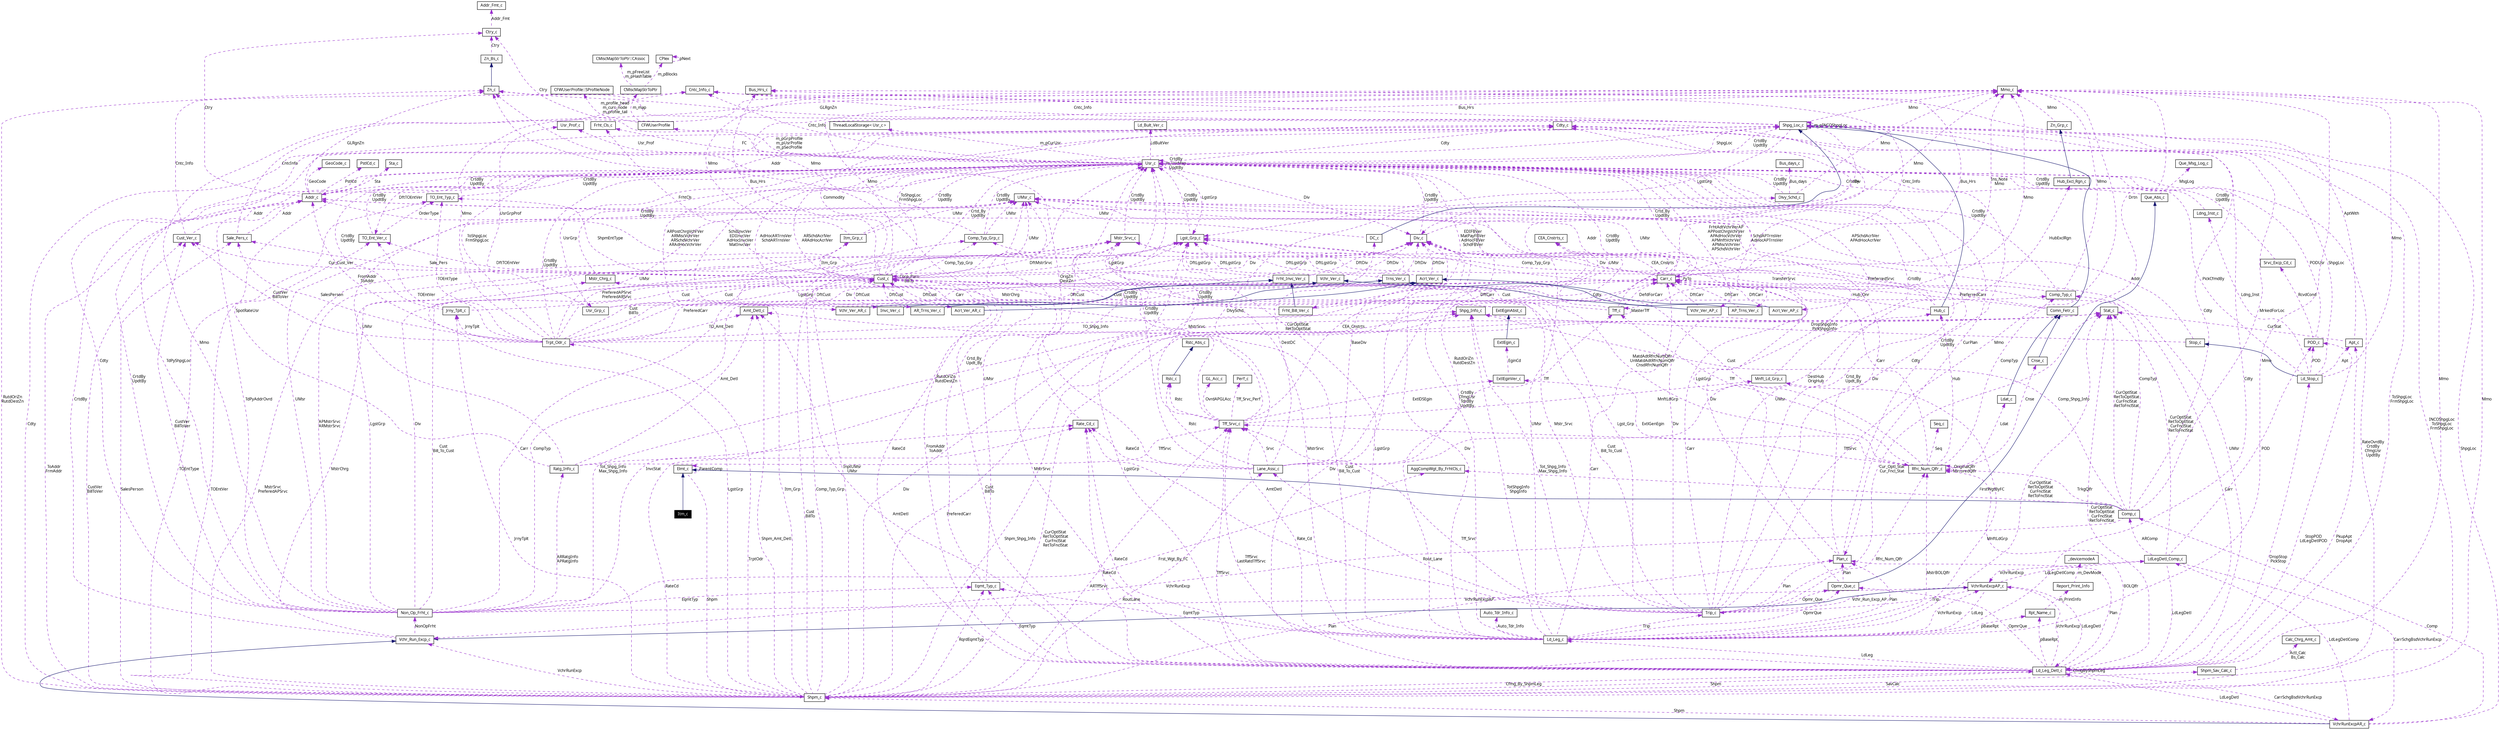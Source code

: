 digraph inheritance {
	node [label="\N"];
	graph [bb="0,0,6003,1900"];
	Node14647 [label=Itm_c, shape=box, fontsize=10, height="0.28", width="0.39", fontname=doxfont, color=black, style=filled, fontcolor=white, pos="1731,552"];
	Node14648 [label=Elmt_c, shape=box, fontsize=10, height="0.28", width="0.39", fontname=doxfont, color=black, URL="$classElmt__c.html", pos="1741,672"];
	Node14649 [label=Shpm_c, shape=box, fontsize=10, height="0.28", width="0.39", fontname=doxfont, color=black, URL="$classShpm__c.html", pos="1992,78"];
	Node14650 [label=Usr_c, shape=box, fontsize=10, height="0.28", width="0.39", fontname=doxfont, color=black, URL="$classUsr__c.html", pos="2658,1482"];
	Node14651 [label=Invc_Ver_c, shape=box, fontsize=10, height="0.28", width="0.39", fontname=doxfont, color=black, URL="$interfaceInvc__Ver__c.html", pos="2067,1092"];
	Node14652 [label=Frht_Invc_Ver_c, shape=box, fontsize=10, height="0.28", width="0.39", fontname=doxfont, color=black, URL="$interfaceFrht__Invc__Ver__c.html", pos="3091,1176"];
	Node14653 [label=Lgst_Grp_c, shape=box, fontsize=10, height="0.28", width="0.39", fontname=doxfont, color=black, URL="$classLgst__Grp__c.html", pos="2933,1284"];
	Node14654 [label=Div_c, shape=box, fontsize=10, height="0.28", width="0.39", fontname=doxfont, color=black, URL="$classDiv__c.html", pos="3502,1284"];
	Node14655 [label=Mmo_c, shape=box, fontsize=10, height="0.28", width="0.39", fontname=doxfont, color=black, URL="$classMmo__c.html", pos="4887,1674"];
	Node14656 [label=Cust_c, shape=box, fontsize=10, height="0.28", width="0.39", fontname=doxfont, color=black, URL="$interfaceCust__c.html", pos="1982,1176"];
	Node14657 [label=Cdty_c, shape=box, fontsize=10, height="0.28", width="0.39", fontname=doxfont, color=black, URL="$interfaceCdty__c.html", pos="3729,1582"];
	Node14658 [label=UMsr_c, shape=box, fontsize=10, height="0.28", width="0.39", fontname=doxfont, color=black, URL="$classUMsr__c.html", pos="2279,1392"];
	Node14659 [label=Itm_Grp_c, shape=box, fontsize=10, height="0.28", width="0.39", fontname=doxfont, color=black, URL="$classItm__Grp__c.html", pos="1723,1284"];
	Node14660 [label=Mstr_Srvc_c, shape=box, fontsize=10, height="0.28", width="0.39", fontname=doxfont, color=black, URL="$classMstr__Srvc__c.html", pos="2544,1284"];
	Node14661 [label=Rfrc_Num_Qlfr_c, shape=box, fontsize=10, height="0.28", width="0.39", fontname=doxfont, color=black, URL="$classRfrc__Num__Qlfr__c.html", pos="4650,672"];
	Node14662 [label=Carr_c, shape=box, fontsize=10, height="0.28", width="0.39", fontname=doxfont, color=black, URL="$interfaceCarr__c.html", pos="4154,1176"];
	Node14663 [label=Addr_c, shape=box, fontsize=10, height="0.28", width="0.39", fontname=doxfont, color=black, URL="$interfaceAddr__c.html", pos="766,1392"];
	Node14664 [label=Sta_c, shape=box, fontsize=10, height="0.28", width="0.39", fontname=doxfont, color=black, URL="$interfaceSta__c.html", pos="919,1482"];
	Node14665 [label=PstlCd_c, shape=box, fontsize=10, height="0.28", width="0.39", fontname=doxfont, color=black, URL="$interfacePstlCd__c.html", pos="811,1482"];
	Node14666 [label=Zn_c, shape=box, fontsize=10, height="0.28", width="0.39", fontname=doxfont, color=black, URL="$classZn__c.html", pos="1106,1674"];
	Node14667 [label=Zn_Bs_c, shape=box, fontsize=10, height="0.28", width="0.39", fontname=doxfont, color=black, URL="$classZn__Bs__c.html", pos="1106,1754"];
	Node14668 [label=Ctry_c, shape=box, fontsize=10, height="0.28", width="0.39", fontname=doxfont, color=black, URL="$interfaceCtry__c.html", pos="1106,1822"];
	Node14669 [label=Addr_Fmt_c, shape=box, fontsize=10, height="0.28", width="0.39", fontname=doxfont, color=black, URL="$interfaceAddr__Fmt__c.html", pos="1106,1890"];
	Node14670 [label=GeoCode_c, shape=box, fontsize=10, height="0.28", width="0.39", fontname=doxfont, color=black, URL="$interfaceGeoCode__c.html", pos="765,1482"];
	Node14671 [label=Cntc_Info_c, shape=box, fontsize=10, height="0.28", width="0.39", fontname=doxfont, color=black, URL="$interfaceCntc__Info__c.html", pos="1521,1674"];
	Node14672 [label=CEA_Cnstrts_c, shape=box, fontsize=10, height="0.28", width="0.39", fontname=doxfont, color=black, URL="$interfaceCEA__Cnstrts__c.html", pos="4006,1284"];
	Node14673 [label=Bus_Hrs_c, shape=box, fontsize=10, height="0.28", width="0.39", fontname=doxfont, color=black, URL="$interfaceBus__Hrs__c.html", pos="1679,1674"];
	Node14674 [label=Cnse_c, shape=box, fontsize=10, height="0.28", width="0.39", fontname=doxfont, color=black, URL="$classCnse__c.html", pos="4879,960"];
	Node14675 [label=Comn_Fetr_c, shape=box, fontsize=10, height="0.28", width="0.39", fontname=doxfont, color=black, URL="$classComn__Fetr__c.html", pos="4951,1092"];
	Node14676 [label=Shpg_Loc_c, shape=box, fontsize=10, height="0.28", width="0.39", fontname=doxfont, color=black, URL="$classShpg__Loc__c.html", pos="4378,1582"];
	Node14677 [label=ExtlEginVer_c, shape=box, fontsize=10, height="0.28", width="0.39", fontname=doxfont, color=black, URL="$interfaceExtlEginVer__c.html", pos="3662,912"];
	Node14678 [label=ExtlEgin_c, shape=box, fontsize=10, height="0.28", width="0.39", fontname=doxfont, color=black, URL="$interfaceExtlEgin__c.html", pos="3658,1008"];
	Node14679 [label=ExtlEginAbst_c, shape=box, fontsize=10, height="0.28", width="0.39", fontname=doxfont, color=black, URL="$interfaceExtlEginAbst__c.html", pos="3662,1092"];
	Node14680 [label=Mstr_Chrg_c, shape=box, fontsize=10, height="0.28", width="0.39", fontname=doxfont, color=black, URL="$classMstr__Chrg__c.html", pos="1323,1176"];
	Node14681 [label=Comp_Typ_c, shape=box, fontsize=10, height="0.28", width="0.39", fontname=doxfont, color=black, URL="$interfaceComp__Typ__c.html", pos="5107,1134"];
	Node14682 [label=Comp_Typ_Grp_c, shape=box, fontsize=10, height="0.28", width="0.39", fontname=doxfont, color=black, URL="$interfaceComp__Typ__Grp__c.html", pos="2195,1284"];
	Node14683 [label=Tff_Srvc_c, shape=box, fontsize=10, height="0.28", width="0.39", fontname=doxfont, color=black, URL="$classTff__Srvc__c.html", pos="3012,792"];
	Node14684 [label=GL_Acc_c, shape=box, fontsize=10, height="0.28", width="0.39", fontname=doxfont, color=black, URL="$interfaceGL__Acc__c.html", pos="2970,912"];
	Node14685 [label=Perf_c, shape=box, fontsize=10, height="0.28", width="0.39", fontname=doxfont, color=black, URL="$classPerf__c.html", pos="3016,912"];
	Node14686 [label=Rstc_c, shape=box, fontsize=10, height="0.28", width="0.39", fontname=doxfont, color=black, URL="$classRstc__c.html", pos="2886,912"];
	Node14687 [label=Rstc_Abs_c, shape=box, fontsize=10, height="0.28", width="0.39", fontname=doxfont, color=black, URL="$classRstc__Abs__c.html", pos="2924,1008"];
	Node14688 [label=Mnft_Ld_Grp_c, shape=box, fontsize=10, height="0.28", width="0.39", fontname=doxfont, color=black, URL="$classMnft__Ld__Grp__c.html", pos="4321,912"];
	Node14689 [label=Dlvy_Schd_c, shape=box, fontsize=10, height="0.28", width="0.39", fontname=doxfont, color=black, URL="$interfaceDlvy__Schd__c.html", pos="4315,1392"];
	Node14690 [label=Bus_days_c, shape=box, fontsize=10, height="0.28", width="0.39", fontname=doxfont, color=black, URL="$interfaceBus__days__c.html", pos="4350,1482"];
	Node14691 [label=Tff_c, shape=box, fontsize=10, height="0.28", width="0.39", fontname=doxfont, color=black, URL="$classTff__c.html", pos="3985,1092"];
	Node14692 [label=Seq_c, shape=box, fontsize=10, height="0.28", width="0.39", fontname=doxfont, color=black, URL="$classSeq__c.html", pos="4676,792"];
	Node14693 [label=Hub_c, shape=box, fontsize=10, height="0.28", width="0.39", fontname=doxfont, color=black, URL="$classHub__c.html", pos="4677,1092"];
	Node14694 [label=Hub_Excl_Rgn_c, shape=box, fontsize=10, height="0.28", width="0.39", fontname=doxfont, color=black, URL="$classHub__Excl__Rgn__c.html", pos="5005,1434"];
	Node14695 [label=Zn_Grp_c, shape=box, fontsize=10, height="0.28", width="0.39", fontname=doxfont, color=black, URL="$classZn__Grp__c.html", pos="4978,1536"];
	Node14696 [label=Ldat_c, shape=box, fontsize=10, height="0.28", width="0.39", fontname=doxfont, color=black, URL="$classLdat__c.html", pos="4836,858"];
	Node14697 [label=TO_Ent_Typ_c, shape=box, fontsize=10, height="0.28", width="0.39", fontname=doxfont, color=black, URL="$classTO__Ent__Typ__c.html", pos="1064,1392"];
	Node14698 [label=Cust_Ver_c, shape=box, fontsize=10, height="0.28", width="0.39", fontname=doxfont, color=black, URL="$interfaceCust__Ver__c.html", pos="416,1284"];
	Node14699 [label=TO_Ent_Ver_c, shape=box, fontsize=10, height="0.28", width="0.39", fontname=doxfont, color=black, URL="$classTO__Ent__Ver__c.html", pos="938,1284"];
	Node14700 [label=Frht_Cls_c, shape=box, fontsize=10, height="0.28", width="0.39", fontname=doxfont, color=black, URL="$interfaceFrht__Cls__c.html", pos="1345,1582"];
	Node14701 [label=Sale_Pers_c, shape=box, fontsize=10, height="0.28", width="0.39", fontname=doxfont, color=black, URL="$classSale__Pers__c.html", pos="568,1284"];
	Node14702 [label=CFWUserProfile, shape=box, fontsize=10, height="0.28", width="0.39", fontname=doxfont, color=black, URL="$classCFWUserProfile.html", pos="1429,1582"];
	Node14703 [label=CMiscMapStrToPtr, shape=box, fontsize=10, height="0.28", width="0.39", fontname=doxfont, color=black, URL="$classCMiscMapStrToPtr.html", pos="1333,1674"];
	Node14704 [label=CPlex, shape=box, fontsize=10, height="0.28", width="0.39", fontname=doxfont, color=black, URL="$structCPlex.html", pos="1357,1754"];
	Node14705 [label="CMiscMapStrToPtr::CAssoc", shape=box, fontsize=10, height="0.28", width="0.39", fontname=doxfont, color=black, URL="$structCMiscMapStrToPtr_1_1CAssoc.html", pos="1311,1754"];
	Node14706 [label="CFWUserProfile::SProfileNode", shape=box, fontsize=10, height="0.28", width="0.39", fontname=doxfont, color=black, URL="$structCFWUserProfile_1_1SProfileNode.html", pos="1253,1674"];
	Node14707 [label=Plan_c, shape=box, fontsize=10, height="0.28", width="0.39", fontname=doxfont, color=black, URL="$classPlan__c.html", pos="4384,432"];
	Node14708 [label=Usr_Grp_c, shape=box, fontsize=10, height="0.28", width="0.39", fontname=doxfont, color=black, URL="$classUsr__Grp__c.html", pos="1545,1092"];
	Node14709 [label=Usr_Prof_c, shape=box, fontsize=10, height="0.28", width="0.39", fontname=doxfont, color=black, URL="$classUsr__Prof__c.html", pos="1265,1582"];
	Node14710 [label="ThreadLocalStorage< Usr_c >", shape=box, fontsize=10, height="0.28", width="0.39", fontname=doxfont, color=black, URL="$classThreadLocalStorage.html", pos="1827,1582"];
	Node14711 [label=Acrl_Ver_AR_c, shape=box, fontsize=10, height="0.28", width="0.39", fontname=doxfont, color=black, URL="$interfaceAcrl__Ver__AR__c.html", pos="2159,1092"];
	Node14712 [label=Acrl_Ver_c, shape=box, fontsize=10, height="0.28", width="0.39", fontname=doxfont, color=black, URL="$interfaceAcrl__Ver__c.html", pos="3422,1176"];
	Node14713 [label=Acrl_Ver_AP_c, shape=box, fontsize=10, height="0.28", width="0.39", fontname=doxfont, color=black, URL="$interfaceAcrl__Ver__AP__c.html", pos="4221,1092"];
	Node14714 [label=AR_Trns_Ver_c, shape=box, fontsize=10, height="0.28", width="0.39", fontname=doxfont, color=black, URL="$interfaceAR__Trns__Ver__c.html", pos="2113,1092"];
	Node14715 [label=Trns_Ver_c, shape=box, fontsize=10, height="0.28", width="0.39", fontname=doxfont, color=black, URL="$interfaceTrns__Ver__c.html", pos="3376,1176"];
	Node14716 [label=Ld_Bult_Ver_c, shape=box, fontsize=10, height="0.28", width="0.39", fontname=doxfont, color=black, URL="$classLd__Bult__Ver__c.html", pos="2658,1582"];
	Node14717 [label=Frht_Bill_Ver_c, shape=box, fontsize=10, height="0.28", width="0.39", fontname=doxfont, color=black, URL="$interfaceFrht__Bill__Ver__c.html", pos="3190,1092"];
	Node14718 [label=Vchr_Ver_AR_c, shape=box, fontsize=10, height="0.28", width="0.39", fontname=doxfont, color=black, URL="$classVchr__Ver__AR__c.html", pos="2021,1092"];
	Node14719 [label=Vchr_Ver_c, shape=box, fontsize=10, height="0.28", width="0.39", fontname=doxfont, color=black, URL="$classVchr__Ver__c.html", pos="3161,1176"];
	Node14720 [label=Vchr_Ver_AP_c, shape=box, fontsize=10, height="0.28", width="0.39", fontname=doxfont, color=black, URL="$classVchr__Ver__AP__c.html", pos="4129,1092"];
	Node14721 [label=AP_Trns_Ver_c, shape=box, fontsize=10, height="0.28", width="0.39", fontname=doxfont, color=black, URL="$interfaceAP__Trns__Ver__c.html", pos="4175,1092"];
	Node14722 [label=Trpt_Odr_c, shape=box, fontsize=10, height="0.28", width="0.39", fontname=doxfont, color=black, URL="$classTrpt__Odr__c.html", pos="1474,1008"];
	Node14723 [label=Amt_Detl_c, shape=box, fontsize=10, height="0.28", width="0.39", fontname=doxfont, color=black, URL="$interfaceAmt__Detl__c.html", pos="1823,1092"];
	Node14724 [label=Stat_c, shape=box, fontsize=10, height="0.28", width="0.39", fontname=doxfont, color=black, URL="$interfaceStat__c.html", pos="5035,1092"];
	Node14725 [label=Jrny_Tplt_c, shape=box, fontsize=10, height="0.28", width="0.39", fontname=doxfont, color=black, URL="$classJrny__Tplt__c.html", pos="1232,1092"];
	Node14726 [label=Shpg_Info_c, shape=box, fontsize=10, height="0.28", width="0.39", fontname=doxfont, color=black, URL="$classShpg__Info__c.html", pos="3616,1092"];
	Node14727 [label=Ld_Leg_Detl_c, shape=box, fontsize=10, height="0.28", width="0.39", fontname=doxfont, color=black, URL="$classLd__Leg__Detl__c.html", pos="4972,146"];
	Node14728 [label=Apt_c, shape=box, fontsize=10, height="0.28", width="0.39", fontname=doxfont, color=black, URL="$interfaceApt__c.html", pos="5709,1008"];
	Node14729 [label=VchrRunExcpAP_c, shape=box, fontsize=10, height="0.28", width="0.39", fontname=doxfont, color=black, URL="$classVchrRunExcpAP__c.html", pos="4781,362"];
	Node14730 [label=Vchr_Run_Excp_c, shape=box, fontsize=10, height="0.28", width="0.39", fontname=doxfont, color=black, URL="$classVchr__Run__Excp__c.html", pos="1025,226"];
	Node14731 [label=Non_Op_Frht_c, shape=box, fontsize=10, height="0.28", width="0.39", fontname=doxfont, color=black, URL="$interfaceNon__Op__Frht__c.html", pos="1025,294"];
	Node14732 [label=Eqmt_Typ_c, shape=box, fontsize=10, height="0.28", width="0.39", fontname=doxfont, color=black, URL="$classEqmt__Typ__c.html", pos="2419,362"];
	Node14733 [label=AggCompWgt_By_FrhtCls_c, shape=box, fontsize=10, height="0.28", width="0.39", fontname=doxfont, color=black, URL="$classAggCompWgt__By__FrhtCls__c.html", pos="3530,672"];
	Node14734 [label=Ratg_Info_c, shape=box, fontsize=10, height="0.28", width="0.39", fontname=doxfont, color=black, URL="$classRatg__Info__c.html", pos="1514,672"];
	Node14735 [label=Rate_Cd_c, shape=box, fontsize=10, height="0.28", width="0.39", fontname=doxfont, color=black, URL="$classRate__Cd__c.html", pos="2665,792"];
	Node14736 [label=Trip_c, shape=box, fontsize=10, height="0.28", width="0.39", fontname=doxfont, color=black, URL="$classTrip__c.html", pos="4061,294"];
	Node14737 [label=Opmr_Que_c, shape=box, fontsize=10, height="0.28", width="0.39", fontname=doxfont, color=black, URL="$classOpmr__Que__c.html", pos="4423,362"];
	Node14738 [label=Que_Abs_c, shape=box, fontsize=10, height="0.28", width="0.39", fontname=doxfont, color=black, URL="$classQue__Abs__c.html", pos="5241,1392"];
	Node14739 [label=Que_Msg_Log_c, shape=box, fontsize=10, height="0.28", width="0.39", fontname=doxfont, color=black, URL="$classQue__Msg__Log__c.html", pos="5318,1482"];
	Node14740 [label=Lane_Assc_c, shape=box, fontsize=10, height="0.28", width="0.39", fontname=doxfont, color=black, URL="$classLane__Assc__c.html", pos="3144,672"];
	Node14741 [label=DC_c, shape=box, fontsize=10, height="0.28", width="0.39", fontname=doxfont, color=black, URL="$classDC__c.html", pos="3274,1284"];
	Node14742 [label=LdLegDetl_Comp_c, shape=box, fontsize=10, height="0.28", width="0.39", fontname=doxfont, color=black, URL="$classLdLegDetl__Comp__c.html", pos="5190,432"];
	Node14743 [label=VchrRunExcpAR_c, shape=box, fontsize=10, height="0.28", width="0.39", fontname=doxfont, color=black, URL="$classVchrRunExcpAR__c.html", pos="5787,10"];
	Node14744 [label=Comp_c, shape=box, fontsize=10, height="0.28", width="0.39", fontname=doxfont, color=black, URL="$classComp__c.html", pos="5075,552"];
	Node14745 [label=POD_c, shape=box, fontsize=10, height="0.28", width="0.39", fontname=doxfont, color=black, URL="$classPOD__c.html", pos="5604,1008"];
	Node14746 [label=Srvc_Excp_Cd_c, shape=box, fontsize=10, height="0.28", width="0.39", fontname=doxfont, color=black, URL="$classSrvc__Excp__Cd__c.html", pos="5449,1350"];
	Node14747 [label=Ld_Leg_c, shape=box, fontsize=10, height="0.28", width="0.39", fontname=doxfont, color=black, URL="$classLd__Leg__c.html", pos="3757,226"];
	Node14748 [label=Auto_Tdr_Info_c, shape=box, fontsize=10, height="0.28", width="0.39", fontname=doxfont, color=black, URL="$interfaceAuto__Tdr__Info__c.html", pos="3620,294"];
	Node14749 [label=Rpt_Name_c, shape=box, fontsize=10, height="0.28", width="0.39", fontname=doxfont, color=black, URL="$classRpt__Name__c.html", pos="4905,294"];
	Node14750 [label=Report_Print_Info, shape=box, fontsize=10, height="0.28", width="0.39", fontname=doxfont, color=black, URL="$classReport__Print__Info.html", pos="4989,362"];
	Node14751 [label=_devicemodeA, shape=box, fontsize=10, height="0.28", width="0.39", fontname=doxfont, color=black, URL="$struct__devicemodeA.html", pos="4989,432"];
	Node14752 [label=Ld_Stop_c, shape=box, fontsize=10, height="0.28", width="0.39", fontname=doxfont, color=black, URL="$classLd__Stop__c.html", pos="5502,912"];
	Node14753 [label=Stop_c, shape=box, fontsize=10, height="0.28", width="0.39", fontname=doxfont, color=black, URL="$classStop__c.html", pos="5295,1008"];
	Node14754 [label=Ldng_Inst_c, shape=box, fontsize=10, height="0.28", width="0.39", fontname=doxfont, color=black, URL="$classLdng__Inst__c.html", pos="5477,1218"];
	Node14755 [label=Shpm_Sav_Calc_c, shape=box, fontsize=10, height="0.28", width="0.39", fontname=doxfont, color=black, URL="$classShpm__Sav__Calc__c.html", pos="5336,146"];
	Node14756 [label=Calc_Chrg_Amt_c, shape=box, fontsize=10, height="0.28", width="0.39", fontname=doxfont, color=black, URL="$classCalc__Chrg__Amt__c.html", pos="5694,226"];
	Node14648 -> Node14647 [dir=back, color=midnightblue, fontsize=10, style=solid, fontname=doxfont, pos="s,1740,662 1739,652 1737,626 1734,582 1732,562"];
	Node14649 -> Node14648 [dir=back, color=darkorchid3, fontsize=10, style=dashed, fontname=doxfont, label=Shpm, pos="s,1978,79 1968,80 1919,85 1812,96 1797,106 1780,117 1773,125 1773,146 1773,486 1773,486 1773,486 1773,555 1771,574 1753,642 1751\
,649 1748,656 1746,662", lp="1775,328"];
	Node14650 -> Node14649 [dir=back, color=darkorchid3, fontsize=10, style=dashed, fontname=doxfont, label="RateOvrdBy\nCrtdBy\nCfmgUsr\nUpdtBy", pos="s,2672,1482 2682,1482 2816,1482 3455,1481 3542,1480 3785,1477 3846,1474 4090,1470 4172,1468 4193,1468 4276,1466 4298,1465 4304,1\
464 4327,1464 4423,1461 4447,1463 4544,1462 4606,1461 4621,1461 4684,1460 4903,1456 4960,1475 5178,1446 5188,1444 5352,1406 5363\
,1404 5558,1350 5757,1378 5757,1176 5757,1176 5757,1176 5757,1050 5757,857 5749,810 5749,618 5749,618 5749,618 5749,396 5749,294\
 5785,214 5692,174 5481,82 3859,93 3630,90 3405,86 3348,86 3122,85 2853,82 2786,81 2516,80 2314,78 2067,78 2006,78", lp="5751,726"];
	Node14650 -> Node14650 [dir=back, color=darkorchid3, fontsize=10, style=dashed, fontname=doxfont, label="CrtdBy\nm_UsrMap\nUpdtBy", pos="s,2672,1475 2682,1475 2687,1476 2690,1478 2690,1482 2690,1488 2681,1491 2672,1489", lp="2693,1482"];
	Node14651 -> Node14650 [dir=back, color=darkorchid3, fontsize=10, style=dashed, fontname=doxfont, label="SchdInvcVer\nEDIInvcVer\nAdHocInvcVer\nMatInvcVer", pos="s,2053,1096 2044,1101 2042,1102 2039,1103 2036,1104 2023,1107 1987,1105 1973,1106 1951,1106 1590,1106 1574,1122 1482,1218 1570,1\
330 1681,1404 1715,1426 1823,1413 1862,1422 1895,1429 1902,1438 1934,1446 2019,1464 2238,1464 2324,1468 2373,1469 2384,1470 2432\
,1472 2457,1472 2463,1472 2487,1474 2542,1476 2556,1477 2610,1480 2622,1480 2635,1481 2644,1481", lp="1591,1284"];
	Node14652 -> Node14651 [dir=back, color=midnightblue, fontsize=10, style=solid, fontname=doxfont, pos="s,3077,1175 3067,1175 2986,1172 2728,1159 2646,1146 2607,1139 2600,1128 2560,1122 2457,1105 2192,1130 2090,1104 2087,1103 2084,1\
102 2081,1101"];
	Node14653 -> Node14652 [dir=back, color=darkorchid3, fontsize=10, style=dashed, fontname=doxfont, label=DftLgstGrp, pos="s,2932,1274 2931,1264 2931,1246 2933,1221 2947,1206 2965,1187 3044,1179 3077,1177", lp="2950,1218"];
	Node14650 -> Node14653 [dir=back, color=darkorchid3, fontsize=10, style=dashed, fontname=doxfont, label="CrtdBy\nUpdtBy", pos="s,2672,1473 2680,1467 2690,1460 2701,1453 2710,1446 2790,1389 2884,1320 2919,1294", lp="2803,1392"];
	Node14654 -> Node14652 [dir=back, color=darkorchid3, fontsize=10, style=dashed, fontname=doxfont, label=DftDiv, pos="s,3488,1282 3478,1281 3476,1281 3474,1280 3472,1280 3374,1262 3349,1257 3252,1230 3197,1214 3133,1191 3105,1181", lp="3266,1218"];
	Node14650 -> Node14654 [dir=back, color=darkorchid3, fontsize=10, style=dashed, fontname=doxfont, label="CrtdBy\nUpdtBy", pos="s,2672,1482 2682,1482 2820,1478 3501,1462 3516,1446 3558,1403 3522,1322 3507,1294", lp="3539,1392"];
	Node14655 -> Node14654 [dir=back, color=darkorchid3, fontsize=10, style=dashed, fontname=doxfont, label=Mmo, pos="s,4873,1667 4864,1662 4855,1657 4844,1651 4835,1646 4645,1534 4624,1454 4418,1380 4263,1324 3844,1326 3680,1322 3676,1321 3556,1\
321 3552,1320 3537,1311 3545,1295 3529,1288 3527,1287 3522,1286 3516,1285", lp="4636,1482"];
	Node14656 -> Node14651 [dir=back, color=darkorchid3, fontsize=10, style=dashed, fontname=doxfont, label=DftCust, pos="s,1971,1166 1965,1158 1956,1147 1948,1132 1957,1122 1982,1091 2007,1117 2044,1104 2047,1103 2050,1102 2053,1100", lp="1961,1134"];
	Node14650 -> Node14656 [dir=back, color=darkorchid3, fontsize=10, style=dashed, fontname=doxfont, label="Crtd_By\nUpdtBy", pos="s,2644,1481 2634,1480 2633,1480 2631,1480 2630,1480 2599,1477 2592,1476 2560,1474 2499,1468 2340,1468 2282,1446 2210,1418 2156,1\
301 2034,1206 2022,1196 2007,1188 1996,1183", lp="2190,1350"];
	Node14657 -> Node14656 [dir=back, color=darkorchid3, fontsize=10, style=dashed, fontname=doxfont, label=Commodity, pos="s,3715,1582 3705,1582 3566,1579 2869,1570 2654,1554 2453,1539 2404,1524 2203,1500 2105,1488 1825,1520 1758,1446 1752,1438 1758,1\
389 1762,1380 1782,1341 1873,1277 1904,1248 1928,1225 1956,1200 1971,1186", lp="1765,1392"];
	Node14658 -> Node14656 [dir=back, color=darkorchid3, fontsize=10, style=dashed, fontname=doxfont, label=UMsr, pos="s,2280,1382 2280,1372 2281,1342 2278,1285 2251,1248 2197,1169 2143,1189 2047,1180 2030,1178 2010,1177 1996,1177", lp="2281,1284"];
	Node14656 -> Node14656 [dir=back, color=darkorchid3, fontsize=10, style=dashed, fontname=doxfont, label="Corp_Parn\nBillTo", pos="s,1996,1169 2006,1169 2011,1170 2014,1172 2014,1176 2014,1182 2005,1185 1996,1183", lp="2017,1176"];
	Node14659 -> Node14656 [dir=back, color=darkorchid3, fontsize=10, style=dashed, fontname=doxfont, label=Itm_Grp, pos="s,1731,1274 1738,1266 1755,1248 1783,1220 1813,1206 1841,1192 1933,1181 1968,1177", lp="1815,1218"];
	Node14650 -> Node14659 [dir=back, color=darkorchid3, fontsize=10, style=dashed, fontname=doxfont, label="CrtdBy\nUpdtBy", pos="s,2644,1481 2634,1481 2628,1480 2622,1480 2617,1480 2508,1473 2232,1470 2124,1446 1965,1409 1788,1318 1737,1292", lp="1996,1392"];
	Node14658 -> Node14659 [dir=back, color=darkorchid3, fontsize=10, style=dashed, fontname=doxfont, label=UMsr, pos="s,2265,1391 2255,1390 2170,1377 1813,1303 1737,1287", lp="2115,1350"];
	Node14655 -> Node14659 [dir=back, color=darkorchid3, fontsize=10, style=dashed, fontname=doxfont, label=Mmo, pos="s,4873,1674 4863,1674 4830,1674 4773,1673 4725,1673 4626,1672 4601,1671 4503,1670 4335,1667 1588,1685 1484,1554 1415,1466 1514,1\
390 1612,1338 1649,1318 1671,1344 1704,1320 1713,1314 1718,1302 1720,1294", lp="1470,1482"];
	Node14655 -> Node14656 [dir=back, color=darkorchid3, fontsize=10, style=dashed, fontname=doxfont, label=Mmo, pos="s,4873,1674 4863,1674 4684,1667 3558,1633 2643,1610 2620,1609 1821,1608 1804,1592 1772,1560 1943,1247 1976,1186", lp="1858,1434"];
	Node14660 -> Node14656 [dir=back, color=darkorchid3, fontsize=10, style=dashed, fontname=doxfont, label=DftMstrSrvc, pos="s,2530,1279 2520,1275 2476,1258 2377,1224 2289,1206 2187,1184 2159,1188 2054,1180 2034,1178 2011,1177 1996,1176", lp="2397,1218"];
	Node14650 -> Node14660 [dir=back, color=darkorchid3, fontsize=10, style=dashed, fontname=doxfont, label="CrtdBy\nUpdtBy", pos="s,2652,1472 2647,1463 2624,1422 2569,1326 2550,1294", lp="2617,1392"];
	Node14653 -> Node14656 [dir=back, color=darkorchid3, fontsize=10, style=dashed, fontname=doxfont, label=LgstGrp, pos="s,2919,1282 2909,1280 2834,1267 2599,1229 2403,1206 2302,1193 2276,1192 2173,1184 2150,1182 2145,1181 2121,1180 2076,1177 2022,1\
176 1996,1176", lp="2598,1218"];
	Node14661 -> Node14656 [dir=back, color=darkorchid3, fontsize=10, style=dashed, fontname=doxfont, label="MatdAdtRfrcNumQlfr\nUnMatdAdtRfrcNumQlfr\nCnsdRfrcNumQlfr", pos="s,4636,675 4626,677 4621,679 4617,680 4609,682 4586,686 4527,690 4508,702 4483,716 4490,735 4466,750 4437,767 4424,759 4392,768 \
4287,795 4252,782 4157,834 4020,907 4027,985 3892,1062 3773,1128 3731,1123 3597,1146 3498,1162 3472,1156 3370,1158 3291,1159 327\
2,1159 3192,1160 3103,1160 3081,1161 2991,1162 2927,1162 2477,1161 2412,1164 2401,1164 2399,1165 2387,1166 2298,1171 2276,1171 2\
186,1174 2149,1175 2036,1176 1996,1176", lp="4030,960"];
	Node14662 -> Node14661 [dir=back, color=darkorchid3, fontsize=10, style=dashed, fontname=doxfont, label=Carr, pos="s,4168,1175 4178,1174 4237,1167 4382,1152 4391,1146 4477,1090 4586,844 4626,750 4636,726 4644,697 4648,682", lp="4534,960"];
	Node14650 -> Node14662 [dir=back, color=darkorchid3, fontsize=10, style=dashed, fontname=doxfont, label="Crtd_By\nUpdtBy", pos="s,2672,1482 2682,1482 2712,1482 2765,1481 2809,1480 2820,1479 2993,1476 3003,1476 3053,1474 3851,1462 3899,1446 3945,1429 3942,1\
398 3989,1380 4020,1367 4115,1384 4141,1362 4152,1351 4161,1269 4164,1230 4164,1219 4165,1216 4164,1206 4163,1199 4160,1192 4158\
,1186", lp="4148,1350"];
	Node14663 -> Node14662 [dir=back, color=darkorchid3, fontsize=10, style=dashed, fontname=doxfont, label=Addr, pos="s,780,1391 790,1390 825,1388 889,1383 944,1380 1193,1366 1816,1343 2064,1338 2092,1337 4005,1333 4029,1320 4061,1301 4048,1276 4\
073,1248 4093,1223 4123,1199 4140,1186", lp="4074,1284"];
	Node14664 -> Node14663 [dir=back, color=darkorchid3, fontsize=10, style=dashed, fontname=doxfont, label=Sta, pos="s,905,1472 897,1466 870,1449 824,1419 780,1398", lp="869,1434"];
	Node14650 -> Node14663 [dir=back, color=darkorchid3, fontsize=10, style=dashed, fontname=doxfont, label="CrtdBy\nUpdtBy", pos="s,2644,1482 2634,1482 2597,1482 2527,1481 2467,1480 2415,1479 2402,1478 2350,1478 2135,1473 2081,1473 1865,1468 1571,1460 1150,1\
455 1114,1446 1092,1440 1091,1428 1068,1422 954,1389 916,1435 800,1404 791,1401 790,1396 780,1394", lp="1142,1434"];
	Node14665 -> Node14663 [dir=back, color=darkorchid3, fontsize=10, style=dashed, fontname=doxfont, label=PstlCd, pos="s,806,1472 802,1463 792,1444 779,1416 771,1402", lp="796,1434"];
	Node14666 -> Node14663 [dir=back, color=darkorchid3, fontsize=10, style=dashed, fontname=doxfont, label=GLRgnZn, pos="s,1092,1672 1082,1671 1013,1661 820,1624 742,1500 722,1468 746,1422 759,1402", lp="795,1536"];
	Node14667 -> Node14666 [dir=back, color=midnightblue, fontsize=10, style=solid, fontname=doxfont, pos="s,1106,1744 1106,1734 1106,1718 1106,1697 1106,1684"];
	Node14668 -> Node14667 [dir=back, color=darkorchid3, fontsize=10, style=dashed, fontname=doxfont, label=Ctry, pos="s,1106,1812 1106,1802 1106,1789 1106,1774 1106,1764", lp="1107,1788"];
	Node14669 -> Node14668 [dir=back, color=darkorchid3, fontsize=10, style=dashed, fontname=doxfont, label=Addr_Fmt, pos="s,1106,1880 1106,1870 1106,1857 1106,1842 1106,1832", lp="1109,1856"];
	Node14670 -> Node14663 [dir=back, color=darkorchid3, fontsize=10, style=dashed, fontname=doxfont, label=GeoCode, pos="s,765,1472 765,1462 765,1443 766,1416 766,1402", lp="768,1434"];
	Node14668 -> Node14663 [dir=back, color=darkorchid3, fontsize=10, style=dashed, fontname=doxfont, label=Ctry, pos="s,1092,1821 1082,1820 966,1814 484,1784 484,1754 484,1754 484,1754 484,1482 484,1425 694,1399 752,1393", lp="485,1628"];
	Node14658 -> Node14662 [dir=back, color=darkorchid3, fontsize=10, style=dashed, fontname=doxfont, label=UMsr, pos="s,2293,1391 2303,1391 2460,1384 3334,1348 3602,1338 3629,1336 4081,1336 4104,1320 4148,1287 4153,1213 4154,1186", lp="4146,1284"];
	Node14662 -> Node14662 [dir=back, color=darkorchid3, fontsize=10, style=dashed, fontname=doxfont, label=PyTo, pos="s,4168,1169 4178,1169 4183,1170 4186,1172 4186,1176 4186,1182 4177,1185 4168,1183", lp="4187,1176"];
	Node14655 -> Node14662 [dir=back, color=darkorchid3, fontsize=10, style=dashed, fontname=doxfont, label="Ins_Note\nMmo", pos="s,4886,1664 4885,1654 4882,1609 4868,1497 4817,1422 4781,1370 4757,1368 4703,1338 4560,1257 4518,1239 4358,1206 4274,1188 4243,1\
224 4166,1188 4165,1187 4164,1187 4163,1186", lp="4832,1434"];
	Node14654 -> Node14662 [dir=back, color=darkorchid3, fontsize=10, style=dashed, fontname=doxfont, label=Div, pos="s,3516,1279 3526,1276 3552,1268 3595,1256 3632,1248 3753,1222 3784,1221 3908,1206 3986,1196 4006,1201 4084,1188 4098,1185 4101,1\
182 4116,1180 4122,1178 4124,1178 4131,1178 4134,1177 4137,1177 4140,1177", lp="3908,1218"];
	Node14671 -> Node14662 [dir=back, color=darkorchid3, fontsize=10, style=dashed, fontname=doxfont, label=Cntc_Info, pos="s,1535,1673 1545,1673 1549,1673 1552,1673 1556,1673 1594,1671 1604,1670 1641,1666 1648,1665 1650,1664 1656,1664 1819,1652 4491,1\
681 4593,1554 4642,1492 4621,1429 4560,1380 4527,1353 4417,1337 4379,1320 4293,1279 4200,1211 4167,1186", lp="4614,1434"];
	Node14672 -> Node14662 [dir=back, color=darkorchid3, fontsize=10, style=dashed, fontname=doxfont, label=CEA_Cnstrts, pos="s,4010,1274 4014,1265 4023,1247 4038,1221 4059,1206 4083,1187 4120,1180 4140,1177", lp="4061,1218"];
	Node14673 -> Node14662 [dir=back, color=darkorchid3, fontsize=10, style=dashed, fontname=doxfont, label=Bus_Hrs, pos="s,1693,1674 1703,1674 1987,1674 4656,1671 4688,1646 4741,1603 4731,1382 4679,1338 4648,1311 4536,1333 4498,1320 4426,1295 4416,1\
271 4354,1230 4338,1219 4337,1212 4320,1206 4258,1181 4237,1197 4172,1187 4169,1186 4169,1186 4167,1186", lp="4719,1434"];
	Node14656 -> Node14661 [dir=back, color=darkorchid3, fontsize=10, style=dashed, fontname=doxfont, label=Cust, pos="s,1996,1176 2006,1176 2039,1176 2097,1175 2147,1175 2190,1174 2201,1175 2243,1174 2283,1172 2292,1172 2331,1170 2361,1168 2369,1\
169 2398,1166 2405,1165 2406,1164 2412,1164 2450,1161 3055,1162 3092,1162 3267,1160 3311,1164 3485,1158 3568,1154 3589,1157 3671\
,1146 3723,1138 3735,1129 3788,1122 3841,1114 3979,1123 4030,1104 4075,1086 4077,1067 4116,1038 4183,986 4202,976 4269,924 4282,\
913 4283,908 4298,900 4315,889 4322,891 4341,882 4445,829 4475,820 4569,750 4583,738 4621,701 4640,682", lp="4242,960"];
	Node14674 -> Node14661 [dir=back, color=darkorchid3, fontsize=10, style=dashed, fontname=doxfont, label=Cnse, pos="s,4880,950 4880,940 4882,891 4879,763 4808,702 4800,695 4726,681 4716,680 4704,677 4702,677 4691,676 4684,675 4682,674 4676,674 \
4672,673 4668,673 4664,673", lp="4879,858"];
	Node14675 -> Node14674 [dir=back, color=midnightblue, fontsize=10, style=solid, fontname=doxfont, pos="s,4937,1086 4928,1081 4920,1076 4912,1070 4907,1062 4886,1033 4881,990 4879,970"];
	Node14676 -> Node14675 [dir=back, color=midnightblue, fontsize=10, style=solid, fontname=doxfont, pos="s,4392,1581 4402,1581 4405,1581 4408,1581 4411,1581 4458,1578 4470,1578 4517,1572 4632,1554 4942,1526 5028,1446 5083,1394 5180,1\
178 5130,1122 5107,1096 5011,1112 4979,1104 4974,1103 4969,1101 4965,1099"];
	Node14650 -> Node14676 [dir=back, color=darkorchid3, fontsize=10, style=dashed, fontname=doxfont, label="CrtdBy\nUpdtBy", pos="s,2672,1482 2682,1482 2875,1485 4143,1500 4221,1518 4260,1526 4267,1538 4305,1554 4325,1562 4349,1571 4364,1577", lp="4312,1536"];
	Node14663 -> Node14676 [dir=back, color=darkorchid3, fontsize=10, style=dashed, fontname=doxfont, label=Addr, pos="s,780,1394 790,1396 909,1415 940,1431 1064,1446 1248,1466 1297,1440 1480,1464 1558,1473 1575,1488 1651,1500 1749,1514 1777,1494 \
1873,1518 1914,1527 1919,1545 1959,1554 2057,1574 3652,1570 3752,1572 3997,1575 4296,1580 4364,1582", lp="1674,1482"];
	Node14666 -> Node14676 [dir=back, color=darkorchid3, fontsize=10, style=dashed, fontname=doxfont, label=GLRgnZn, pos="s,1120,1672 1130,1671 1146,1669 1166,1666 1185,1664 1345,1647 1744,1616 1903,1610 1968,1607 4150,1595 4215,1592 4215,1591 4271,1\
587 4272,1587 4282,1586 4284,1585 4295,1585 4302,1584 4304,1584 4313,1584 4330,1583 4350,1582 4364,1582", lp="1906,1628"];
	Node14655 -> Node14676 [dir=back, color=darkorchid3, fontsize=10, style=dashed, fontname=doxfont, label=Mmo, pos="s,4873,1673 4863,1672 4822,1667 4737,1658 4666,1646 4559,1627 4434,1596 4392,1586", lp="4683,1628"];
	Node14653 -> Node14676 [dir=back, color=darkorchid3, fontsize=10, style=dashed, fontname=doxfont, label=LgstGrp, pos="s,2947,1287 2957,1289 2994,1296 3064,1309 3123,1320 3256,1341 4192,1456 4312,1518 4337,1531 4360,1557 4371,1572", lp="4002,1434"];
	Node14654 -> Node14676 [dir=back, color=darkorchid3, fontsize=10, style=dashed, fontname=doxfont, label=Div, pos="s,3516,1289 3526,1292 3552,1301 3594,1313 3632,1320 3632,1320 4373,1380 4373,1380 4399,1386 4404,1393 4429,1404 4448,1412 4460,1\
404 4472,1422 4505,1471 4483,1508 4444,1554 4431,1569 4407,1577 4392,1580", lp="4484,1434"];
	Node14676 -> Node14676 [dir=back, color=darkorchid3, fontsize=10, style=dashed, fontname=doxfont, label=m_pINCOShpgLoc, pos="s,4392,1575 4402,1575 4407,1576 4410,1578 4410,1582 4410,1588 4401,1591 4392,1589", lp="4413,1582"];
	Node14671 -> Node14676 [dir=back, color=darkorchid3, fontsize=10, style=dashed, fontname=doxfont, label=Cntc_Info, pos="s,1535,1673 1545,1672 1572,1670 1617,1666 1656,1664 2131,1634 2250,1624 2725,1610 2809,1607 4139,1597 4223,1592 4227,1591 4227,1\
591 4232,1591 4278,1586 4290,1586 4337,1584 4346,1583 4356,1583 4364,1582", lp="2728,1628"];
	Node14673 -> Node14676 [dir=back, color=darkorchid3, fontsize=10, style=dashed, fontname=doxfont, label=Bus_Hrs, pos="s,1693,1674 1703,1674 1895,1670 3181,1642 4223,1592 4274,1589 4336,1585 4364,1583", lp="3777,1628"];
	Node14662 -> Node14675 [dir=back, color=darkorchid3, fontsize=10, style=dashed, fontname=doxfont, label=PreferredCarr, pos="s,4168,1175 4178,1175 4181,1175 4185,1175 4188,1175 4239,1172 4252,1170 4304,1166 4312,1165 4315,1164 4324,1164 4424,1154 4450,1\
156 4551,1146 4702,1129 4885,1102 4937,1094", lp="4735,1134"];
	Node14655 -> Node14675 [dir=back, color=darkorchid3, fontsize=10, style=dashed, fontname=doxfont, label=Drtn, pos="s,4901,1673 4911,1673 4913,1673 4914,1673 4915,1673 4952,1670 5226,1673 5252,1646 5319,1572 5303,1506 5252,1422 5242,1407 5226,1\
418 5217,1404 5211,1394 5216,1390 5217,1380 5218,1355 5253,1184 5240,1164 5204,1108 5169,1117 5105,1106 5079,1101 5012,1109 4987\
,1104 4976,1101 4974,1098 4965,1095", lp="5217,1392"];
	Node14660 -> Node14675 [dir=back, color=darkorchid3, fontsize=10, style=dashed, fontname=doxfont, label=PreferredSrvc, pos="s,2558,1283 2568,1282 2581,1282 2597,1281 2611,1280 2723,1271 2750,1267 2861,1256 2877,1254 2881,1255 2896,1252 2903,1250 2904,1\
248 2910,1248 2923,1246 3786,1231 3799,1230 3848,1224 3859,1212 3909,1206 4128,1178 4186,1206 4407,1188 4478,1182 4655,1159 4726\
,1146 4806,1131 4902,1106 4937,1096", lp="4600,1176"];
	Node14661 -> Node14661 [dir=back, color=darkorchid3, fontsize=10, style=dashed, fontname=doxfont, label="OriginalQlfr\nMirroredQlfr", pos="s,4664,665 4674,665 4679,666 4682,668 4682,672 4682,678 4673,681 4664,679", lp="4684,672"];
	Node14677 -> Node14661 [dir=back, color=darkorchid3, fontsize=10, style=dashed, fontname=doxfont, label=ExtlGenEgin, pos="s,3676,911 3686,910 3754,905 3942,891 3952,882 3990,847 3936,801 3976,768 4014,735 4386,769 4433,750 4461,737 4456,716 4484,702 \
4490,698 4609,679 4617,678 4623,677 4630,675 4636,674", lp="3978,792"];
	Node14678 -> Node14677 [dir=back, color=darkorchid3, fontsize=10, style=dashed, fontname=doxfont, label=EginCd, pos="s,3658,998 3659,988 3660,968 3661,938 3662,922", lp="3661,960"];
	Node14679 -> Node14678 [dir=back, color=midnightblue, fontsize=10, style=solid, fontname=doxfont, pos="s,3662,1082 3661,1072 3660,1054 3659,1031 3658,1018"];
	Node14656 -> Node14679 [dir=back, color=darkorchid3, fontsize=10, style=dashed, fontname=doxfont, label=Cust, pos="s,1996,1176 2006,1175 2015,1175 2025,1175 2033,1175 2044,1174 2047,1174 2057,1174 2271,1163 2326,1175 2537,1146 2586,1139 2597,1\
127 2645,1122 2755,1108 3532,1131 3639,1104 3642,1103 3645,1102 3648,1101", lp="2646,1134"];
	Node14680 -> Node14679 [dir=back, color=darkorchid3, fontsize=10, style=dashed, fontname=doxfont, label=MstrChrg, pos="s,1337,1168 1347,1165 1348,1165 1349,1164 1351,1164 1441,1144 2088,1154 2179,1146 2248,1139 2264,1127 2332,1122 2656,1093 2738,1\
114 3062,1110 3204,1108 3240,1107 3381,1106 3388,1105 3624,1105 3631,1104 3639,1101 3640,1098 3648,1095", lp="2334,1134"];
	Node14650 -> Node14680 [dir=back, color=darkorchid3, fontsize=10, style=dashed, fontname=doxfont, label="CrtdBy\nUpdtBy", pos="s,2644,1481 2634,1481 2623,1481 2610,1480 2598,1480 2552,1478 2541,1477 2494,1476 2331,1469 1921,1464 1758,1446 1703,1439 1690,1\
432 1634,1422 1591,1413 1579,1417 1536,1404 1456,1377 1424,1380 1364,1320 1333,1288 1331,1273 1321,1230 1318,1215 1319,1197 1321\
,1186", lp="1423,1350"];
	Node14681 -> Node14661 [dir=back, color=darkorchid3, fontsize=10, style=dashed, fontname=doxfont, label=CompTyp, pos="s,5093,1131 5083,1129 5070,1127 5055,1124 5041,1122 4961,1108 4921,1124 4869,1062 4755,926 4813,837 4700,702 4687,687 4680,685 4\
664,676", lp="4816,960"];
	Node14650 -> Node14681 [dir=back, color=darkorchid3, fontsize=10, style=dashed, fontname=doxfont, label="CrtdBy\nUpdtBy", pos="s,2672,1482 2682,1482 2735,1482 2859,1481 2900,1480 2924,1479 2929,1478 2952,1478 2991,1476 3258,1472 3296,1472 3435,1469 3470,1\
467 3608,1464 3641,1463 4171,1456 4203,1446 4214,1441 4280,1384 4292,1380 4361,1354 4552,1372 4626,1362 4712,1350 4736,1353 4817\
,1320 4876,1295 5043,1179 5093,1144", lp="4764,1350"];
	Node14655 -> Node14681 [dir=back, color=darkorchid3, fontsize=10, style=dashed, fontname=doxfont, label=Mmo, pos="s,4901,1673 4911,1673 4911,1673 4911,1673 4911,1673 4936,1666 4945,1664 4964,1646 5047,1560 5046,1518 5079,1404 5106,1305 5107,1\
181 5107,1144", lp="5074,1434"];
	Node14682 -> Node14681 [dir=back, color=darkorchid3, fontsize=10, style=dashed, fontname=doxfont, label=Comp_Typ_Grp, pos="s,2209,1274 2217,1268 2230,1261 2246,1252 2261,1248 2326,1231 3391,1233 3457,1230 3568,1223 3594,1212 3704,1206 4027,1186 4110,1\
213 4434,1188 4514,1181 4534,1170 4615,1164 4717,1155 4978,1168 5079,1146 5084,1145 5088,1143 5093,1141", lp="3707,1218"];
	Node14650 -> Node14682 [dir=back, color=darkorchid3, fontsize=10, style=dashed, fontname=doxfont, label="CrtdBy\nUpdtBy", pos="s,2644,1481 2634,1480 2570,1475 2400,1460 2345,1446 2302,1433 2290,1430 2253,1404 2233,1389 2226,1384 2213,1362 2202,1339 2197,1\
309 2196,1294", lp="2261,1392"];
	Node14658 -> Node14682 [dir=back, color=darkorchid3, fontsize=10, style=dashed, fontname=doxfont, label=UMsr, pos="s,2265,1386 2256,1382 2247,1377 2236,1370 2229,1362 2212,1341 2202,1310 2197,1294", lp="2234,1350"];
	Node14655 -> Node14682 [dir=back, color=darkorchid3, fontsize=10, style=dashed, fontname=doxfont, label=Mmo, pos="s,4873,1674 4863,1674 4588,1670 2094,1640 1769,1592 1704,1582 1667,1606 1626,1554 1617,1541 1619,1531 1626,1518 1634,1504 1644,1\
508 1657,1500 1705,1468 1707,1446 1758,1422 1789,1407 1800,1412 1832,1404 1870,1394 1879,1389 1916,1380 1950,1371 1961,1376 1992\
,1362 2009,1354 2009,1344 2026,1338 2085,1315 2113,1351 2167,1320 2178,1314 2185,1302 2190,1294", lp="1702,1482"];
	Node14683 -> Node14661 [dir=back, color=darkorchid3, fontsize=10, style=dashed, fontname=doxfont, label=TffSrvc, pos="s,3026,791 3036,791 3183,786 3949,758 4054,750 4173,739 4558,685 4636,674", lp="4427,726"];
	Node14650 -> Node14683 [dir=back, color=darkorchid3, fontsize=10, style=dashed, fontname=doxfont, label="CrtdBy\nUpdtBy", pos="s,2663,1472 2667,1463 2669,1457 2671,1451 2672,1446 2700,1341 2639,1290 2706,1206 2754,1147 2823,1208 2865,1146 2945,1031 2789,9\
31 2887,834 2903,818 2913,824 2933,818 2937,816 2938,817 2941,816 2952,811 2954,808 2963,803 2973,798 2975,797 2985,795 2989,794\
 2994,793 2998,793", lp="2882,1134"];
	Node14684 -> Node14683 [dir=back, color=darkorchid3, fontsize=10, style=dashed, fontname=doxfont, label=OvrdAPGLAcc, pos="s,2974,902 2977,892 2986,866 3002,822 3008,802", lp="3002,858"];
	Node14685 -> Node14683 [dir=back, color=darkorchid3, fontsize=10, style=dashed, fontname=doxfont, label=Tff_Srvc_Perf, pos="s,3016,902 3016,892 3015,866 3013,822 3012,802", lp="3019,858"];
	Node14686 -> Node14683 [dir=back, color=darkorchid3, fontsize=10, style=dashed, fontname=doxfont, label=Rstc, pos="s,2887,902 2889,892 2892,875 2898,850 2913,834 2936,809 2977,798 2998,794", lp="2914,858"];
	Node14687 -> Node14686 [dir=back, color=midnightblue, fontsize=10, style=solid, fontname=doxfont, pos="s,2920,998 2916,988 2908,968 2896,938 2890,922"];
	Node14688 -> Node14683 [dir=back, color=darkorchid3, fontsize=10, style=dashed, fontname=doxfont, label=MnftLdGrp, pos="s,4307,909 4297,907 4284,904 4269,902 4255,900 4151,886 4125,891 4022,882 3804,862 3751,853 3534,834 3333,816 3087,797 3026,793", lp="4054,858"];
	Node14650 -> Node14688 [dir=back, color=darkorchid3, fontsize=10, style=dashed, fontname=doxfont, label=CrtdBy, pos="s,2672,1482 2682,1482 2736,1482 2864,1481 2907,1480 2937,1479 2945,1478 2974,1478 3012,1476 3022,1476 3059,1476 3102,1475 3113,1\
474 3155,1474 3243,1472 3266,1471 3353,1470 3394,1469 3404,1468 3444,1468 3521,1466 3710,1462 3786,1460 3838,1458 3852,1459 3905\
,1456 3926,1454 3931,1453 3953,1452 3979,1449 3987,1453 4013,1446 4076,1427 4082,1400 4145,1380 4181,1367 4452,1337 4487,1320 45\
38,1294 4652,1198 4675,1146 4679,1136 4681,1130 4675,1122 4640,1078 4479,1090 4431,1062 4373,1028 4336,950 4325,922", lp="4663,1176"];
	Node14660 -> Node14683 [dir=back, color=darkorchid3, fontsize=10, style=dashed, fontname=doxfont, label=MstrSrvc, pos="s,2546,1274 2548,1264 2551,1247 2557,1224 2568,1206 2581,1183 2586,1177 2607,1164 2634,1147 2646,1156 2675,1146 2691,1140 2939,1\
034 2947,1020 2976,975 2936,952 2947,900 2954,868 2961,861 2977,834 2987,818 2991,812 3001,802", lp="2918,1050"];
	Node14689 -> Node14683 [dir=back, color=darkorchid3, fontsize=10, style=dashed, fontname=doxfont, label=DlvySchd, pos="s,4301,1392 4291,1392 4201,1389 3879,1382 3615,1362 3575,1358 3291,1330 3251,1320 3159,1294 3120,1300 3054,1230 2994,1164 2978,1\
125 2994,1038 3007,974 3046,964 3039,900 3035,863 3022,821 3016,802", lp="2992,1092"];
	Node14650 -> Node14689 [dir=back, color=darkorchid3, fontsize=10, style=dashed, fontname=doxfont, label="CrtdBy\nUpdtBy", pos="s,2672,1482 2682,1482 2881,1479 4243,1466 4280,1446 4296,1436 4307,1415 4312,1402", lp="4301,1434"];
	Node14655 -> Node14689 [dir=back, color=darkorchid3, fontsize=10, style=dashed, fontname=doxfont, label=Mmo, pos="s,4873,1670 4863,1667 4845,1662 4819,1654 4797,1646 4610,1571 4564,1549 4392,1446 4361,1427 4354,1417 4329,1400", lp="4588,1536"];
	Node14690 -> Node14689 [dir=back, color=darkorchid3, fontsize=10, style=dashed, fontname=doxfont, label=Bus_days, pos="s,4346,1472 4342,1462 4335,1444 4325,1416 4319,1402", lp="4335,1434"];
	Node14677 -> Node14683 [dir=back, color=darkorchid3, fontsize=10, style=dashed, fontname=doxfont, label=ExtlDSEgin, pos="s,3648,909 3638,907 3532,888 3108,809 3026,795", lp="3510,858"];
	Node14672 -> Node14683 [dir=back, color=darkorchid3, fontsize=10, style=dashed, fontname=doxfont, label=CEA_Cnstrts, pos="s,3992,1277 3983,1273 3962,1263 3931,1246 3906,1230 3891,1220 3891,1212 3875,1206 3823,1184 3430,1169 3379,1146 3330,1122 3329,1\
100 3289,1062 3187,962 3169,930 3063,834 3051,823 3036,811 3026,802", lp="3295,1050"];
	Node14691 -> Node14661 [dir=back, color=darkorchid3, fontsize=10, style=dashed, fontname=doxfont, label=Tff, pos="s,3999,1082 4007,1076 4054,1043 4166,962 4264,900 4409,807 4449,789 4598,702 4611,694 4625,686 4636,680", lp="4264,912"];
	Node14650 -> Node14691 [dir=back, color=darkorchid3, fontsize=10, style=dashed, fontname=doxfont, label="CrtdBy\nUpdtBy", pos="s,2672,1482 2682,1482 2716,1482 2779,1481 2831,1480 2857,1479 2863,1478 2888,1478 2965,1475 2985,1475 3061,1474 3093,1473 3100,1\
472 3131,1472 3167,1471 3177,1470 3212,1470 3249,1468 3827,1458 3861,1446 3872,1441 3935,1386 3946,1380 4001,1346 4043,1374 4079\
,1320 4123,1250 4053,1217 4012,1146 4003,1131 3995,1113 3990,1102", lp="4093,1284"];
	Node14658 -> Node14691 [dir=back, color=darkorchid3, fontsize=10, style=dashed, fontname=doxfont, label=UMsr, pos="s,2293,1391 2303,1391 2303,1391 2303,1391 2303,1391 2586,1373 2655,1353 2937,1338 3025,1333 3638,1340 3724,1320 3814,1298 3863,1\
308 3913,1230 3952,1167 3740,1177 3788,1122 3791,1118 3926,1100 3971,1094", lp="3918,1218"];
	Node14662 -> Node14691 [dir=back, color=darkorchid3, fontsize=10, style=dashed, fontname=doxfont, label=DefdForCarr, pos="s,4140,1174 4130,1172 4108,1167 4077,1159 4051,1146 4028,1134 4007,1114 3995,1102", lp="4056,1134"];
	Node14656 -> Node14691 [dir=back, color=darkorchid3, fontsize=10, style=dashed, fontname=doxfont, label=Cust, pos="s,1996,1176 2006,1176 2029,1175 2065,1175 2096,1174 2237,1170 2272,1167 2412,1164 2477,1162 3506,1169 3565,1146 3580,1140 3578,1\
128 3592,1122 3611,1114 3903,1097 3971,1093", lp="3593,1134"];
	Node14655 -> Node14691 [dir=back, color=darkorchid3, fontsize=10, style=dashed, fontname=doxfont, label=Mmo, pos="s,4890,1664 4893,1654 4894,1652 4895,1649 4895,1646 4902,1589 4892,1573 4878,1518 4829,1335 4810,1251 4643,1164 4592,1137 4188,1\
157 4133,1146 4070,1133 4058,1113 3999,1095", lp="4846,1392"];
	Node14691 -> Node14691 [dir=back, color=darkorchid3, fontsize=10, style=dashed, fontname=doxfont, label=MasterTff, pos="s,3999,1085 4009,1085 4014,1086 4017,1088 4017,1092 4017,1098 4008,1101 3999,1099", lp="4019,1092"];
	Node14692 -> Node14661 [dir=back, color=darkorchid3, fontsize=10, style=dashed, fontname=doxfont, label=Seq, pos="s,4676,782 4675,772 4674,753 4671,725 4664,702 4662,695 4658,688 4656,682", lp="4672,726"];
	Node14693 -> Node14661 [dir=back, color=darkorchid3, fontsize=10, style=dashed, fontname=doxfont, label=Hub, pos="s,4679,1082 4681,1072 4692,1021 4718,881 4699,768 4694,737 4691,729 4677,702 4671,692 4669,687 4664,681", lp="4703,912"];
	Node14676 -> Node14693 [dir=back, color=midnightblue, fontsize=10, style=solid, fontname=doxfont, pos="s,4392,1581 4402,1580 4451,1578 4560,1570 4593,1554 4693,1504 4718,1467 4755,1362 4789,1260 4837,1208 4775,1122 4751,1090 4729,1\
103 4691,1094"];
	Node14662 -> Node14693 [dir=back, color=darkorchid3, fontsize=10, style=dashed, fontname=doxfont, label=Hub_Onr, pos="s,4168,1175 4178,1174 4290,1165 4320,1163 4429,1146 4519,1131 4625,1105 4663,1096", lp="4545,1134"];
	Node14660 -> Node14693 [dir=back, color=darkorchid3, fontsize=10, style=dashed, fontname=doxfont, label=TransferSrvc, pos="s,2558,1282 2568,1281 2627,1275 2781,1258 2910,1248 2971,1243 3126,1253 3181,1230 3196,1223 3194,1211 3208,1206 3260,1186 4142,1\
191 4197,1188 4286,1181 4308,1171 4398,1164 4432,1160 4688,1171 4713,1146 4720,1138 4717,1131 4713,1122 4708,1112 4699,1105 4691\
,1100", lp="4400,1176"];
	Node14694 -> Node14693 [dir=back, color=darkorchid3, fontsize=10, style=dashed, fontname=doxfont, label=HubExclRgn, pos="s,5004,1424 5002,1414 4993,1356 4957,1190 4851,1122 4824,1104 4727,1096 4691,1093", lp="4981,1284"];
	Node14695 -> Node14694 [dir=back, color=midnightblue, fontsize=10, style=solid, fontname=doxfont, pos="s,4981,1526 4984,1516 4989,1494 4998,1461 5002,1444"];
	Node14655 -> Node14695 [dir=back, color=darkorchid3, fontsize=10, style=dashed, fontname=doxfont, label=Mmo, pos="s,4901,1669 4911,1665 4921,1661 4932,1654 4939,1646 4964,1615 4974,1567 4977,1546", lp="4959,1628"];
	Node14696 -> Node14661 [dir=back, color=darkorchid3, fontsize=10, style=dashed, fontname=doxfont, label=Ldat, pos="s,4835,848 4834,838 4830,804 4817,737 4777,702 4760,687 4694,677 4664,674", lp="4830,792"];
	Node14675 -> Node14696 [dir=back, color=midnightblue, fontsize=10, style=solid, fontname=doxfont, pos="s,4937,1091 4928,1087 4924,1084 4924,1082 4921,1080 4908,1070 4900,1074 4890,1062 4838,1003 4835,901 4836,868"];
	Node14654 -> Node14656 [dir=back, color=darkorchid3, fontsize=10, style=dashed, fontname=doxfont, label=Div, pos="s,3488,1283 3478,1282 3474,1281 3469,1281 3465,1280 3454,1278 3452,1277 3440,1276 3430,1274 3428,1273 3417,1272 3364,1262 3351,1\
255 3297,1248 3190,1233 3159,1255 3053,1230 3026,1223 3023,1211 2995,1206 2869,1178 2542,1192 2412,1188 2290,1184 2260,1182 2137\
,1179 2115,1178 2110,1178 2087,1178 2055,1177 2016,1177 1996,1176", lp="3067,1218"];
	Node14697 -> Node14656 [dir=back, color=darkorchid3, fontsize=10, style=dashed, fontname=doxfont, label=ShpmEntType, pos="s,1078,1391 1088,1390 1151,1387 1313,1374 1333,1362 1386,1330 1359,1281 1409,1248 1505,1183 1889,1177 1968,1176", lp="1412,1284"];
	Node14650 -> Node14697 [dir=back, color=darkorchid3, fontsize=10, style=dashed, fontname=doxfont, label="CrtdBy\nUpdtBy", pos="s,2644,1482 2634,1482 2471,1479 1544,1466 1419,1446 1381,1440 1374,1429 1335,1422 1238,1402 1118,1395 1078,1393", lp="1444,1434"];
	Node14682 -> Node14656 [dir=back, color=darkorchid3, fontsize=10, style=dashed, fontname=doxfont, label=Comp_Typ_Grp, pos="s,2192,1274 2189,1264 2182,1246 2169,1219 2148,1206 2124,1188 2032,1180 1996,1177", lp="2177,1218"];
	Node14676 -> Node14656 [dir=back, color=darkorchid3, fontsize=10, style=dashed, fontname=doxfont, label="ToShpgLoc\nFrmShpgLoc", pos="s,4364,1581 4354,1581 4353,1581 4352,1581 4351,1581 3950,1559 3851,1536 3451,1518 3089,1501 2998,1520 2635,1500 2370,1485 2300,1\
502 2040,1446 1986,1434 1955,1449 1922,1404 1916,1395 1920,1390 1922,1380 1939,1307 1980,1302 1996,1230 1999,1219 1999,1216 1996\
,1206 1995,1199 1991,1192 1988,1186", lp="1928,1392"];
	Node14698 -> Node14656 [dir=back, color=darkorchid3, fontsize=10, style=dashed, fontname=doxfont, label=Cur_Cust_Ver, pos="s,430,1279 440,1276 466,1267 508,1255 545,1248 688,1219 725,1218 869,1206 1039,1191 1082,1194 1251,1190 1305,1188 1318,1191 1371\
,1188 1380,1187 1383,1186 1391,1186 1419,1184 1426,1184 1453,1184 1537,1181 1558,1180 1642,1179 1769,1176 1921,1176 1968,1176", lp="872,1218"];
	Node14663 -> Node14698 [dir=back, color=darkorchid3, fontsize=10, style=dashed, fontname=doxfont, label=Addr, pos="s,752,1391 744,1385 742,1383 740,1381 737,1380 708,1365 697,1373 666,1362 645,1353 642,1345 620,1338 565,1320 546,1336 490,1320 \
469,1313 445,1301 430,1292", lp="677,1350"];
	Node14671 -> Node14698 [dir=back, color=darkorchid3, fontsize=10, style=dashed, fontname=doxfont, label=Cntc_Info, pos="s,1507,1673 1497,1673 1496,1673 1495,1673 1494,1673 1433,1669 1418,1666 1356,1664 1257,1659 559,1670 462,1646 403,1630 340,1643 \
340,1582 340,1582 340,1582 340,1392 340,1349 380,1312 402,1294", lp="343,1482"];
	Node14699 -> Node14656 [dir=back, color=darkorchid3, fontsize=10, style=dashed, fontname=doxfont, label=DftTOEntVer, pos="s,952,1278 962,1274 1007,1257 1111,1220 1201,1206 1357,1180 1875,1176 1968,1176", lp="1204,1218"];
	Node14650 -> Node14699 [dir=back, color=darkorchid3, fontsize=10, style=dashed, fontname=doxfont, label="CrtdBy\nUpdtBy", pos="s,2644,1482 2634,1482 2602,1482 2547,1481 2499,1480 2468,1479 2460,1478 2428,1478 2325,1475 2300,1476 2196,1474 2121,1472 2103,1\
471 2027,1470 1946,1468 1925,1467 1843,1466 1777,1464 1761,1464 1694,1462 1651,1460 1350,1452 1307,1446 1268,1439 1261,1428 1221\
,1422 1169,1412 1032,1424 982,1404 956,1393 946,1387 934,1362 924,1339 930,1309 935,1294", lp="993,1392"];
	Node14697 -> Node14699 [dir=back, color=darkorchid3, fontsize=10, style=dashed, fontname=doxfont, label=OrderType, pos="s,1050,1383 1041,1377 1021,1364 990,1343 966,1320 958,1312 950,1302 945,1294", lp="1024,1350"];
	Node14700 -> Node14656 [dir=back, color=darkorchid3, fontsize=10, style=dashed, fontname=doxfont, label=FrhtCls, pos="s,1359,1575 1368,1570 1375,1566 1382,1560 1388,1554 1441,1489 1405,1444 1457,1380 1488,1342 1508,1346 1547,1320 1594,1288 1602,1\
273 1652,1248 1765,1190 1921,1179 1968,1176", lp="1459,1392"];
	Node14673 -> Node14656 [dir=back, color=darkorchid3, fontsize=10, style=dashed, fontname=doxfont, label=Bus_Hrs, pos="s,1665,1664 1657,1658 1614,1623 1523,1538 1560,1464 1607,1370 1669,1390 1746,1320 1779,1290 1778,1273 1813,1248 1875,1204 1897,1\
200 1968,1179", lp="1590,1434"];
	Node14701 -> Node14656 [dir=back, color=darkorchid3, fontsize=10, style=dashed, fontname=doxfont, label=Sale_Pers, pos="s,582,1281 592,1279 666,1266 893,1225 1082,1206 1249,1188 1292,1191 1459,1186 1499,1184 1509,1184 1548,1183 1589,1181 1599,1181 \
1639,1180 1665,1179 1672,1179 1697,1179 1801,1177 1926,1176 1968,1176", lp="1084,1218"];
	Node14663 -> Node14701 [dir=back, color=darkorchid3, fontsize=10, style=dashed, fontname=doxfont, label=Addr, pos="s,755,1382 747,1375 733,1363 714,1348 696,1338 657,1315 606,1296 582,1288", lp="735,1350"];
	Node14671 -> Node14701 [dir=back, color=darkorchid3, fontsize=10, style=dashed, fontname=doxfont, label=CntcInfo, pos="s,1507,1673 1497,1672 1463,1669 1401,1662 1350,1646 1316,1634 1312,1620 1277,1610 1165,1577 855,1613 753,1554 645,1490 586,1335 \
571,1294", lp="694,1482"];
	Node14702 -> Node14650 [dir=back, color=darkorchid3, fontsize=10, style=dashed, fontname=doxfont, label="m_pGrpProfile\nm_pUsrProfile\nm_pSecProfile", pos="s,1443,1576 1453,1573 1454,1573 1456,1572 1457,1572 1537,1554 1561,1574 1639,1554 1679,1543 1684,1526 1723,1518 1817,1497 2534,1\
484 2644,1482", lp="1727,1536"];
	Node14703 -> Node14702 [dir=back, color=darkorchid3, fontsize=10, style=dashed, fontname=doxfont, label=m_map, pos="s,1340,1664 1346,1656 1355,1642 1370,1624 1385,1610 1394,1602 1406,1594 1415,1589", lp="1387,1628"];
	Node14704 -> Node14703 [dir=back, color=darkorchid3, fontsize=10, style=dashed, fontname=doxfont, label=m_pBlocks, pos="s,1354,1744 1351,1734 1347,1718 1340,1697 1336,1684", lp="1353,1714"];
	Node14704 -> Node14704 [dir=back, color=darkorchid3, fontsize=10, style=dashed, fontname=doxfont, label=pNext, pos="s,1371,1747 1381,1747 1386,1748 1389,1750 1389,1754 1389,1760 1380,1763 1371,1761", lp="1391,1754"];
	Node14705 -> Node14703 [dir=back, color=darkorchid3, fontsize=10, style=dashed, fontname=doxfont, label="m_pFreeList\nm_pHashTable", pos="s,1314,1744 1317,1734 1321,1718 1327,1697 1330,1684", lp="1330,1714"];
	Node14706 -> Node14702 [dir=back, color=darkorchid3, fontsize=10, style=dashed, fontname=doxfont, label="m_profile_head\nm_curr_node\nm_profile_tail", pos="s,1265,1664 1273,1657 1291,1643 1318,1623 1344,1610 1368,1598 1376,1601 1400,1592 1407,1588 1409,1586 1415,1585", lp="1348,1628"];
	Node14657 -> Node14650 [dir=back, color=darkorchid3, fontsize=10, style=dashed, fontname=doxfont, label=Cdty, pos="s,3715,1581 3705,1580 3556,1566 2787,1494 2672,1483", lp="3447,1536"];
	Node14707 -> Node14650 [dir=back, color=darkorchid3, fontsize=10, style=dashed, fontname=doxfont, label=CurPlan, pos="s,4389,442 4393,451 4438,543 4625,930 4662,978 4695,1022 4708,1031 4755,1062 4761,1066 4884,1115 4889,1122 4922,1173 4750,1292 4\
696,1320 4665,1335 4652,1323 4622,1338 4605,1345 4605,1355 4588,1362 4516,1386 4320,1353 4250,1380 4227,1388 4187,1437 4165,1446\
 4152,1450 3941,1455 3928,1456 3821,1459 3557,1465 3450,1468 3363,1469 3341,1470 3252,1472 3188,1473 3028,1476 2964,1478 2940,14\
78 2934,1479 2909,1480 2863,1481 2718,1482 2672,1482", lp="4699,1008"];
	Node14650 -> Node14707 [dir=back, color=darkorchid3, fontsize=10, style=dashed, fontname=doxfont, label="CrtdBy\nUpdtBy", pos="s,2672,1482 2682,1482 2737,1482 2868,1481 2912,1480 2937,1479 2944,1478 2968,1478 3006,1476 3015,1476 3052,1476 3117,1474 3570,1\
465 3634,1464 3750,1461 3779,1460 3895,1456 3898,1455 4123,1447 4127,1446 4170,1429 4164,1396 4208,1380 4279,1352 4478,1386 4550\
,1362 4567,1355 4567,1345 4584,1338 4612,1324 4627,1339 4652,1320 4680,1297 4668,1276 4692,1248 4741,1188 4850,1189 4813,1122 48\
00,1099 4736,1077 4716,1062 4693,1045 4687,1040 4668,1020 4535,880 4542,814 4458,642 4429,583 4412,572 4394,510 4387,486 4385,45\
7 4384,442", lp="4669,1008"];
	Node14653 -> Node14707 [dir=back, color=darkorchid3, fontsize=10, style=dashed, fontname=doxfont, label=LgstGrp, pos="s,2947,1282 2957,1281 2963,1280 2968,1280 2973,1280 3097,1266 3128,1260 3251,1248 3343,1238 3367,1245 3457,1230 3500,1222 3508,1\
213 3550,1206 3622,1193 4146,1181 4211,1146 4291,1102 4293,1021 4247,942 4238,927 4223,938 4215,924 4209,914 4213,910 4215,900 4\
216,891 4220,890 4222,882 4225,861 4228,854 4222,834 4208,790 4178,793 4165,750 4158,729 4158,722 4165,702 4209,573 4266,565 435\
3,462 4361,452 4363,446 4370,440", lp="4216,912"];
	Node14654 -> Node14707 [dir=back, color=darkorchid3, fontsize=10, style=dashed, fontname=doxfont, label=Div, pos="s,3516,1282 3526,1281 3527,1281 3528,1280 3529,1280 3545,1272 3537,1256 3552,1248 3555,1246 3650,1246 3653,1246 4007,1237 4105,1\
276 4448,1188 4478,1180 4563,1171 4582,1146 4599,1122 4605,1099 4515,942 4497,912 4487,909 4466,882 4421,824 4392,818 4370,750 4\
330,628 4342,586 4370,462 4371,455 4375,448 4378,442", lp="4503,912"];
	Node14668 -> Node14650 [dir=back, color=darkorchid3, fontsize=10, style=dashed, fontname=doxfont, label=Ctry, pos="s,1111,1812 1116,1803 1138,1759 1200,1655 1283,1610 1317,1591 1332,1605 1368,1592 1386,1585 1388,1577 1406,1572 1451,1558 1576,1\
579 1615,1554 1631,1544 1620,1527 1635,1518 1643,1513 1932,1500 1940,1500 1964,1498 1969,1498 1992,1498 2072,1495 2092,1494 2171\
,1492 2236,1489 2253,1489 2317,1488 2365,1486 2378,1486 2425,1486 2469,1485 2479,1484 2522,1484 2567,1483 2619,1482 2644,1482", lp="1214,1674"];
	Node14708 -> Node14650 [dir=back, color=darkorchid3, fontsize=10, style=dashed, fontname=doxfont, label=UsrGrp, pos="s,1531,1094 1521,1095 1464,1103 1326,1127 1300,1164 1261,1221 1284,1260 1321,1320 1350,1364 1378,1354 1423,1380 1440,1389 1441,1\
396 1458,1404 1500,1421 1515,1410 1558,1422 1591,1430 1597,1439 1630,1446 1729,1464 2431,1474 2531,1478 2554,1478 2560,1479 2582\
,1480 2604,1481 2629,1481 2644,1482", lp="1326,1284"];
	Node14662 -> Node14708 [dir=back, color=darkorchid3, fontsize=10, style=dashed, fontname=doxfont, label=Carr, pos="s,4140,1176 4130,1176 4111,1175 4085,1175 4063,1175 3788,1171 3719,1168 3445,1164 3305,1161 2322,1169 2183,1146 2150,1140 2145,1\
127 2111,1122 1994,1100 1689,1135 1573,1104 1566,1102 1565,1098 1559,1096", lp="2208,1134"];
	Node14656 -> Node14708 [dir=back, color=darkorchid3, fontsize=10, style=dashed, fontname=doxfont, label=Cust, pos="s,1968,1176 1958,1176 1886,1175 1679,1170 1615,1146 1591,1136 1568,1115 1555,1102", lp="1626,1134"];
	Node14709 -> Node14708 [dir=back, color=darkorchid3, fontsize=10, style=dashed, fontname=doxfont, label=UsrGrpProf, pos="s,1261,1572 1257,1563 1229,1490 1132,1237 1151,1206 1195,1135 1238,1146 1316,1122 1327,1118 1494,1097 1504,1096 1511,1095 1513,1\
094 1519,1094 1523,1093 1527,1093 1531,1093", lp="1189,1350"];
	Node14710 -> Node14650 [dir=back, color=darkorchid3, fontsize=10, style=dashed, fontname=doxfont, label=m_pCurUsr, pos="s,1841,1580 1851,1579 1976,1564 2546,1496 2644,1484", lp="2353,1536"];
	Node14653 -> Node14650 [dir=back, color=darkorchid3, fontsize=10, style=dashed, fontname=doxfont, label=LgstGrp, pos="s,2923,1294 2916,1302 2901,1317 2877,1342 2856,1362 2836,1381 2831,1387 2808,1404 2780,1425 2771,1427 2740,1446 2714,1461 2710,1\
470 2680,1480 2679,1480 2676,1481 2672,1481", lp="2840,1392"];
	Node14711 -> Node14650 [dir=back, color=darkorchid3, fontsize=10, style=dashed, fontname=doxfont, label="ARSchdAcrlVer\nARAdHocAcrlVer", pos="s,2145,1097 2136,1103 2135,1103 2134,1104 2133,1104 2102,1116 2092,1111 2059,1122 2034,1130 2029,1137 2003,1146 1903,1180 1871,1\
167 1771,1206 1735,1220 1714,1214 1693,1248 1675,1278 1698,1383 1726,1404 1771,1437 1922,1410 1976,1422 2006,1428 2011,1439 2040\
,1446 2113,1462 2301,1466 2375,1470 2397,1470 2402,1471 2423,1472 2446,1472 2451,1473 2473,1474 2516,1475 2526,1476 2568,1478 25\
95,1479 2626,1480 2644,1481", lp="1697,1284"];
	Node14712 -> Node14711 [dir=back, color=midnightblue, fontsize=10, style=solid, fontname=doxfont, pos="s,3408,1167 3398,1164 3304,1137 3274,1159 3180,1146 3125,1138 3112,1128 3056,1122 2875,1101 2273,1093 2173,1092"];
	Node14653 -> Node14712 [dir=back, color=darkorchid3, fontsize=10, style=dashed, fontname=doxfont, label=DftLgstGrp, pos="s,2947,1282 2957,1280 3045,1262 3075,1271 3148,1230 3162,1222 3159,1212 3173,1206 3265,1164 3303,1215 3399,1188 3402,1187 3405,1\
186 3408,1184", lp="3176,1218"];
	Node14654 -> Node14712 [dir=back, color=darkorchid3, fontsize=10, style=dashed, fontname=doxfont, label=DftDiv, pos="s,3490,1274 3482,1267 3471,1257 3458,1244 3448,1230 3438,1216 3430,1197 3426,1186", lp="3453,1218"];
	Node14656 -> Node14711 [dir=back, color=darkorchid3, fontsize=10, style=dashed, fontname=doxfont, label=DftCust, pos="s,1996,1175 2006,1172 2064,1154 2077,1134 2136,1104 2139,1102 2142,1101 2145,1099", lp="2106,1134"];
	Node14713 -> Node14650 [dir=back, color=darkorchid3, fontsize=10, style=dashed, fontname=doxfont, label="APSchdAcrlVer\nAPAdHocAcrlVer", pos="s,4235,1092 4245,1092 4313,1095 4500,1102 4520,1122 4524,1126 4530,1177 4524,1188 4440,1327 4355,1307 4202,1362 4161,1376 4147,1\
365 4106,1380 4046,1400 4040,1427 3980,1446 3956,1453 3950,1449 3926,1452 3908,1453 3903,1454 3886,1456 3838,1459 3826,1458 3779\
,1460 3743,1460 3735,1461 3700,1462 3628,1463 3611,1464 3539,1466 3502,1466 3492,1467 3454,1468 3319,1470 3285,1471 3149,1474 30\
70,1475 3050,1475 2970,1478 2941,1478 2934,1479 2904,1480 2859,1481 2717,1482 2672,1482", lp="4479,1284"];
	Node14712 -> Node14713 [dir=back, color=midnightblue, fontsize=10, style=solid, fontname=doxfont, pos="s,3436,1176 3446,1176 3516,1174 3721,1168 3891,1146 3945,1138 3957,1129 4012,1122 4094,1109 4118,1128 4198,1104 4202,1103 4204,1\
101 4207,1099"];
	Node14662 -> Node14713 [dir=back, color=darkorchid3, fontsize=10, style=dashed, fontname=doxfont, label=DftCarr, pos="s,4168,1168 4176,1161 4196,1142 4210,1116 4216,1102", lp="4205,1134"];
	Node14714 -> Node14650 [dir=back, color=darkorchid3, fontsize=10, style=dashed, fontname=doxfont, label="AdHocARTrnsVer\nSchdARTrnsVer", pos="s,2099,1097 2091,1103 2090,1103 2089,1104 2088,1104 2083,1105 1879,1120 1873,1122 1793,1144 1767,1150 1704,1206 1639,1264 1638,1\
350 1707,1404 1748,1435 1890,1404 1938,1422 1956,1428 1955,1439 1972,1446 2017,1462 2137,1459 2184,1462 2227,1464 2237,1464 2279\
,1466 2347,1468 2364,1469 2432,1472 2456,1472 2462,1473 2485,1474 2516,1475 2608,1479 2644,1481", lp="1675,1284"];
	Node14715 -> Node14714 [dir=back, color=midnightblue, fontsize=10, style=solid, fontname=doxfont, pos="s,3362,1175 3352,1175 3297,1172 3163,1163 3052,1146 3003,1138 2992,1127 2942,1122 2854,1111 2223,1126 2136,1104 2133,1103 2130,1\
102 2127,1101"];
	Node14653 -> Node14715 [dir=back, color=darkorchid3, fontsize=10, style=dashed, fontname=doxfont, label=DftLgstGrp, pos="s,2947,1277 2956,1273 2994,1256 3071,1223 3140,1206 3223,1185 3325,1178 3362,1177", lp="3143,1218"];
	Node14654 -> Node14715 [dir=back, color=darkorchid3, fontsize=10, style=dashed, fontname=doxfont, label=DftDiv, pos="s,3488,1282 3479,1277 3433,1250 3398,1206 3383,1186", lp="3424,1218"];
	Node14656 -> Node14714 [dir=back, color=darkorchid3, fontsize=10, style=dashed, fontname=doxfont, label=DftCust, pos="s,1989,1166 1995,1158 2005,1146 2019,1131 2034,1122 2057,1108 2066,1114 2090,1104 2093,1103 2096,1101 2099,1100", lp="2036,1134"];
	Node14654 -> Node14650 [dir=back, color=darkorchid3, fontsize=10, style=dashed, fontname=doxfont, label=Div, pos="s,3488,1288 3478,1291 3381,1320 3004,1430 2686,1480 2682,1480 2677,1481 2672,1481", lp="3153,1392"];
	Node14676 -> Node14650 [dir=back, color=darkorchid3, fontsize=10, style=dashed, fontname=doxfont, label=ShpgLoc, pos="s,4364,1581 4354,1580 4297,1573 4275,1581 4221,1554 4199,1543 4203,1526 4182,1518 4163,1510 2826,1485 2672,1482", lp="4225,1536"];
	Node14716 -> Node14650 [dir=back, color=darkorchid3, fontsize=10, style=dashed, fontname=doxfont, label=LdBultVer, pos="s,2658,1572 2658,1562 2658,1540 2658,1508 2658,1492", lp="2661,1536"];
	Node14709 -> Node14650 [dir=back, color=darkorchid3, fontsize=10, style=dashed, fontname=doxfont, label=Usr_Prof, pos="s,1279,1574 1288,1569 1318,1554 1372,1529 1421,1518 1515,1497 2190,1488 2286,1486 2335,1484 2348,1484 2396,1484 2491,1482 2605,1\
482 2644,1482", lp="1423,1536"];
	Node14717 -> Node14650 [dir=back, color=darkorchid3, fontsize=10, style=dashed, fontname=doxfont, label="EDIFBVer\nMatPayFBVer\nAdHocFBVer\nSchdFBVer", pos="s,3204,1101 3212,1106 3233,1119 3264,1136 3294,1146 3359,1165 3385,1133 3445,1164 3563,1222 3630,1356 3534,1446 3512,1466 3430,1\
458 3399,1460 3348,1463 3335,1463 3282,1466 3211,1468 3034,1474 2962,1476 2919,1477 2907,1476 2863,1478 2839,1478 2834,1479 2809\
,1480 2759,1481 2699,1482 2672,1482", lp="3582,1284"];
	Node14652 -> Node14717 [dir=back, color=midnightblue, fontsize=10, style=solid, fontname=doxfont, pos="s,3103,1166 3111,1159 3131,1142 3161,1116 3178,1102"];
	Node14662 -> Node14717 [dir=back, color=darkorchid3, fontsize=10, style=dashed, fontname=doxfont, label=DftCarr, pos="s,4140,1176 4130,1176 4048,1173 3779,1167 3558,1146 3420,1132 3253,1103 3204,1094", lp="3592,1134"];
	Node14656 -> Node14717 [dir=back, color=darkorchid3, fontsize=10, style=dashed, fontname=doxfont, label=DftCust, pos="s,1996,1175 2006,1175 2006,1175 2006,1175 2006,1175 2152,1165 2188,1161 2332,1146 2421,1136 2442,1129 2530,1122 2734,1105 2785,1\
114 2988,1104 3059,1100 3143,1095 3176,1093", lp="2532,1134"];
	Node14699 -> Node14650 [dir=back, color=darkorchid3, fontsize=10, style=dashed, fontname=doxfont, label=DftTOEntVer, pos="s,942,1294 946,1303 960,1332 991,1385 1036,1404 1143,1447 1186,1384 1295,1422 1314,1428 1313,1440 1331,1446 1337,1447 1375,1447 \
1380,1448 1435,1450 1449,1451 1503,1454 1577,1457 1596,1457 1669,1460 1704,1460 1713,1461 1747,1462 1787,1462 1797,1462 1836,146\
4 1857,1464 1861,1465 1881,1466 1922,1467 2022,1469 2062,1470 2105,1470 2116,1471 2158,1472 2191,1472 2415,1477 2447,1478 2476,1\
478 2482,1479 2510,1480 2559,1481 2617,1481 2644,1482", lp="1048,1392"];
	Node14718 -> Node14650 [dir=back, color=darkorchid3, fontsize=10, style=dashed, fontname=doxfont, label="ARPostChrgVchrVer\nARMiscVchrVer\nARSchdVchrVer\nARAdHocVchrVer", pos="s,2007,1093 1997,1094 1963,1096 1900,1100 1846,1104 1825,1105 1468,1106 1452,1122 1387,1190 1472,1246 1532,1320 1573,1368 1589,1\
380 1647,1404 1705,1427 1726,1408 1786,1422 1819,1429 1825,1439 1858,1446 1924,1458 2092,1461 2158,1464 2191,1465 2199,1465 2231\
,1466 2266,1466 2274,1466 2308,1468 2363,1469 2376,1470 2430,1472 2458,1472 2466,1472 2493,1474 2508,1474 2607,1479 2644,1481", lp="1540,1284"];
	Node14719 -> Node14718 [dir=back, color=midnightblue, fontsize=10, style=solid, fontname=doxfont, pos="s,3147,1171 3137,1169 3130,1167 3122,1165 3114,1164 2909,1134 2852,1178 2646,1146 2607,1139 2600,1128 2560,1122 2447,1104 2155,1\
133 2044,1104 2041,1103 2038,1102 2035,1101"];
	Node14653 -> Node14719 [dir=back, color=darkorchid3, fontsize=10, style=dashed, fontname=doxfont, label=DftLgstGrp, pos="s,2937,1274 2941,1265 2950,1246 2965,1219 2987,1206 3036,1176 3059,1199 3114,1188 3126,1185 3138,1182 3147,1180", lp="2990,1218"];
	Node14654 -> Node14719 [dir=back, color=darkorchid3, fontsize=10, style=dashed, fontname=doxfont, label=DftDiv, pos="s,3488,1282 3478,1280 3478,1280 3478,1280 3478,1280 3448,1272 3233,1200 3175,1181", lp="3332,1218"];
	Node14656 -> Node14718 [dir=back, color=darkorchid3, fontsize=10, style=dashed, fontname=doxfont, label=DftCust, pos="s,1968,1174 1958,1172 1931,1167 1891,1157 1881,1146 1875,1137 1875,1130 1881,1122 1898,1102 1969,1111 1993,1104 1998,1103 2003,1\
101 2007,1099", lp="1886,1134"];
	Node14720 -> Node14650 [dir=back, color=darkorchid3, fontsize=10, style=dashed, fontname=doxfont, label="FrhtAdtVchrVerAP\nAPPostChrgVchrVer\nAPAdHocVchrVer\nAPMnftVchrVer\nAPMiscVchrVer\nAPSchdVchrVer", pos="s,4143,1100 4152,1105 4159,1110 4167,1116 4173,1122 4187,1137 4191,1143 4197,1164 4220,1251 4224,1305 4154,1362 4109,1397 4080,1\
360 4027,1380 3974,1398 3973,1427 3921,1446 3883,1459 3781,1458 3742,1460 3733,1460 3437,1467 3428,1468 3387,1468 3376,1469 3334\
,1470 3288,1470 3276,1471 3229,1472 3182,1472 3171,1473 3123,1474 3046,1475 3026,1475 2948,1478 2924,1478 2917,1479 2892,1480 28\
50,1481 2716,1482 2672,1482", lp="4215,1284"];
	Node14719 -> Node14720 [dir=back, color=midnightblue, fontsize=10, style=solid, fontname=doxfont, pos="s,3175,1175 3185,1174 3264,1169 3510,1154 3588,1146 3677,1137 3698,1130 3788,1122 3895,1111 3922,1114 4030,1104 4060,1101 4096,1\
096 4115,1094"];
	Node14662 -> Node14720 [dir=back, color=darkorchid3, fontsize=10, style=dashed, fontname=doxfont, label=DftCarr, pos="s,4151,1166 4148,1156 4143,1139 4136,1115 4132,1102", lp="4146,1134"];
	Node14721 -> Node14650 [dir=back, color=darkorchid3, fontsize=10, style=dashed, fontname=doxfont, label="SchdAPTrnsVer\nAdHocAPTrnsVer", pos="s,4189,1100 4197,1106 4203,1111 4208,1116 4211,1122 4253,1199 4259,1239 4223,1320 4211,1345 4201,1349 4176,1362 4131,1383 4112,1\
363 4066,1380 4009,1399 4005,1427 3949,1446 3929,1452 3923,1449 3903,1452 3888,1453 3884,1454 3870,1456 3852,1457 3848,1457 3831\
,1458 3769,1460 3754,1460 3693,1462 3446,1468 3385,1468 3137,1474 3061,1475 3041,1475 2964,1478 2936,1478 2928,1479 2899,1480 28\
55,1481 2717,1482 2672,1482", lp="4247,1284"];
	Node14715 -> Node14721 [dir=back, color=midnightblue, fontsize=10, style=solid, fontname=doxfont, pos="s,3390,1167 3400,1165 3504,1141 3727,1161 3815,1146 3848,1139 3853,1128 3887,1122 4002,1099 4038,1135 4152,1104 4154,1103 4157,1\
102 4161,1100"];
	Node14662 -> Node14721 [dir=back, color=darkorchid3, fontsize=10, style=dashed, fontname=doxfont, label=DftCarr, pos="s,4157,1166 4159,1156 4163,1139 4169,1115 4172,1102", lp="4167,1134"];
	Node14671 -> Node14650 [dir=back, color=darkorchid3, fontsize=10, style=dashed, fontname=doxfont, label=Cntc_Info, pos="s,1535,1668 1544,1664 1592,1644 1704,1599 1800,1572 1908,1540 1935,1533 2045,1518 2106,1509 2558,1487 2644,1483", lp="1803,1582"];
	Node14700 -> Node14650 [dir=back, color=darkorchid3, fontsize=10, style=dashed, fontname=doxfont, label=FC, pos="s,1359,1576 1369,1573 1370,1573 1372,1572 1373,1572 1477,1541 1504,1532 1610,1518 1823,1488 2534,1483 2644,1482", lp="1611,1536"];
	Node14663 -> Node14649 [dir=back, color=darkorchid3, fontsize=10, style=dashed, fontname=doxfont, label="ToAddr\nFrmAddr", pos="s,752,1391 744,1385 742,1383 740,1381 737,1380 731,1377 623,1363 616,1362 517,1345 484,1365 393,1320 184,1214 137,1092 137,858 1\
37,858 137,858 137,396 137,255 148,188 261,106 266,103 337,90 337,90 353,88 599,90 614,88 625,85 627,81 637,80 655,78 1835,78 19\
78,78", lp="139,672"];
	Node14657 -> Node14649 [dir=back, color=darkorchid3, fontsize=10, style=dashed, fontname=doxfont, label=Cdty, pos="s,3715,1582 3705,1582 3679,1582 3638,1581 3603,1581 3299,1578 3223,1577 2918,1574 2681,1571 2622,1570 2384,1568 2309,1567 2291,1\
566 2215,1566 2147,1565 2129,1564 2060,1564 1729,1559 1646,1570 1314,1554 1279,1552 714,1513 681,1500 658,1490 659,1477 637,1464\
 601,1440 590,1436 549,1422 366,1357 271,1446 123,1320 71,1274 64,1245 64,1176 64,1176 64,1176 64,226 64,93 198,102 330,90 346,8\
8 599,90 614,88 626,86 627,81 638,80 647,78 1834,78 1978,78", lp="65,792"];
	Node14707 -> Node14649 [dir=back, color=darkorchid3, fontsize=10, style=dashed, fontname=doxfont, label=Plan, pos="s,4370,431 4360,431 4360,431 4360,431 4360,431 3769,375 3622,348 3040,236 2796,188 2742,142 2495,106 2329,81 2286,90 2118,82 209\
9,80 2094,80 2073,80 2050,79 2023,78 2006,78", lp="3210,260"];
	Node14666 -> Node14649 [dir=back, color=darkorchid3, fontsize=10, style=dashed, fontname=doxfont, label="RutdOriZn\nRutdDestZn", pos="s,1092,1674 1082,1674 969,1671 492,1662 344,1646 198,1629 18,1729 18,1582 18,1582 18,1582 18,186 18,56 165,95 294,90 446,83 483,\
82 634,80 705,78 1836,78 1978,78", lp="21,858"];
	Node14722 -> Node14649 [dir=back, color=darkorchid3, fontsize=10, style=dashed, fontname=doxfont, label=TrptOdr, pos="s,1488,1004 1498,1001 1544,985 1646,945 1710,882 1871,723 1857,621 1857,396 1857,396 1857,396 1857,146 1857,125 1865,118 1881,10\
6 1897,94 1951,84 1978,80", lp="1861,432"];
	Node14650 -> Node14722 [dir=back, color=darkorchid3, fontsize=10, style=dashed, fontname=doxfont, label="CrtdBy\nUpdtBy", pos="s,2644,1481 2634,1481 2620,1481 2603,1480 2587,1480 2557,1479 2550,1478 2519,1478 2473,1476 2462,1476 2415,1476 2333,1474 2127,1\
470 2044,1468 2020,1467 2013,1466 1988,1466 1873,1461 1845,1462 1729,1456 1657,1452 1638,1459 1566,1446 1459,1425 1430,1417 1335\
,1362 1310,1346 1297,1346 1282,1320 1250,1258 1241,1218 1283,1164 1320,1116 1358,1142 1403,1104 1434,1078 1458,1037 1469,1018", lp="1263,1218"];
	Node14663 -> Node14722 [dir=back, color=darkorchid3, fontsize=10, style=dashed, fontname=doxfont, label="FromAddr\nToAddr", pos="s,766,1382 766,1372 767,1321 778,1189 852,1122 873,1103 1311,1023 1338,1019 1374,1013 1383,1012 1418,1010 1432,1009 1448,1008 14\
60,1008", lp="822,1176"];
	Node14658 -> Node14722 [dir=back, color=darkorchid3, fontsize=10, style=dashed, fontname=doxfont, label=UMsr, pos="s,2265,1384 2255,1381 2232,1377 2187,1378 2179,1378 1990,1367 1943,1355 1754,1338 1707,1333 1582,1343 1540,1320 1498,1296 1425,1\
191 1409,1146 1406,1135 1404,1131 1409,1122 1418,1107 1431,1116 1441,1104 1463,1078 1470,1037 1473,1018", lp="1434,1176"];
	Node14662 -> Node14722 [dir=back, color=darkorchid3, fontsize=10, style=dashed, fontname=doxfont, label=PreferedCarr, pos="s,4140,1176 4130,1175 4117,1175 4102,1175 4088,1175 4061,1174 3994,1172 3968,1172 3812,1168 3773,1167 3618,1164 3618,1164 2514,1\
146 2514,1146 2473,1140 2465,1127 2423,1122 2347,1111 1798,1130 1724,1104 1680,1087 1684,1057 1640,1038 1613,1025 1523,1014 1488\
,1010", lp="1738,1092"];
	Node14656 -> Node14722 [dir=back, color=darkorchid3, fontsize=10, style=dashed, fontname=doxfont, label="Cust\nBillTo", pos="s,1968,1175 1958,1175 1958,1175 1958,1175 1958,1175 1891,1170 1717,1172 1654,1146 1637,1138 1542,1048 1526,1038 1514,1029 1499,1\
021 1488,1015", lp="1607,1092"];
	Node14723 -> Node14722 [dir=back, color=darkorchid3, fontsize=10, style=dashed, fontname=doxfont, label=TO_Amt_Detl, pos="s,1809,1086 1800,1082 1772,1069 1723,1050 1678,1038 1609,1020 1522,1012 1488,1009", lp="1762,1050"];
	Node14655 -> Node14722 [dir=back, color=darkorchid3, fontsize=10, style=dashed, fontname=doxfont, label=Mmo, pos="s,4873,1674 4863,1674 4828,1674 4762,1673 4706,1673 4381,1670 4299,1669 3975,1667 3485,1662 2256,1695 1768,1646 1686,1637 1668,1\
620 1585,1610 1510,1600 1314,1619 1242,1592 1147,1555 1108,1538 1064,1446 1060,1436 1060,1431 1064,1422 1070,1410 1081,1414 1087\
,1404 1135,1327 1098,1290 1130,1206 1149,1157 1167,1147 1212,1122 1225,1115 1416,1031 1460,1013", lp="1116,1350"];
	Node14660 -> Node14722 [dir=back, color=darkorchid3, fontsize=10, style=dashed, fontname=doxfont, label="PreferedAPSrvc\nPreferedARSrvc", pos="s,2530,1282 2520,1280 2474,1273 2372,1258 2285,1248 2238,1241 1454,1182 1421,1146 1383,1102 1469,1115 1479,1104 1499,1082 1495,1\
066 1488,1038 1487,1031 1483,1024 1480,1018", lp="1430,1134"];
	Node14653 -> Node14722 [dir=back, color=darkorchid3, fontsize=10, style=dashed, fontname=doxfont, label=LgstGrp, pos="s,2919,1279 2909,1276 2838,1254 2624,1189 2440,1164 2189,1130 2122,1173 1870,1146 1772,1135 1742,1142 1650,1104 1627,1094 1579,1\
050 1556,1038 1528,1022 1519,1019 1488,1011", lp="1899,1134"];
	Node14724 -> Node14722 [dir=back, color=darkorchid3, fontsize=10, style=dashed, fontname=doxfont, label="CurOptlStat\nRetToOptlStat", pos="s,5021,1088 5011,1086 5000,1083 4986,1081 4974,1080 4774,1059 3373,1069 3172,1062 3000,1055 2957,1045 2784,1038 2251,1015 1593,1\
009 1488,1008", lp="3325,1050"];
	Node14654 -> Node14722 [dir=back, color=darkorchid3, fontsize=10, style=dashed, fontname=doxfont, label=Div, pos="s,3488,1281 3478,1280 3477,1280 3477,1280 3477,1280 3442,1273 3433,1271 3397,1264 3373,1258 3367,1257 3342,1252 3334,1250 3333,1\
249 3324,1248 3297,1243 3229,1236 3201,1234 3190,1232 3187,1232 3175,1232 3168,1231 3149,1232 3141,1230 3125,1223 3127,1212 3110\
,1206 2868,1113 2787,1177 2527,1164 2399,1157 2075,1171 1949,1146 1921,1140 1917,1128 1888,1122 1801,1101 1772,1134 1687,1104 16\
70,1097 1668,1090 1652,1080 1625,1061 1621,1052 1590,1038 1555,1021 1511,1013 1488,1010", lp="1967,1134"];
	Node14697 -> Node14722 [dir=back, color=darkorchid3, fontsize=10, style=dashed, fontname=doxfont, label=TOEntType, pos="s,1060,1382 1056,1373 1032,1317 970,1157 1006,1122 1050,1079 1224,1128 1279,1104 1318,1086 1310,1058 1346,1038 1366,1026 1431,10\
15 1460,1010", lp="1002,1176"];
	Node14676 -> Node14722 [dir=back, color=darkorchid3, fontsize=10, style=dashed, fontname=doxfont, label="ToShpgLoc\nFrmShpgLoc", pos="s,4364,1581 4354,1581 4350,1581 4346,1581 4342,1581 4311,1580 4304,1579 4274,1579 4126,1575 4089,1574 3941,1572 3941,1572 2654,1\
554 2654,1554 2232,1531 2129,1494 1706,1464 1623,1458 1412,1468 1331,1446 1202,1410 1077,1321 1146,1206 1186,1140 1226,1150 1296\
,1122 1326,1110 1338,1119 1365,1104 1404,1083 1405,1066 1437,1038 1445,1031 1454,1024 1462,1018", lp="1144,1284"];
	Node14698 -> Node14722 [dir=back, color=darkorchid3, fontsize=10, style=dashed, fontname=doxfont, label="CustVer\nBillToVer", pos="s,430,1274 438,1268 483,1238 587,1170 680,1122 955,978 1059,1030 1367,1012 1383,1011 1386,1010 1401,1010 1422,1009 1445,1008 146\
0,1008", lp="683,1134"];
	Node14699 -> Node14722 [dir=back, color=darkorchid3, fontsize=10, style=dashed, fontname=doxfont, label=TOEntVer, pos="s,935,1274 933,1264 925,1225 908,1142 926,1122 952,1095 1223,1120 1255,1104 1289,1086 1276,1057 1308,1038 1334,1022 1425,1012 14\
60,1009", lp="929,1134"];
	Node14725 -> Node14722 [dir=back, color=darkorchid3, fontsize=10, style=dashed, fontname=doxfont, label=JrnyTplt, pos="s,1236,1082 1240,1073 1246,1060 1254,1046 1267,1038 1300,1017 1419,1010 1460,1008", lp="1269,1050"];
	Node14650 -> Node14725 [dir=back, color=darkorchid3, fontsize=10, style=dashed, fontname=doxfont, label="CrtdBy\nUpdtBy", pos="s,2644,1482 2634,1482 2605,1481 2556,1481 2515,1480 2484,1479 2477,1478 2445,1478 2341,1475 2314,1475 2209,1474 2169,1473 2158,1\
472 2117,1472 2084,1471 2076,1470 2042,1470 2003,1469 1993,1468 1952,1468 1766,1463 1720,1463 1533,1458 1505,1457 1498,1456 1470\
,1456 1442,1454 1245,1451 1217,1446 1184,1439 1179,1428 1145,1422 1102,1412 981,1430 944,1404 843,1330 830,1214 915,1122 937,109\
9 1159,1093 1218,1092", lp="878,1284"];
	Node14656 -> Node14725 [dir=back, color=darkorchid3, fontsize=10, style=dashed, fontname=doxfont, label=Cust, pos="s,1968,1176 1958,1176 1934,1176 1898,1175 1884,1175 1874,1174 1871,1174 1860,1174 1821,1172 1811,1172 1771,1170 1741,1168 1734,1\
167 1703,1164 1646,1156 1631,1154 1573,1146 1508,1136 1302,1103 1246,1094", lp="1595,1134"];
	Node14701 -> Node14722 [dir=back, color=darkorchid3, fontsize=10, style=dashed, fontname=doxfont, label=SalesPerson, pos="s,574,1274 579,1265 590,1249 607,1224 625,1206 668,1162 679,1146 734,1122 859,1066 1204,1036 1339,1018 1359,1015 1364,1013 1383,\
1012 1399,1010 1403,1010 1418,1010 1432,1009 1448,1008 1460,1008", lp="737,1134"];
	Node14726 -> Node14722 [dir=back, color=darkorchid3, fontsize=10, style=dashed, fontname=doxfont, label=TO_Shpg_Info, pos="s,3602,1092 3592,1092 3489,1088 3083,1075 2749,1062 2230,1042 1591,1013 1488,1009", lp="2831,1050"];
	Node14658 -> Node14649 [dir=back, color=darkorchid3, fontsize=10, style=dashed, fontname=doxfont, label="InptUMsr\nUMsr", pos="s,2274,1382 2270,1373 2264,1358 2255,1338 2247,1320 2234,1288 2245,1270 2218,1248 2216,1245 1963,1189 1959,1188 1919,1173 1896,1\
182 1873,1146 1868,1136 1868,1131 1873,1122 1883,1106 1895,1113 1910,1104 1961,1072 1982,1069 2014,1020 2059,951 2095,1342 2095,\
618 2095,618 2095,618 2095,146 2095,104 2035,86 2006,81", lp="2097,672"];
	Node14662 -> Node14649 [dir=back, color=darkorchid3, fontsize=10, style=dashed, fontname=doxfont, label=PreferedCarr, pos="s,4140,1175 4130,1175 4130,1175 4130,1175 4130,1175 3951,1159 3907,1145 3730,1122 3669,1113 3653,1113 3593,1104 3488,1087 3459,1\
092 3356,1062 3331,1054 3327,1043 3301,1038 3200,1014 2931,1051 2831,1020 2722,985 2700,958 2614,882 2566,838 2567,816 2523,768 \
2471,708 2452,699 2397,642 2311,551 2209,557 2209,432 2209,432 2209,432 2209,146 2209,103 2055,84 2006,79", lp="2320,552"];
	Node14656 -> Node14649 [dir=back, color=darkorchid3, fontsize=10, style=dashed, fontname=doxfont, label="Cust\nBillTo", pos="s,1968,1175 1962,1174 1961,1174 1961,1174 1961,1174 1921,1165 1896,1180 1873,1146 1868,1137 1871,1132 1873,1122 1882,1092 1900,1\
091 1909,1062 1951,939 1973,614 1973,486 1973,486 1973,486 1973,146 1973,125 1982,101 1987,88", lp="1975,552"];
	Node14659 -> Node14649 [dir=back, color=darkorchid3, fontsize=10, style=dashed, fontname=doxfont, label=Itm_Grp, pos="s,1720,1274 1717,1264 1704,1226 1682,1142 1700,1122 1744,1073 1798,1148 1846,1104 1929,1028 1933,661 1933,396 1933,396 1933,396 \
1933,146 1933,118 1960,97 1978,86", lp="1934,618"];
	Node14727 -> Node14649 [dir=back, color=darkorchid3, fontsize=10, style=dashed, fontname=doxfont, label=Cfmg_By_ShpmLeg, pos="s,4958,146 4948,146 4675,139 2215,83 2006,78", lp="3752,112"];
	Node14663 -> Node14727 [dir=back, color=darkorchid3, fontsize=10, style=dashed, fontname=doxfont, label="FromAddr\nToAddr", pos="s,780,1388 790,1385 832,1373 921,1348 996,1338 1081,1326 1301,1350 1380,1320 1427,1301 1421,1266 1467,1248 1541,1219 1744,1249 1\
820,1230 1887,1213 1894,1183 1959,1164 2012,1148 2033,1172 2080,1146 2093,1139 2089,1129 2100,1122 2132,1102 2156,1130 2182,1104\
 2263,1021 2259,707 2281,594 2293,534 2287,515 2314,462 2391,309 2411,238 2568,174 2639,145 3866,149 3943,149 4358,147 4867,146 \
4958,146", lp="2273,726"];
	Node14728 -> Node14727 [dir=back, color=darkorchid3, fontsize=10, style=dashed, fontname=doxfont, label="PkupApt\nDropApt", pos="s,5708,998 5707,988 5699,871 5646,286 5518,174 5501,159 5493,161 5472,158 5455,155 5337,157 5321,156 5312,155 5309,153 5301,153 \
5229,146 5211,149 5140,148 5083,146 5015,146 4986,146", lp="5644,486"];
	Node14724 -> Node14728 [dir=back, color=darkorchid3, fontsize=10, style=dashed, fontname=doxfont, label=CurStat, pos="s,5049,1090 5059,1089 5140,1080 5406,1050 5627,1020 5651,1017 5679,1013 5695,1010", lp="5480,1050"];
	Node14671 -> Node14728 [dir=back, color=darkorchid3, fontsize=10, style=dashed, fontname=doxfont, label=AptWith, pos="s,1535,1674 1545,1673 1556,1673 1570,1673 1581,1673 1590,1672 1592,1672 1599,1672 1620,1670 1625,1669 1645,1666 1650,1665 1652,1\
664 1656,1664 1698,1660 4592,1649 4634,1646 4707,1640 5217,1566 5290,1554 5401,1534 5434,1541 5540,1500 5626,1465 5719,1484 5719\
,1392 5719,1392 5719,1392 5719,1092 5719,1065 5714,1034 5711,1018", lp="5720,1350"];
	Node14707 -> Node14727 [dir=back, color=darkorchid3, fontsize=10, style=dashed, fontname=doxfont, label=Plan, pos="s,4398,431 4408,431 4408,431 4408,431 4408,431 4435,427 4441,422 4469,420 4498,416 4973,418 4998,402 5058,361 5025,275 4995,174 \
4992,164 4991,158 4986,153", lp="5028,294"];
	Node14729 -> Node14727 [dir=back, color=darkorchid3, fontsize=10, style=dashed, fontname=doxfont, label=VchrRunExcp, pos="s,4795,360 4805,358 4837,353 4894,338 4928,304 4969,261 4972,184 4972,156", lp="4957,260"];
	Node14730 -> Node14729 [dir=back, color=midnightblue, fontsize=10, style=solid, fontname=doxfont, pos="s,1039,226 1049,226 1164,230 1664,241 2071,254 2750,274 2919,285 3597,304 3948,313 4038,290 4389,322 4422,325 4430,329 4464,334 \
4560,346 4584,348 4682,356 4713,358 4720,359 4752,361 4757,361 4762,361 4767,361"];
	Node14650 -> Node14730 [dir=back, color=darkorchid3, fontsize=10, style=dashed, fontname=doxfont, label=CrtdBy, pos="s,2644,1482 2634,1482 2584,1482 2468,1481 2370,1480 2202,1478 2159,1477 1990,1474 1914,1472 1895,1472 1818,1470 1778,1468 1768,1\
469 1727,1466 1718,1465 1716,1464 1706,1464 1705,1463 1442,1460 1440,1460 1388,1459 1375,1459 1323,1458 1283,1457 1272,1456 1231\
,1456 1153,1454 1134,1453 1055,1452 962,1449 936,1469 845,1446 824,1440 822,1429 800,1422 755,1406 740,1415 693,1404 660,1395 65\
4,1387 620,1380 558,1366 539,1380 478,1362 456,1355 453,1344 430,1338 397,1328 302,1340 274,1320 176,1246 212,1173 212,1050 212,\
1050 212,1050 212,672 212,559 177,510 244,420 342,288 913,235 1011,227", lp="214,858"];
	Node14731 -> Node14730 [dir=back, color=darkorchid3, fontsize=10, style=dashed, fontname=doxfont, label=NonOpFrht, pos="s,1025,284 1025,274 1025,261 1025,246 1025,236", lp="1028,260"];
	Node14650 -> Node14731 [dir=back, color=darkorchid3, fontsize=10, style=dashed, fontname=doxfont, label="CrtdBy\nUpdtBy", pos="s,2644,1482 2634,1482 2561,1481 2342,1479 2161,1476 1966,1472 1917,1481 1721,1466 1715,1465 1713,1464 1706,1464 1676,1461 1600,1\
462 1569,1462 1517,1461 1504,1461 1451,1460 1245,1455 895,1449 883,1446 866,1440 867,1429 849,1422 805,1403 789,1419 743,1404 72\
2,1396 719,1387 697,1380 681,1374 408,1328 393,1320 297,1264 197,1224 240,1122 256,1086 281,1093 303,1062 328,1028 330,1016 343,\
978 430,734 363,633 509,420 612,271 716,307 895,298 913,297 918,296 935,296 962,295 993,294 1011,294", lp="370,912"];
	Node14663 -> Node14731 [dir=back, color=darkorchid3, fontsize=10, style=dashed, fontname=doxfont, label=TdPyAddrOvrd, pos="s,752,1389 744,1382 743,1382 742,1381 740,1380 725,1370 721,1368 703,1364 699,1362 697,1364 692,1362 681,1355 685,1344 672,1338 \
623,1310 583,1363 545,1320 505,1273 551,1254 611,978 643,832 628,421 737,322 747,313 954,299 1011,295", lp="634,858"];
	Node14657 -> Node14731 [dir=back, color=darkorchid3, fontsize=10, style=dashed, fontname=doxfont, label=Cdty, pos="s,3715,1582 3705,1582 3684,1581 3653,1581 3628,1581 3601,1580 1700,1561 1673,1554 1644,1545 1645,1526 1615,1518 1567,1503 754,15\
24 709,1500 673,1479 692,1446 658,1422 572,1359 523,1406 426,1362 410,1354 410,1344 392,1338 318,1310 286,1354 214,1320 157,1292\
 109,1267 126,1206 158,1091 225,1089 264,978 323,815 245,749 319,594 383,461 432,446 544,352 587,316 600,304 654,296 664,294 944\
,294 1011,294", lp="277,960"];
	Node14729 -> Node14731 [dir=back, color=darkorchid3, fontsize=10, style=dashed, fontname=doxfont, label=VchrRunExcpAP, pos="s,4767,361 4757,361 4702,359 4562,355 4446,352 3002,317 1215,296 1039,294", lp="3714,328"];
	Node14658 -> Node14731 [dir=back, color=darkorchid3, fontsize=10, style=dashed, fontname=doxfont, label=UMsr, pos="s,2265,1388 2258,1381 2257,1381 2256,1380 2255,1380 2248,1377 2226,1378 2217,1378 2195,1376 2139,1374 2116,1374 1996,1369 1966,1\
367 1845,1364 1803,1362 1793,1364 1750,1362 1607,1355 1572,1347 1428,1338 1293,1328 1255,1352 1123,1320 1047,1301 1035,1277 961,\
1248 901,1223 722,1199 684,1146 678,1137 681,1132 684,1122 709,1039 789,1045 789,960 789,960 789,960 789,362 789,307 958,304 958\
,304 979,300 985,298 1005,296 1007,296 1009,295 1011,295", lp="791,858"];
	Node14662 -> Node14731 [dir=back, color=darkorchid3, fontsize=10, style=dashed, fontname=doxfont, label=Carr, pos="s,4140,1176 4130,1175 4119,1175 4105,1175 4094,1175 4055,1174 4046,1173 4008,1172 3974,1170 3966,1170 3933,1170 3904,1169 3897,1\
168 3869,1168 3769,1165 3744,1164 3645,1162 3602,1160 2905,1149 2861,1146 2773,1139 2752,1128 2663,1122 2614,1118 1822,1127 1778\
,1104 1747,1087 1760,1061 1733,1038 1625,940 1553,979 1443,882 1358,806 1296,785 1296,672 1296,672 1296,672 1296,362 1296,305 11\
07,308 1052,297 1048,296 1043,295 1039,295", lp="1314,726"];
	Node14656 -> Node14731 [dir=back, color=darkorchid3, fontsize=10, style=dashed, fontname=doxfont, label="Cust\nBill_To_Cust", pos="s,1968,1176 1958,1176 1941,1175 1917,1175 1896,1175 1837,1174 1822,1173 1762,1170 1688,1165 1498,1171 1427,1146 1410,1139 1411,1\
128 1394,1122 1317,1092 1286,1134 1209,1104 1158,1083 1131,1062 1131,1008 1131,1008 1131,1008 1131,362 1131,319 1068,302 1039,29\
6", lp="1134,726"];
	Node14655 -> Node14731 [dir=back, color=darkorchid3, fontsize=10, style=dashed, fontname=doxfont, label=Mmo, pos="s,4873,1674 4863,1674 4819,1674 4725,1673 4646,1673 3491,1666 3202,1675 2047,1654 2006,1653 1996,1653 1954,1652 1899,1650 1886,1\
651 1830,1648 1653,1636 1609,1625 1431,1610 1130,1584 1042,1643 753,1554 645,1520 418,1366 393,1320 361,1258 381,1229 405,1164 4\
58,1024 530,1019 587,882 627,788 606,755 637,660 685,517 694,477 775,352 785,336 787,330 802,322 812,316 988,297 998,296 1002,29\
5 1007,295 1011,295", lp="519,1008"];
	Node14660 -> Node14731 [dir=back, color=darkorchid3, fontsize=10, style=dashed, fontname=doxfont, label="APMstrSrvc\nARMstrSrvc", pos="s,2530,1283 2520,1282 2514,1281 2508,1281 2503,1280 2416,1269 2394,1266 2307,1252 2298,1250 2295,1249 2285,1248 2257,1244 1800,1\
231 1771,1230 1668,1222 1643,1214 1539,1206 1419,1195 1388,1199 1267,1188 1248,1186 931,1158 915,1146 856,1096 835,1041 835,726 \
835,726 835,726 835,362 835,325 967,302 1011,296", lp="840,792"];
	Node14653 -> Node14731 [dir=back, color=darkorchid3, fontsize=10, style=dashed, fontname=doxfont, label=LgstGrp, pos="s,2919,1283 2909,1282 2833,1274 2601,1250 2567,1248 2335,1232 2277,1246 2044,1230 1945,1222 1920,1213 1820,1206 1590,1189 1530,1\
215 1300,1188 1247,1181 1235,1172 1182,1164 1114,1153 1089,1176 1026,1146 979,1123 964,1110 943,1062 926,1020 941,1005 941,960 9\
41,960 941,960 941,362 941,326 987,306 1011,298", lp="943,792"];
	Node14724 -> Node14731 [dir=back, color=darkorchid3, fontsize=10, style=dashed, fontname=doxfont, label=InvcStat, pos="s,5021,1090 5011,1087 5003,1085 5000,1082 4992,1080 4988,1078 4987,1078 4983,1078 4935,1071 4806,1069 4750,1068 4642,1065 4615,1\
064 4507,1064 4355,1062 3977,1065 3826,1062 3608,1056 3554,1047 3335,1038 3232,1033 2971,1036 2868,1020 2623,979 2037,760 1795,7\
02 1754,691 1735,710 1701,684 1576,582 1664,469 1553,352 1538,334 1532,330 1510,322 1496,316 1491,318 1475,316 1447,312 1440,312\
 1411,310 1385,307 1379,307 1352,306 1338,305 1335,304 1320,304 1319,303 1202,298 1200,298 1198,297 1164,296 1161,296 1117,295 1\
064,294 1039,294", lp="1709,672"];
	Node14732 -> Node14731 [dir=back, color=darkorchid3, fontsize=10, style=dashed, fontname=doxfont, label=EqmtTyp, pos="s,2405,362 2395,362 2307,359 2001,351 1748,334 1694,330 1681,325 1626,322 1392,304 1105,296 1039,294", lp="1788,328"];
	Node14650 -> Node14732 [dir=back, color=darkorchid3, fontsize=10, style=dashed, fontname=doxfont, label="Crtd_By\nUpdt_By", pos="s,2644,1481 2634,1478 2518,1446 2472,1448 2385,1362 2311,1287 2310,1249 2289,1146 2286,1127 2290,1122 2291,1104 2310,848 2234,77\
2 2311,528 2332,462 2387,397 2409,372", lp="2297,960"];
	Node14658 -> Node14732 [dir=back, color=darkorchid3, fontsize=10, style=dashed, fontname=doxfont, label=UMsr, pos="s,2286,1382 2291,1373 2292,1370 2293,1366 2295,1362 2301,1350 2382,1158 2385,1146 2392,1122 2395,1116 2395,1092 2395,1092 2395,1\
092 2395,912 2395,693 2414,427 2418,372", lp="2397,912"];
	Node14654 -> Node14731 [dir=back, color=darkorchid3, fontsize=10, style=dashed, fontname=doxfont, label=Div, pos="s,3488,1283 3478,1282 3472,1281 3466,1281 3460,1280 3428,1275 3420,1274 3388,1268 3355,1261 3347,1259 3313,1252 3306,1250 3305,1\
249 3297,1248 3277,1245 2952,1231 2931,1230 2786,1221 2749,1213 2603,1206 2283,1189 1469,1203 1164,1104 1124,1090 1105,1095 1079\
,1062 990,940 1025,877 1025,726 1025,726 1025,726 1025,362 1025,341 1025,318 1025,304", lp="1026,792"];
	Node14733 -> Node14731 [dir=back, color=darkorchid3, fontsize=10, style=dashed, fontname=doxfont, label=Frst_Wgt_By_FC, pos="s,3516,667 3507,664 3397,624 2933,460 2785,420 2722,402 2706,397 2641,390 2537,378 1800,395 1697,372 1646,360 1640,335 1588,322 \
1570,317 1266,301 1246,301 1190,298 1176,297 1119,296 1091,295 1058,294 1039,294", lp="2877,432"];
	Node14676 -> Node14731 [dir=back, color=darkorchid3, fontsize=10, style=dashed, fontname=doxfont, label=TdPyShpgLoc, pos="s,4364,1582 4354,1582 4333,1581 4301,1581 4274,1581 4266,1580 3759,1572 3752,1572 3485,1569 3418,1571 3150,1570 2950,1569 2900,1\
569 2700,1568 2483,1566 2428,1567 2210,1564 2173,1563 1902,1573 1869,1554 1854,1544 1865,1527 1849,1518 1797,1486 797,1527 742,1\
500 733,1495 692,1428 683,1422 644,1391 626,1396 579,1380 539,1365 429,1345 393,1320 316,1265 286,1211 316,1122 343,1045 390,104\
9 427,978 577,695 448,485 722,322 748,306 954,297 1011,295", lp="449,960"];
	Node14681 -> Node14731 [dir=back, color=darkorchid3, fontsize=10, style=dashed, fontname=doxfont, label=CompTyp, pos="s,5093,1133 5083,1133 5012,1130 4808,1123 4742,1122 4721,1121 1817,1116 1800,1104 1742,1058 1805,999 1757,942 1657,821 1438,948 \
1438,792 1438,792 1438,792 1438,362 1438,320 1112,299 1039,295", lp="1441,726"];
	Node14698 -> Node14731 [dir=back, color=darkorchid3, fontsize=10, style=dashed, fontname=doxfont, label="CustVer\nBillToVer", pos="s,415,1274 414,1264 407,1174 382,797 506,528 554,423 561,377 661,322 692,305 948,296 1011,294", lp="438,792"];
	Node14734 -> Node14731 [dir=back, color=darkorchid3, fontsize=10, style=dashed, fontname=doxfont, label="ARRatgInfo\nAPRatgInfo", pos="s,1512,662 1510,652 1505,628 1498,587 1498,552 1498,552 1498,552 1498,362 1498,334 1478,332 1452,322 1414,305 1109,296 1039,294", lp="1501,432"];
	Node14650 -> Node14734 [dir=back, color=darkorchid3, fontsize=10, style=dashed, fontname=doxfont, label=SpotRateUsr, pos="s,2644,1482 2634,1482 2608,1481 2566,1481 2530,1480 2498,1479 2490,1478 2457,1478 2310,1474 2272,1475 2124,1472 2098,1471 2092,1\
470 2065,1470 2019,1468 1901,1466 1854,1466 1815,1465 1806,1464 1766,1464 1765,1463 1537,1458 1535,1458 1434,1455 1408,1455 1306\
,1452 1282,1451 1275,1450 1250,1450 1238,1449 1152,1451 1141,1446 1129,1439 1134,1428 1121,1422 1040,1379 1003,1432 915,1404 844\
,1380 664,1294 625,1230 601,1188 608,1167 622,1122 636,1078 649,1071 679,1038 784,923 830,916 948,816 973,795 973,780 1003,768 1\
065,742 1237,764 1301,750 1355,737 1364,720 1416,702 1446,691 1481,681 1500,676", lp="645,1092"];
	Node14658 -> Node14734 [dir=back, color=darkorchid3, fontsize=10, style=dashed, fontname=doxfont, label=UMsr, pos="s,2265,1384 2255,1381 2232,1377 2187,1378 2179,1378 1989,1371 1941,1372 1750,1362 1606,1353 1571,1347 1426,1338 1359,1333 1187,1\
343 1123,1320 1003,1275 950,1261 892,1146 859,1078 962,1065 1001,1038 1194,901 1268,904 1446,750 1471,728 1495,698 1507,682", lp="1003,1050"];
	Node14723 -> Node14734 [dir=back, color=darkorchid3, fontsize=10, style=dashed, fontname=doxfont, label=Amt_Detl, pos="s,1823,1082 1823,1072 1822,1041 1818,984 1795,942 1726,814 1575,710 1528,681", lp="1790,912"];
	Node14735 -> Node14734 [dir=back, color=darkorchid3, fontsize=10, style=dashed, fontname=doxfont, label=RateCd, pos="s,2651,791 2641,790 2574,784 2383,765 2223,750 1935,721 1861,727 1574,684 1559,681 1540,677 1528,675", lp="2252,726"];
	Node14650 -> Node14735 [dir=back, color=darkorchid3, fontsize=10, style=dashed, fontname=doxfont, label="CrtdBy\nUpdtBy", pos="s,2644,1478 2635,1473 2568,1430 2550,1401 2521,1320 2511,1289 2512,1278 2521,1248 2534,1205 2539,1189 2575,1164 2603,1144 2629,1\
172 2650,1146 2657,1137 2654,1132 2650,1122 2627,1058 2552,1062 2564,996 2579,915 2636,831 2657,802", lp="2658,1134"];
	Node14683 -> Node14734 [dir=back, color=darkorchid3, fontsize=10, style=dashed, fontname=doxfont, label=TffSrvc, pos="s,2998,789 2988,787 2961,780 2914,768 2877,750 2844,733 2843,713 2807,702 2743,681 1650,691 1582,684 1574,683 1553,677 1544,676 \
1540,675 1538,674 1533,674 1531,674 1530,673 1528,673", lp="2888,726"];
	Node14726 -> Node14731 [dir=back, color=darkorchid3, fontsize=10, style=dashed, fontname=doxfont, label="Tot_Shpg_Info\nMax_Shpg_Info", pos="s,3602,1090 3592,1088 3512,1077 3260,1041 3222,1038 2998,1018 2939,1053 2716,1020 2602,1002 1812,803 1709,750 1669,728 1656,721 \
1629,684 1530,541 1638,401 1483,322 1465,312 1412,312 1391,310 1354,306 1344,306 1306,304 1267,301 1168,297 1128,296 1097,295 10\
59,294 1039,294", lp="1636,672"];
	Node14680 -> Node14730 [dir=back, color=darkorchid3, fontsize=10, style=dashed, fontname=doxfont, label=MstrChrg, pos="s,1309,1169 1299,1165 1298,1165 1297,1164 1295,1164 1169,1124 1106,1188 1003,1104 987,1090 935,944 927,924 886,808 889,775 849,6\
60 805,530 763,506 737,372 733,350 725,340 737,322 771,275 958,238 1011,228", lp="861,672"];
	Node14736 -> Node14729 [dir=back, color=darkorchid3, fontsize=10, style=dashed, fontname=doxfont, label=Trip, pos="s,4075,294 4085,294 4099,294 4116,295 4132,296 4149,296 4153,297 4171,298 4339,307 4381,302 4549,322 4631,332 4731,351 4767,359", lp="4640,328"];
	Node14650 -> Node14736 [dir=back, color=darkorchid3, fontsize=10, style=dashed, fontname=doxfont, label="Crtd_By\nUpdt_By", pos="s,2672,1482 2682,1482 2738,1482 2870,1481 2915,1480 2939,1479 2945,1478 2968,1478 3008,1476 3017,1476 3056,1476 3058,1475 3255,1\
472 3256,1472 3381,1469 3413,1468 3537,1466 3611,1464 3629,1464 3703,1462 3761,1460 3775,1460 3834,1458 3893,1455 3908,1455 3968\
,1452 3976,1451 4037,1448 4046,1446 4086,1434 4094,1424 4131,1404 4148,1394 4150,1386 4169,1380 4235,1356 4257,1372 4327,1362 44\
24,1347 4455,1362 4545,1320 4572,1307 4742,1173 4755,1146 4771,1111 4732,1100 4700,1080 4619,1028 4590,1030 4511,978 4464,947 44\
58,932 4413,900 4400,891 4396,890 4384,882 4301,826 4261,830 4203,750 4130,650 4118,609 4118,486 4118,486 4118,486 4118,362 4118\
,339 4100,339 4087,322 4081,314 4078,309 4075,304", lp="4445,912"];
	Node14657 -> Node14736 [dir=back, color=darkorchid3, fontsize=10, style=dashed, fontname=doxfont, label=Cdty, pos="s,3743,1581 3753,1581 3753,1581 3753,1581 3753,1581 3865,1572 3893,1571 4005,1554 4082,1541 4100,1528 4178,1518 4283,1503 4313,1\
523 4418,1500 4499,1481 4704,1414 4770,1362 4858,1291 4882,1256 4904,1146 4906,1135 4910,1130 4904,1122 4891,1103 4877,1112 4857\
,1104 4811,1085 4799,1082 4755,1062 4717,1044 4707,1039 4671,1020 4611,987 4600,971 4539,942 4517,931 4509,935 4489,924 4453,905\
 4374,843 4346,816 4319,789 4312,782 4294,750 4197,584 4228,516 4132,352 4114,321 4107,309 4075,296", lp="4603,960"];
	Node14707 -> Node14736 [dir=back, color=darkorchid3, fontsize=10, style=dashed, fontname=doxfont, label=Plan, pos="s,4370,430 4360,428 4341,424 4313,416 4294,402 4259,376 4274,344 4238,322 4211,304 4112,297 4075,295", lp="4270,362"];
	Node14729 -> Node14736 [dir=back, color=darkorchid3, fontsize=10, style=dashed, fontname=doxfont, label=Vchr_Run_Excp_AP, pos="s,4767,361 4757,360 4710,358 4603,350 4514,334 4493,330 4488,325 4468,322 4355,302 4325,308 4212,301 4194,299 4149,296 4132,296 \
4112,295 4089,294 4075,294", lp="4533,328"];
	Node14658 -> Node14736 [dir=back, color=darkorchid3, fontsize=10, style=dashed, fontname=doxfont, label=UMsr, pos="s,2293,1392 2303,1391 2315,1391 2329,1391 2341,1391 2365,1390 2370,1390 2393,1390 2475,1387 2496,1387 2577,1382 2587,1381 2589,1\
380 2598,1380 2608,1379 3277,1362 3286,1362 3339,1360 4174,1337 4223,1320 4272,1301 4269,1271 4317,1248 4450,1182 4495,1195 4640\
,1164 4662,1159 4727,1163 4742,1146 4748,1137 4748,1130 4742,1122 4716,1091 4692,1113 4654,1104 4588,1087 4564,1098 4507,1062 44\
65,1035 4462,1018 4434,978 4411,945 4420,925 4390,900 4370,883 4358,893 4336,882 4247,836 4221,824 4155,750 4110,699 4080,685 40\
80,618 4080,618 4080,618 4080,362 4080,341 4071,317 4066,304", lp="4340,858"];
	Node14662 -> Node14736 [dir=back, color=darkorchid3, fontsize=10, style=dashed, fontname=doxfont, label=Carr, pos="s,4168,1172 4177,1168 4190,1163 4196,1158 4211,1146 4235,1124 4251,1111 4244,1080 4232,1029 4214,1022 4189,978 4132,877 4101,859\
 4064,750 4044,693 4042,677 4042,618 4042,618 4042,618 4042,362 4042,341 4051,317 4056,304", lp="4064,726"];
	Node14656 -> Node14736 [dir=back, color=darkorchid3, fontsize=10, style=dashed, fontname=doxfont, label="Cust\nBill_To_Cust", pos="s,1996,1176 2006,1175 2017,1175 2029,1175 2039,1175 2048,1174 2183,1170 2191,1170 2262,1167 2279,1165 2349,1162 2489,1154 2524,1\
157 2663,1146 2752,1138 2773,1128 2861,1122 2907,1118 3644,1126 3685,1104 3724,1082 3716,1057 3740,1020 3773,967 3776,951 3812,9\
00 3817,891 3821,891 3826,882 3932,650 3772,503 3952,322 3965,308 4020,299 4047,296", lp="3867,726"];
	Node14655 -> Node14736 [dir=back, color=darkorchid3, fontsize=10, style=dashed, fontname=doxfont, label=Mmo, pos="s,4901,1673 4911,1673 4911,1673 4912,1673 4912,1673 4948,1668 4960,1667 4990,1646 5082,1578 5113,1553 5152,1446 5154,1439 5155,1\
148 5130,1122 5098,1089 4970,1119 4928,1104 4912,1098 4462,816 4342,684 4227,557 4242,495 4151,352 4142,338 4142,332 4130,322 41\
13,307 4105,308 4085,299 4082,298 4082,297 4080,297 4078,296 4078,296 4077,296 4076,296 4076,296 4075,296", lp="4795,1008"];
	Node14660 -> Node14736 [dir=back, color=darkorchid3, fontsize=10, style=dashed, fontname=doxfont, label=Mstr_Srvc, pos="s,2556,1274 2564,1268 2587,1249 2628,1220 2668,1206 2837,1147 2890,1177 3068,1164 3111,1160 3413,1164 3451,1146 3464,1139 3459,1\
128 3471,1122 3514,1099 3649,1135 3685,1104 3734,1060 3790,590 3811,528 3842,432 3828,387 3905,322 3915,313 3921,316 3934,312 39\
36,311 3937,310 3940,310 3944,308 3946,308 3951,308 3956,307 3957,306 3963,306 3971,304 3973,304 3982,303 4004,299 4031,296 4047\
,295", lp="3768,792"];
	Node14653 -> Node14736 [dir=back, color=darkorchid3, fontsize=10, style=dashed, fontname=doxfont, label=Lgst_Grp, pos="s,2947,1283 2957,1282 2963,1281 2968,1281 2973,1280 3009,1275 3018,1273 3053,1268 3061,1266 3331,1235 3336,1230 3359,1209 3331,1\
184 3353,1164 3374,1145 3449,1152 3475,1146 3509,1138 3516,1129 3549,1122 3617,1107 3644,1138 3705,1104 3869,1010 3899,914 3899,\
726 3899,726 3899,726 3899,552 3899,463 3868,433 3903,352 3923,303 3957,308 4009,301 4024,298 4028,298 4045,296 4046,296 4046,29\
6 4047,296", lp="3898,792"];
	Node14661 -> Node14736 [dir=back, color=darkorchid3, fontsize=10, style=dashed, fontname=doxfont, label=Rfrc_Num_Qlfr, pos="s,4636,666 4627,662 4616,657 4605,650 4596,642 4510,561 4546,491 4453,420 4431,403 4418,415 4395,402 4351,375 4359,344 4314,322 \
4293,311 4128,297 4105,296 4095,295 4084,294 4075,294", lp="4484,432"];
	Node14724 -> Node14736 [dir=back, color=darkorchid3, fontsize=10, style=dashed, fontname=doxfont, label="Cur_Optl_Stat\nCur_Fncl_Stat", pos="s,5021,1086 5012,1082 5002,1076 4991,1070 4983,1062 4935,1018 4950,984 4902,942 4808,859 4744,900 4653,816 4500,675 4560,558 440\
7,420 4394,408 4388,410 4374,402 4321,369 4315,348 4259,322 4226,306 4215,309 4180,304 4147,299 4139,298 4107,296 4096,295 4084,\
294 4075,294", lp="4557,672"];
	Node14737 -> Node14736 [dir=back, color=darkorchid3, fontsize=10, style=dashed, fontname=doxfont, label=Opmr_Que, pos="s,4410,352 4402,346 4388,337 4369,327 4352,322 4299,305 4126,297 4075,295", lp="4383,328"];
	Node14738 -> Node14737 [dir=back, color=midnightblue, fontsize=10, style=solid, fontname=doxfont, pos="s,5245,1382 5248,1373 5267,1319 5309,1170 5225,1122 5183,1098 5050,1132 5012,1104 4855,988 4956,857 4840,702 4799,647 4781,638 4\
730,594 4622,501 4482,403 4437,372"];
	Node14650 -> Node14738 [dir=back, color=darkorchid3, fontsize=10, style=dashed, fontname=doxfont, label=CrtdBy, pos="s,2672,1482 2682,1482 2740,1482 2888,1481 3011,1480 3544,1474 3676,1484 4208,1456 4220,1455 4223,1454 4236,1454 4282,1450 4294,1\
450 4341,1446 4419,1437 4438,1428 4518,1422 4671,1409 5062,1437 5213,1404 5218,1403 5222,1401 5227,1399", lp="4519,1434"];
	Node14739 -> Node14738 [dir=back, color=darkorchid3, fontsize=10, style=dashed, fontname=doxfont, label=MsgLog, pos="s,5315,1472 5312,1462 5307,1449 5300,1433 5290,1422 5280,1411 5266,1403 5255,1398", lp="5306,1434"];
	Node14707 -> Node14737 [dir=back, color=darkorchid3, fontsize=10, style=dashed, fontname=doxfont, label=Plan, pos="s,4390,422 4395,413 4402,400 4411,382 4417,372", lp="4405,396"];
	Node14654 -> Node14737 [dir=back, color=darkorchid3, fontsize=10, style=dashed, fontname=doxfont, label=Div, pos="s,3516,1282 3525,1278 3529,1275 3529,1274 3532,1272 3542,1262 3540,1254 3552,1248 3553,1247 3668,1244 3669,1244 3830,1238 3871,1\
236 4033,1232 4054,1231 4108,1232 4130,1230 4179,1224 4190,1214 4240,1206 4296,1195 4318,1216 4369,1188 4381,1181 4376,1170 4389\
,1164 4420,1146 4526,1172 4551,1146 4558,1138 4557,1130 4551,1122 4508,1060 4458,1099 4394,1062 4321,1019 4315,991 4247,942 4234\
,933 4228,934 4218,924 4160,865 4166,831 4155,750 4134,607 4194,557 4301,462 4349,418 4357,399 4409,369", lp="4184,858"];
	Node14654 -> Node14736 [dir=back, color=darkorchid3, fontsize=10, style=dashed, fontname=doxfont, label=Div, pos="s,3516,1281 3525,1276 3537,1266 3537,1255 3551,1248 3552,1247 3647,1244 3648,1244 3665,1243 3670,1242 3688,1242 3786,1237 3810,1\
237 3909,1234 3934,1233 3940,1232 3966,1232 3977,1231 4056,1232 4068,1230 4095,1224 4099,1214 4126,1206 4156,1195 4171,1207 4197\
,1188 4238,1156 4277,1120 4244,1080 4218,1049 4186,1087 4156,1062 3986,916 4038,799 4028,576 4023,476 4009,449 4028,352 4032,329\
 4034,317 4047,304", lp="4028,792"];
	Node14740 -> Node14736 [dir=back, color=darkorchid3, fontsize=10, style=dashed, fontname=doxfont, label=Rout_Lane, pos="s,3155,662 3163,655 3223,602 3420,439 3610,352 3657,330 3672,330 3724,322 3848,300 4000,295 4047,294", lp="3485,432"];
	Node14650 -> Node14740 [dir=back, color=darkorchid3, fontsize=10, style=dashed, fontname=doxfont, label="CrtdBy\nUpdtBy", pos="s,2657,1472 2657,1462 2655,1421 2654,1325 2670,1248 2719,1017 2748,951 2895,768 2922,735 2926,721 2963,702 2993,687 3093,677 313\
0,673", lp="2715,1092"];
	Node14657 -> Node14740 [dir=back, color=darkorchid3, fontsize=10, style=dashed, fontname=doxfont, label=Cdty, pos="s,3743,1579 3753,1577 3814,1565 3977,1534 4116,1518 4229,1504 4262,1529 4373,1500 4379,1498 4482,1451 4486,1446 4491,1436 4492,1\
430 4486,1422 4471,1402 4165,1339 4154,1338 4116,1331 4014,1341 3983,1320 3935,1287 3967,1242 3923,1206 3857,1153 3631,1147 3560\
,1104 3495,1064 3488,1039 3441,978 3357,864 3396,786 3281,702 3272,694 3192,680 3158,674", lp="3725,1134"];
	Node14686 -> Node14740 [dir=back, color=darkorchid3, fontsize=10, style=dashed, fontname=doxfont, label=Rstc, pos="s,2883,902 2881,892 2879,875 2878,851 2887,834 2942,735 3085,688 3130,676", lp="2945,792"];
	Node14666 -> Node14740 [dir=back, color=darkorchid3, fontsize=10, style=dashed, fontname=doxfont, label="OrigZn\nDestZn", pos="s,1116,1664 1123,1657 1155,1623 1233,1549 1314,1518 1381,1491 1404,1513 1474,1500 1531,1488 1543,1474 1599,1464 1754,1436 2169,1\
485 2302,1404 2486,1291 2430,1164 2564,996 2661,876 2722,877 2807,750 2820,730 2809,715 2827,702 2828,701 3114,674 3115,674 3120\
,673 3125,673 3130,672", lp="2475,1176"];
	Node14654 -> Node14740 [dir=back, color=darkorchid3, fontsize=10, style=dashed, fontname=doxfont, label=BaseDiv, pos="s,3503,1274 3504,1264 3506,1237 3505,1190 3478,1164 3447,1132 3420,1165 3379,1146 3332,1122 3317,1110 3294,1062 3228,915 3355,82\
4 3250,702 3248,698 3187,683 3158,676", lp="3283,1008"];
	Node14735 -> Node14740 [dir=back, color=darkorchid3, fontsize=10, style=dashed, fontname=doxfont, label=RateCd, pos="s,2678,782 2686,776 2718,752 2777,710 2801,702 2833,691 3070,676 3130,673", lp="2803,726"];
	Node14741 -> Node14740 [dir=back, color=darkorchid3, fontsize=10, style=dashed, fontname=doxfont, label=DestDC, pos="s,3275,1274 3275,1264 3275,1247 3273,1224 3264,1206 3238,1149 3192,1161 3167,1104 3133,1024 3141,740 3144,682", lp="3154,1008"];
	Node14676 -> Node14741 [dir=back, color=midnightblue, fontsize=10, style=solid, fontname=doxfont, pos="s,4389,1572 4396,1565 4427,1534 4484,1467 4448,1422 4425,1393 4401,1419 4369,1404 4353,1396 4354,1385 4338,1380 4287,1361 3908,1\
365 3855,1362 3687,1349 3645,1343 3479,1320 3408,1309 3322,1293 3288,1287"];
	Node14658 -> Node14741 [dir=back, color=darkorchid3, fontsize=10, style=dashed, fontname=doxfont, label=UMsr, pos="s,2293,1388 2303,1385 2347,1374 2445,1348 2528,1338 2717,1313 2767,1334 2956,1320 3074,1311 3215,1292 3260,1286", lp="2530,1350"];
	Node14683 -> Node14740 [dir=back, color=darkorchid3, fontsize=10, style=dashed, fontname=doxfont, label=Srvc, pos="s,3026,788 3035,785 3054,778 3080,766 3098,750 3120,730 3134,698 3140,682", lp="3133,726"];
	Node14691 -> Node14740 [dir=back, color=darkorchid3, fontsize=10, style=dashed, fontname=doxfont, label=Tff, pos="s,3973,1082 3965,1076 3918,1039 3799,949 3685,900 3654,886 3641,898 3613,882 3518,826 3542,749 3441,702 3390,678 3244,693 3188,6\
84 3178,682 3167,679 3158,676", lp="3739,912"];
	Node14693 -> Node14740 [dir=back, color=darkorchid3, fontsize=10, style=dashed, fontname=doxfont, label="DestHub\nOrigHub", pos="s,4663,1085 4653,1081 4652,1081 4651,1080 4649,1080 4587,1063 4564,1089 4507,1062 4415,1017 4436,943 4344,900 4268,864 4234,912 \
4157,882 4079,851 4086,796 4008,768 3915,734 3659,779 3565,750 3527,738 3526,716 3488,702 3453,688 3442,693 3404,688 3397,686 33\
96,686 3388,686 3378,685 3207,686 3196,684 3187,682 3186,678 3176,676 3171,674 3164,673 3158,673", lp="4384,912"];
	Node14735 -> Node14736 [dir=back, color=darkorchid3, fontsize=10, style=dashed, fontname=doxfont, label=Rate_Cd, pos="s,2668,782 2672,773 2680,752 2695,721 2717,702 2738,685 2749,693 2773,684 2982,600 3020,547 3227,462 3409,387 3454,361 3646,322 \
3781,293 3818,305 3956,297 3964,296 3966,296 3975,296 4000,295 4030,294 4047,294", lp="3229,486"];
	Node14683 -> Node14736 [dir=back, color=darkorchid3, fontsize=10, style=dashed, fontname=doxfont, label=Tff_Srvc, pos="s,3026,791 3036,789 3084,777 3097,770 3137,750 3176,731 3181,716 3221,702 3265,686 3282,703 3323,684 3553,578 3529,418 3762,322 \
3788,311 3991,298 4047,295", lp="3573,486"];
	Node14726 -> Node14736 [dir=back, color=darkorchid3, fontsize=10, style=dashed, fontname=doxfont, label="Tot_Shpg_Info\nMax_Shpg_Info", pos="s,3615,1082 3614,1072 3613,1035 3613,958 3639,900 3643,890 3648,890 3655,882 3678,853 3689,849 3704,816 3773,651 3701,585 3769,4\
20 3789,370 3792,349 3838,322 3846,316 3999,300 4047,295", lp="3739,672"];
	Node14727 -> Node14729 [dir=back, color=darkorchid3, fontsize=10, style=dashed, fontname=doxfont, label=LdLegDetl, pos="s,4977,156 4981,166 4982,168 4983,171 4983,174 4984,184 4983,187 4983,198 4979,247 4978,265 4947,304 4904,356 4872,351 4805,361 \
4803,361 4799,361 4795,361", lp="4976,260"];
	Node14742 -> Node14729 [dir=back, color=darkorchid3, fontsize=10, style=dashed, fontname=doxfont, label=LdLegDetlComp, pos="s,5176,430 5166,429 5127,424 5047,414 4979,402 4909,390 4828,372 4795,365", lp="4997,396"];
	Node14729 -> Node14742 [dir=back, color=darkorchid3, fontsize=10, style=dashed, fontname=doxfont, label=VchrRunExcp, pos="s,4795,367 4804,371 4830,380 4871,394 4908,402 5009,423 5134,430 5176,432", lp="4922,396"];
	Node14743 -> Node14742 [dir=back, color=darkorchid3, fontsize=10, style=dashed, fontname=doxfont, label=CarrSchgBsdVchrRunExcp, pos="s,5801,13 5811,16 5829,21 5852,30 5858,38 5878,67 5870,84 5858,118 5825,203 5792,217 5714,266 5532,377 5268,421 5204,430", lp="5793,226"];
	Node14730 -> Node14743 [dir=back, color=midnightblue, fontsize=10, style=solid, fontname=doxfont, pos="s,1011,225 1001,224 850,217 63,170 126,106 180,51 5463,12 5773,10"];
	Node14727 -> Node14743 [dir=back, color=darkorchid3, fontsize=10, style=dashed, fontname=doxfont, label=LdLegDetl, pos="s,4986,144 4996,142 5119,122 5676,29 5773,12", lp="5434,78"];
	Node14649 -> Node14743 [dir=back, color=darkorchid3, fontsize=10, style=dashed, fontname=doxfont, label=Shpm, pos="s,2006,78 2016,78 2329,72 5533,15 5773,10", lp="4117,44"];
	Node14742 -> Node14743 [dir=back, color=darkorchid3, fontsize=10, style=dashed, fontname=doxfont, label=LdLegDetlComp, pos="s,5204,428 5214,425 5311,393 5679,275 5717,236 5778,171 5786,55 5787,20", lp="5734,226"];
	Node14676 -> Node14743 [dir=back, color=darkorchid3, fontsize=10, style=dashed, fontname=doxfont, label=ShpgLoc, pos="s,4392,1582 4402,1582 4430,1582 4477,1581 4518,1581 4586,1580 4604,1579 4673,1578 5081,1569 5190,1589 5589,1500 5751,1463 5947,1\
558 5947,1392 5947,1392 5947,1392 5947,912 5947,829 5948,808 5948,726 5948,726 5948,726 5948,486 5948,369 5977,342 5977,226 5977\
,226 5977,226 5977,78 5977,17 5917,17 5857,12 5846,11 5818,10 5801,10", lp="5949,726"];
	Node14744 -> Node14743 [dir=back, color=darkorchid3, fontsize=10, style=dashed, fontname=doxfont, label=Comp, pos="s,5089,550 5099,547 5364,476 5418,414 5673,304 5791,252 5939,315 5939,186 5939,186 5939,186 5939,78 5939,13 5873,26 5811,12 5809\
,11 5805,11 5801,11", lp="5908,260"];
	Node14648 -> Node14744 [dir=back, color=midnightblue, fontsize=10, style=solid, fontname=doxfont, pos="s,1755,671 1765,671 1820,668 1958,663 2073,660 2543,647 2661,667 3129,642 3357,629 3413,606 3640,594 3659,592 4992,580 5011,576 \
5014,575 5039,561 5043,560 5048,557 5049,556 5055,555 5057,554 5059,554 5061,553"];
	Node14657 -> Node14744 [dir=back, color=darkorchid3, fontsize=10, style=dashed, fontname=doxfont, label=Cdty, pos="s,3743,1582 3753,1582 3834,1581 4099,1576 4318,1554 4423,1543 4448,1527 4554,1518 4575,1516 5325,1515 5341,1500 5345,1495 5379,1\
099 5318,996 5310,982 5299,989 5289,978 5163,837 5204,755 5107,594 5097,578 5093,573 5084,562", lp="5346,1092"];
	Node14661 -> Node14744 [dir=back, color=darkorchid3, fontsize=10, style=dashed, fontname=doxfont, label=TrkgQlfr, pos="s,4664,671 4674,671 4734,668 4885,658 4933,642 4960,632 5030,584 5061,562", lp="5009,618"];
	Node14724 -> Node14744 [dir=back, color=darkorchid3, fontsize=10, style=dashed, fontname=doxfont, label="CurOptlStat\nRetToOptlStat\nCurFnclStat\nRetToFnclStat", pos="s,5041,1082 5045,1073 5047,1069 5048,1066 5049,1062 5097,866 5080,616 5076,562", lp="5080,858"];
	Node14733 -> Node14744 [dir=back, color=darkorchid3, fontsize=10, style=dashed, fontname=doxfont, label=FirstWgtByFC, pos="s,3544,671 3554,670 3746,658 5003,578 5013,576 5035,570 5038,562 5061,555", lp="4723,618"];
	Node14676 -> Node14744 [dir=back, color=darkorchid3, fontsize=10, style=dashed, fontname=doxfont, label=MrkedForLoc, pos="s,4392,1582 4402,1581 4414,1581 4427,1581 4433,1581 4457,1579 4463,1578 4487,1577 4605,1567 4635,1569 4753,1554 4843,1542 4864,1\
527 4955,1518 5005,1512 5365,1520 5412,1500 5432,1490 5429,1476 5448,1464 5464,1452 5476,1462 5488,1446 5534,1378 5532,1152 5495\
,1080 5490,1071 5371,984 5365,978 5232,838 5302,728 5165,594 5143,573 5108,561 5089,555", lp="5505,1092"];
	Node14730 -> Node14744 [dir=back, color=darkorchid3, fontsize=10, style=dashed, fontname=doxfont, label=VchrRunExcp, pos="s,1039,227 1049,228 1199,236 2013,287 2673,352 3015,385 3098,414 3439,444 3614,459 4841,491 5013,528 5030,532 5048,539 5061,545", lp="2874,362"];
	Node14681 -> Node14744 [dir=back, color=darkorchid3, fontsize=10, style=dashed, fontname=doxfont, label=CompTyp, pos="s,5107,1124 5107,1114 5104,1048 5099,835 5094,660 5093,630 5098,622 5092,594 5089,583 5084,571 5080,562", lp="5102,912"];
	Node14726 -> Node14744 [dir=back, color=darkorchid3, fontsize=10, style=dashed, fontname=doxfont, label=Comp_Shpg_Info, pos="s,3630,1085 3640,1082 3640,1082 3640,1082 3640,1082 3643,1080 3644,1080 3648,1080 3895,1018 3952,977 4206,942 4355,921 4762,972 \
4884,882 5002,793 5060,608 5072,562", lp="4936,858"];
	Node14727 -> Node14742 [dir=back, color=darkorchid3, fontsize=10, style=dashed, fontname=doxfont, label=LdLegDetl, pos="s,4986,147 4996,147 5041,149 5132,156 5159,174 5181,188 5191,198 5191,226 5191,362 5191,362 5191,362 5191,383 5191,408 5190,422", lp="5193,294"];
	Node14745 -> Node14742 [dir=back, color=darkorchid3, fontsize=10, style=dashed, fontname=doxfont, label=POD, pos="s,5590,1007 5580,1004 5529,986 5514,969 5479,924 5475,919 5321,598 5319,594 5279,532 5221,467 5199,442", lp="5393,726"];
	Node14650 -> Node14745 [dir=back, color=darkorchid3, fontsize=10, style=dashed, fontname=doxfont, label=PODUsr, pos="s,2672,1482 2682,1482 2788,1482 3209,1481 3340,1480 3519,1478 3564,1476 3742,1474 3856,1472 3884,1471 3999,1470 4144,1467 4181,1\
466 4327,1464 4441,1462 4469,1462 4584,1460 4743,1456 4783,1455 4943,1452 5035,1449 5063,1475 5152,1446 5169,1440 5168,1428 5186\
,1422 5307,1376 5373,1447 5472,1362 5581,1266 5571,1204 5601,1062 5604,1047 5604,1029 5604,1018", lp="5572,1218"];
	Node14746 -> Node14745 [dir=back, color=darkorchid3, fontsize=10, style=dashed, fontname=doxfont, label=RcvdCond, pos="s,5455,1340 5460,1331 5477,1301 5511,1241 5535,1188 5563,1125 5591,1046 5600,1018", lp="5546,1176"];
	Node14650 -> Node14746 [dir=back, color=darkorchid3, fontsize=10, style=dashed, fontname=doxfont, label="CrtdBy\nUpdtBy", pos="s,2672,1482 2682,1482 2759,1482 2997,1481 3194,1480 3323,1478 3356,1477 3484,1476 3507,1475 5077,1451 5099,1446 5121,1440 5122,1\
428 5145,1422 5226,1397 5253,1426 5336,1404 5373,1393 5414,1371 5435,1359", lp="5146,1434"];
	Node14724 -> Node14742 [dir=back, color=darkorchid3, fontsize=10, style=dashed, fontname=doxfont, label="CurOptlStat\nRetToOptlStat\nCurFnclStat\nRetToFnclStat", pos="s,5049,1087 5055,1079 5058,1074 5059,1069 5063,1062 5090,1003 5091,986 5108,924 5140,800 5144,768 5165,642 5177,565 5186,472 518\
9,442", lp="5144,792"];
	Node14744 -> Node14742 [dir=back, color=darkorchid3, fontsize=10, style=dashed, fontname=doxfont, label=ARComp, pos="s,5085,542 5092,535 5116,509 5161,463 5180,442", lp="5159,486"];
	Node14747 -> Node14729 [dir=back, color=darkorchid3, fontsize=10, style=dashed, fontname=doxfont, label=LdLeg, pos="s,3771,226 3781,226 3845,226 4018,226 4076,228 4085,228 4726,249 4734,254 4764,271 4764,288 4776,322 4779,331 4780,343 4781,352", lp="4770,294"];
	Node14736 -> Node14747 [dir=back, color=darkorchid3, fontsize=10, style=dashed, fontname=doxfont, label=Trip, pos="s,4047,291 4037,289 3977,275 3819,240 3771,229", lp="3940,260"];
	Node14748 -> Node14747 [dir=back, color=darkorchid3, fontsize=10, style=dashed, fontname=doxfont, label=Auto_Tdr_Info, pos="s,3623,284 3627,274 3630,267 3635,259 3642,254 3657,242 3715,232 3743,228", lp="3645,260"];
	Node14650 -> Node14747 [dir=back, color=darkorchid3, fontsize=10, style=dashed, fontname=doxfont, label="CrtdBy\nCfmgUsr\nTdrdBy\nUpdtBy", pos="s,2672,1482 2682,1482 2715,1482 2774,1481 2824,1480 2852,1479 2858,1478 2885,1478 2956,1475 2974,1475 3044,1474 3106,1472 3122,1\
471 3183,1470 3217,1469 3225,1468 3258,1468 3294,1467 3303,1467 3338,1466 3397,1463 3412,1461 3470,1458 3509,1455 3522,1461 3557\
,1446 3700,1382 3767,1371 3837,1230 3841,1220 3843,1214 3837,1206 3795,1155 3598,1189 3549,1146 3520,1119 3529,1100 3522,1062 35\
14,1009 3518,995 3522,942 3533,825 3555,799 3569,684 3572,661 3589,304 3597,284 3616,238 3648,243 3698,235 3717,231 3721,230 374\
1,228 3742,228 3742,228 3743,228", lp="3542,858"];
	Node14657 -> Node14747 [dir=back, color=darkorchid3, fontsize=10, style=dashed, fontname=doxfont, label=Cdty, pos="s,3743,1582 3753,1581 3760,1581 3767,1581 3773,1581 3788,1580 4302,1555 4318,1554 4405,1543 4424,1526 4512,1518 4534,1515 5323,1\
515 5341,1500 5346,1495 5388,1217 5391,1188 5396,1114 5373,1046 5365,978 5350,855 5396,809 5337,702 5299,633 5262,639 5199,594 5\
155,562 5143,557 5098,528 5039,490 5015,492 4966,444 4945,423 4950,411 4931,390 4864,317 4847,290 4756,254 4729,243 4657,247 462\
9,246 4606,245 4601,244 4579,244 4448,238 4416,236 4286,233 4207,230 4188,230 4110,229 4090,228 4086,228 4067,228 4008,226 3824,\
226 3771,226", lp="5361,912"];
	Node14707 -> Node14747 [dir=back, color=darkorchid3, fontsize=10, style=dashed, fontname=doxfont, label=Plan, pos="s,4398,430 4408,426 4477,401 4569,377 4526,322 4437,207 4351,277 4211,242 4200,239 4197,238 4187,236 4155,230 4147,229 4116,228 \
4098,226 3836,226 3771,226", lp="4532,328"];
	Node14729 -> Node14747 [dir=back, color=darkorchid3, fontsize=10, style=dashed, fontname=doxfont, label=VchrRunExcp, pos="s,4777,352 4772,343 4759,317 4733,273 4696,254 4695,253 4181,232 4181,232 4163,231 4159,230 4142,230 4126,229 4122,228 4107,228 \
4073,226 3833,226 3771,226", lp="4751,294"];
	Node14666 -> Node14747 [dir=back, color=darkorchid3, fontsize=10, style=dashed, fontname=doxfont, label="RutdOriZn\nRutdDestZn", pos="s,1120,1673 1130,1671 1134,1670 1137,1670 1143,1669 1158,1666 1161,1666 1175,1664 1182,1663 1184,1662 1190,1662 1199,1660 1202,1\
660 1210,1660 1218,1659 1347,1650 1353,1646 1369,1635 1358,1619 1373,1610 1402,1593 3718,1593 3752,1592 4050,1580 4156,1644 4418\
,1500 4459,1477 4512,1462 4489,1422 4469,1388 4447,1395 4412,1380 4330,1345 4296,1366 4221,1320 4182,1296 4186,1275 4151,1248 41\
21,1225 4113,1219 4079,1206 3930,1146 3886,1151 3730,1122 3699,1116 3615,1125 3593,1104 3506,1019 3581,951 3547,834 3536,795 352\
3,789 3513,750 3507,721 3509,713 3507,684 3499,505 3497,457 3535,284 3539,270 3536,263 3546,254 3566,237 3634,239 3660,236 3689,\
232 3724,229 3743,227", lp="3559,960"];
	Node14658 -> Node14747 [dir=back, color=darkorchid3, fontsize=10, style=dashed, fontname=doxfont, label=UMsr, pos="s,2293,1391 2303,1390 2408,1382 2436,1381 2534,1362 2573,1354 2581,1343 2619,1338 2726,1322 3486,1353 3588,1320 3653,1298 3679,1\
289 3714,1230 3760,1148 3729,1113 3734,1020 3734,1009 3734,1006 3734,996 3726,768 3700,713 3700,486 3700,486 3700,486 3700,294 3\
700,267 3726,245 3743,234", lp="3722,792"];
	Node14662 -> Node14747 [dir=back, color=darkorchid3, fontsize=10, style=dashed, fontname=doxfont, label=Carr, pos="s,4140,1170 4132,1164 3996,1067 4048,949 3914,834 3900,822 3888,829 3877,816 3841,774 3899,953 3790,390 3778,332 3764,262 3759,2\
36", lp="3842,672"];
	Node14656 -> Node14747 [dir=back, color=darkorchid3, fontsize=10, style=dashed, fontname=doxfont, label="Cust\nBill_To_Cust", pos="s,1996,1175 2006,1174 2051,1169 2177,1155 2193,1146 2206,1139 2201,1128 2213,1122 2276,1089 2781,1094 2843,1062 2856,1055 2851,1\
044 2863,1038 2908,1012 2928,1034 2976,1020 3075,990 3105,986 3186,924 3366,786 3312,657 3312,432 3312,432 3312,432 3312,294 331\
2,273 3319,264 3336,254 3345,248 3679,231 3689,231 3702,230 3705,229 3719,229 3727,228 3736,227 3743,227", lp="3324,672"];
	Node14688 -> Node14747 [dir=back, color=darkorchid3, fontsize=10, style=dashed, fontname=doxfont, label=MnftLdGrp, pos="s,4335,902 4344,898 4431,868 4637,865 4699,816 4836,705 4831,562 4728,420 4658,324 4634,284 4521,254 4485,244 4392,237 4356,236 \
4340,235 4336,235 4321,235 4310,234 4307,234 4297,234 4287,233 4285,233 4276,233 4238,230 4228,229 4191,228 4148,226 3841,226 37\
71,226", lp="4781,486"];
	Node14723 -> Node14747 [dir=back, color=darkorchid3, fontsize=10, style=dashed, fontname=doxfont, label=AmtDetl, pos="s,1837,1089 1847,1087 1906,1076 2059,1048 2188,1038 2231,1034 2909,1037 2947,1020 3002,996 3011,975 3039,924 3089,834 3066,799 3\
094,702 3119,615 3139,597 3157,510 3168,460 3168,446 3168,396 3168,396 3168,396 3168,294 3168,261 3199,264 3230,254 3256,245 368\
9,230 3717,229 3725,228 3735,227 3743,227", lp="3136,618"];
	Node14655 -> Node14747 [dir=back, color=darkorchid3, fontsize=10, style=dashed, fontname=doxfont, label=Mmo, pos="s,4901,1674 4911,1673 4920,1673 4930,1673 4939,1673 4948,1672 5106,1667 5116,1667 5128,1666 5131,1666 5143,1666 5174,1664 5182,1\
664 5214,1660 5406,1629 5514,1590 5570,1404 5595,1319 5599,1291 5578,1206 5562,1144 5545,1133 5512,1080 5506,1071 5503,1070 5499\
,1062 5441,958 5437,927 5399,816 5365,718 5376,687 5334,594 5305,530 5292,517 5251,462 5235,441 5233,435 5213,420 5080,319 5038,\
297 4879,254 4797,231 4206,228 4122,228 3985,226 3820,226 3771,226", lp="5456,960"];
	Node14660 -> Node14747 [dir=back, color=darkorchid3, fontsize=10, style=dashed, fontname=doxfont, label=MstrSrvc, pos="s,2555,1274 2563,1267 2593,1241 2655,1191 2715,1164 2777,1135 2795,1135 2861,1122 2921,1109 2940,1124 2997,1104 3030,1092 3040,1\
087 3063,1062 3125,995 3124,965 3157,882 3234,693 3244,635 3244,432 3244,432 3244,432 3244,294 3244,257 3282,264 3317,254 3346,2\
45 3354,250 3383,248 3407,245 3412,245 3435,244 3478,241 3489,240 3531,238 3558,236 3565,236 3591,235 3601,234 3603,234 3612,234\
 3636,232 3642,232 3667,231 3694,229 3725,227 3743,227", lp="3223,726"];
	Node14653 -> Node14747 [dir=back, color=darkorchid3, fontsize=10, style=dashed, fontname=doxfont, label=LgstGrp, pos="s,2930,1274 2928,1264 2922,1242 2919,1229 2931,1206 2970,1133 3022,1155 3085,1104 3226,989 3304,983 3373,816 3382,796 3374,789 3\
373,768 3368,602 3350,561 3350,396 3350,396 3350,396 3350,294 3350,261 3380,264 3410,254 3438,244 3642,235 3671,233 3696,230 372\
6,228 3743,227", lp="3375,726"];
	Node14661 -> Node14747 [dir=back, color=darkorchid3, fontsize=10, style=dashed, fontname=doxfont, label=MstrBOLQlfr, pos="s,4637,662 4629,655 4626,651 4622,647 4620,642 4602,605 4610,592 4610,552 4610,552 4610,552 4610,362 4610,272 4531,269 4446,244 \
4438,241 4436,242 4429,242 4404,239 4398,237 4374,236 4361,235 4358,235 4346,235 4340,234 4338,234 4333,234 4316,232 4275,228 42\
59,228 4234,226 3850,226 3771,226", lp="4612,396"];
	Node14724 -> Node14747 [dir=back, color=darkorchid3, fontsize=10, style=dashed, fontname=doxfont, label="CurOptlStat\nRetToOptlStat\nCurFnclStat\nRetToFnclStat", pos="s,5030,1082 5025,1073 5024,1069 5022,1066 5021,1062 4965,906 4992,854 4929,702 4841,490 4821,407 4630,284 4574,247 4551,252 4485\
,246 4438,241 4427,240 4381,238 4364,236 4360,236 4344,236 4329,235 4325,235 4311,235 4298,234 4295,234 4284,234 4273,233 4270,2\
33 4260,233 4250,232 4247,232 4238,232 4229,231 4227,231 4219,231 4208,230 4180,228 4170,228 4129,226 3839,226 3771,226", lp="4906,618"];
	Node14737 -> Node14747 [dir=back, color=darkorchid3, fontsize=10, style=dashed, fontname=doxfont, label=OpmrQue, pos="s,4417,352 4411,344 4406,336 4398,327 4389,322 4214,224 4142,284 3945,254 3868,242 3849,238 3773,228 3772,228 3772,228 3771,228", lp="4356,294"];
	Node14749 -> Node14747 [dir=back, color=darkorchid3, fontsize=10, style=dashed, fontname=doxfont, label=pBaseRpt, pos="s,4891,286 4882,281 4863,271 4836,259 4810,254 4703,231 3888,227 3771,226", lp="4853,260"];
	Node14750 -> Node14749 [dir=back, color=darkorchid3, fontsize=10, style=dashed, fontname=doxfont, label=m_PrintInfo, pos="s,4977,352 4969,346 4953,333 4931,315 4917,304", lp="4955,328"];
	Node14751 -> Node14750 [dir=back, color=darkorchid3, fontsize=10, style=dashed, fontname=doxfont, label=m_DevMode, pos="s,4989,422 4989,412 4989,399 4989,382 4989,372", lp="4991,396"];
	Node14732 -> Node14747 [dir=back, color=darkorchid3, fontsize=10, style=dashed, fontname=doxfont, label=EqmtTyp, pos="s,2433,359 2443,357 2546,339 2950,268 3078,254 3214,240 3657,228 3743,226", lp="2866,294"];
	Node14654 -> Node14747 [dir=back, color=darkorchid3, fontsize=10, style=dashed, fontname=doxfont, label=Div, pos="s,3516,1278 3525,1274 3550,1262 3585,1243 3592,1230 3598,1220 3596,1215 3592,1206 3583,1182 3576,1177 3554,1164 3527,1147 3506,1\
169 3485,1146 3407,1057 3459,1000 3451,882 3450,860 3445,854 3451,834 3475,756 3530,761 3553,684 3557,673 3554,670 3553,660 3548\
,592 3536,577 3530,510 3529,488 3530,483 3530,462 3531,413 3527,400 3534,352 3542,307 3528,283 3562,254 3569,247 3700,232 3743,2\
28", lp="3548,726"];
	Node14735 -> Node14747 [dir=back, color=darkorchid3, fontsize=10, style=dashed, fontname=doxfont, label=RateCd, pos="s,2666,782 2667,772 2669,753 2673,725 2678,702 2688,662 2759,380 2788,352 2845,296 3054,268 3131,254 3154,249 3212,247 3235,246 \
3312,242 3331,241 3407,238 3426,237 3431,236 3449,236 3465,235 3503,234 3518,234 3531,233 3534,233 3546,233 3586,231 3596,231 36\
36,230 3650,229 3653,229 3668,229 3694,228 3725,227 3743,226", lp="2761,432"];
	Node14683 -> Node14747 [dir=back, color=darkorchid3, fontsize=10, style=dashed, fontname=doxfont, label="TffSrvc\nLastRatdTffSrvc", pos="s,3010,782 3009,772 2999,688 2972,367 3154,254 3167,246 3679,229 3695,229 3711,228 3730,227 3743,226", lp="3038,432"];
	Node14726 -> Node14747 [dir=back, color=darkorchid3, fontsize=10, style=dashed, fontname=doxfont, label="TotShpgInfo\nShpgInfo", pos="s,3610,1082 3610,1072 3610,1069 3610,1066 3610,1062 3607,1008 3609,995 3613,942 3628,768 3662,726 3662,552 3662,552 3662,552 366\
2,294 3662,255 3717,236 3743,229", lp="3662,618"];
	Node14666 -> Node14727 [dir=back, color=darkorchid3, fontsize=10, style=dashed, fontname=doxfont, label="RutdOriZn\nRutdDestZn", pos="s,1108,1664 1110,1654 1114,1641 1120,1623 1129,1610 1167,1557 1184,1546 1241,1518 1385,1445 1438,1475 1595,1446 1635,1438 1733,1\
417 1770,1404 1810,1389 1903,1340 1939,1320 2065,1249 2132,1265 2212,1146 2286,1037 2171,792 2171,726 2171,726 2171,726 2171,552\
 2171,474 2247,473 2247,396 2247,396 2247,396 2247,294 2247,277 2494,178 2509,174 2551,163 2563,169 2606,166 2647,162 2657,161 2\
697,160 2755,157 2770,157 2827,156 3017,150 3065,149 3254,148 3434,146 4803,146 4958,146", lp="2225,912"];
	Node14743 -> Node14727 [dir=back, color=darkorchid3, fontsize=10, style=dashed, fontname=doxfont, label=CarrSchgBsdVchrRunExcp, pos="s,5773,14 5763,16 5707,31 5562,66 5440,88 5244,122 5194,128 4996,145 4993,145 4989,145 4986,145", lp="5541,78"];
	Node14658 -> Node14727 [dir=back, color=darkorchid3, fontsize=10, style=dashed, fontname=doxfont, label=UMsr, pos="s,2293,1392 2303,1392 2321,1391 2346,1391 2368,1391 2403,1390 2411,1391 2445,1390 2464,1389 2468,1388 2486,1388 2504,1387 2509,1\
387 2526,1386 2553,1384 2559,1384 2585,1382 2591,1381 2593,1380 2598,1380 2623,1377 2685,1378 2709,1378 3103,1370 3202,1377 3595\
,1362 3632,1360 4241,1336 4276,1320 4314,1301 4302,1268 4341,1248 4380,1227 5094,1172 5130,1146 5200,1094 5454,519 5454,432 5454\
,432 5454,432 5454,226 5454,190 5424,189 5392,174 5364,161 5354,166 5324,162 5307,159 5302,159 5286,158 5262,155 5148,148 5125,1\
48 5098,146 5019,146 4986,146", lp="5361,726"];
	Node14662 -> Node14727 [dir=back, color=darkorchid3, fontsize=10, style=dashed, fontname=doxfont, label=Carr, pos="s,4167,1166 4177,1165 4216,1162 4353,1162 4358,1162 4436,1159 4993,1148 5058,1104 5268,957 5208,820 5329,594 5367,521 5416,513 5\
416,432 5416,432 5416,432 5416,226 5416,145 5140,158 5060,150 5049,148 5046,148 5036,148 5019,147 4999,146 4986,146", lp="5329,618"];
	Node14656 -> Node14727 [dir=back, color=darkorchid3, fontsize=10, style=dashed, fontname=doxfont, label="Cust\nBillTo", pos="s,1996,1175 2005,1174 2005,1174 2005,1174 2005,1174 2050,1163 2063,1165 2104,1146 2121,1138 2122,1129 2138,1122 2171,1107 2188,1\
126 2215,1104 2245,1079 2450,494 2470,462 2518,387 2664,211 2743,174 2756,168 2791,170 2804,170 2827,168 2833,168 2855,168 2884,\
166 2892,166 2920,166 2955,165 2964,164 2998,164 3058,162 3074,162 3133,162 3247,160 3276,159 3389,158 3482,156 3505,157 3597,15\
6 3628,155 3636,155 3668,155 3727,154 3741,154 3801,154 3824,153 3829,153 3853,153 3856,152 4099,151 4103,151 4136,150 4370,149 \
4404,149 4442,148 4451,148 4490,148 4675,146 4900,146 4958,146", lp="2421,618"];
	Node14727 -> Node14727 [dir=back, color=darkorchid3, fontsize=10, style=dashed, fontname=doxfont, label=CfmgByShpmLeg, pos="s,4986,139 4996,139 5001,140 5004,142 5004,146 5004,152 4995,155 4986,153", lp="5007,146"];
	Node14752 -> Node14727 [dir=back, color=darkorchid3, fontsize=10, style=dashed, fontname=doxfont, label="DropStop\nPickStop", pos="s,5502,902 5502,892 5501,868 5500,827 5500,792 5500,792 5500,792 5500,226 5500,198 5491,187 5468,174 5447,161 5060,149 5036,148 \
5019,147 4999,146 4986,146", lp="5501,432"];
	Node14753 -> Node14752 [dir=back, color=midnightblue, fontsize=10, style=solid, fontname=doxfont, pos="s,5309,1005 5319,1003 5340,998 5369,990 5393,978 5416,965 5418,955 5441,942 5456,932 5475,923 5488,918"];
	Node14663 -> Node14753 [dir=back, color=darkorchid3, fontsize=10, style=dashed, fontname=doxfont, label=Addr, pos="s,780,1391 790,1391 795,1391 800,1391 805,1391 813,1390 815,1390 822,1390 871,1386 883,1387 931,1382 937,1381 939,1380 944,1380 \
989,1376 2490,1362 2534,1362 2917,1355 3878,1388 4255,1320 4349,1302 4365,1269 4460,1248 4718,1190 4790,1225 5053,1188 5153,1173\
 5207,1219 5277,1146 5310,1110 5302,1044 5297,1018", lp="5257,1176"];
	Node14726 -> Node14753 [dir=back, color=darkorchid3, fontsize=10, style=dashed, fontname=doxfont, label="DropShpgInfo\nPickShpgInfo", pos="s,3630,1083 3640,1081 3778,1065 5127,1014 5281,1009", lp="4485,1050"];
	Node14650 -> Node14752 [dir=back, color=darkorchid3, fontsize=10, style=dashed, fontname=doxfont, label=PickCfmdBy, pos="s,2672,1482 2682,1482 2770,1482 3071,1481 3167,1480 3207,1479 3217,1478 3256,1478 3299,1477 3594,1472 3636,1472 3683,1471 3695,1\
470 3743,1470 3943,1465 3994,1464 4195,1460 4199,1459 4833,1446 4838,1446 4865,1440 4869,1428 4897,1422 4936,1413 5229,1426 5264\
,1404 5317,1368 5367,1205 5391,1146 5409,1099 5402,1083 5423,1038 5444,992 5479,943 5494,922", lp="5384,1176"];
	Node14754 -> Node14752 [dir=back, color=darkorchid3, fontsize=10, style=dashed, fontname=doxfont, label=Ldng_Inst, pos="s,5478,1208 5479,1198 5484,1138 5497,966 5501,922", lp="5489,1092"];
	Node14650 -> Node14754 [dir=back, color=darkorchid3, fontsize=10, style=dashed, fontname=doxfont, label="CrtdBy\nUpdtBy", pos="s,2672,1482 2682,1482 2772,1482 3085,1481 3185,1480 3229,1479 3240,1478 3283,1478 3295,1477 3673,1472 3685,1472 3733,1471 3745,1\
470 3794,1470 3809,1469 4885,1448 4901,1446 4938,1440 4945,1428 4982,1422 5051,1409 5233,1433 5297,1404 5341,1384 5440,1264 5469\
,1228", lp="5328,1392"];
	Node14728 -> Node14752 [dir=back, color=darkorchid3, fontsize=10, style=dashed, fontname=doxfont, label=Apt, pos="s,5695,998 5687,992 5680,988 5672,983 5666,978 5645,962 5643,953 5620,942 5585,924 5539,916 5516,913", lp="5669,960"];
	Node14655 -> Node14752 [dir=back, color=darkorchid3, fontsize=10, style=dashed, fontname=doxfont, label=Mmo, pos="s,4901,1674 4911,1673 4920,1673 4930,1673 4939,1673 5004,1671 5021,1671 5087,1669 5323,1660 5386,1692 5619,1646 5700,1629 5795,1\
665 5795,1582 5795,1582 5795,1582 5795,1050 5795,976 5736,974 5671,942 5621,917 5603,924 5549,916 5538,914 5526,913 5516,912", lp="5796,1284"];
	Node14745 -> Node14752 [dir=back, color=darkorchid3, fontsize=10, style=dashed, fontname=doxfont, label=POD, pos="s,5596,998 5590,990 5578,976 5562,957 5545,942 5536,934 5525,926 5516,921", lp="5579,960"];
	Node14676 -> Node14752 [dir=back, color=darkorchid3, fontsize=10, style=dashed, fontname=doxfont, label=ShpgLoc, pos="s,4392,1582 4402,1581 4414,1581 4427,1581 4440,1581 4443,1580 4997,1554 5001,1554 5067,1544 5081,1528 5148,1518 5214,1507 5388,1\
522 5452,1500 5471,1493 5514,1462 5526,1446 5635,1284 5607,1213 5627,1020 5628,1009 5630,1006 5627,996 5624,988 5590,946 5584,94\
2 5563,926 5533,918 5516,914", lp="5614,1218"];
	Node14723 -> Node14727 [dir=back, color=darkorchid3, fontsize=10, style=dashed, fontname=doxfont, label=AmtDetl, pos="s,1837,1086 1846,1081 1854,1076 1864,1069 1871,1062 1920,1011 1917,986 1949,924 2009,808 1991,759 2073,660 2232,468 2334,489 252\
7,334 2563,305 2575,301 2603,266 2634,229 2617,198 2657,174 2668,167 3069,162 3080,162 3198,160 3227,159 3344,158 3409,157 3425,\
156 3489,156 3802,152 3880,152 4194,150 4293,149 4319,149 4419,149 4460,148 4470,148 4512,148 4687,146 4901,146 4958,146", lp="2215,552"];
	Node14655 -> Node14727 [dir=back, color=darkorchid3, fontsize=10, style=dashed, fontname=doxfont, label=Mmo, pos="s,4901,1674 4911,1674 4942,1674 4993,1673 5012,1673 5167,1669 5557,1673 5710,1646 5801,1629 5909,1674 5909,1582 5909,1582 5909,1\
582 5909,960 5909,888 5783,349 5765,322 5734,276 5616,198 5568,174 5543,161 5536,160 5509,158 5467,154 5362,161 5321,156 5305,15\
4 5302,149 5287,148 5279,146 5047,146 4986,146", lp="5905,912"];
	Node14660 -> Node14727 [dir=back, color=darkorchid3, fontsize=10, style=dashed, fontname=doxfont, label=MstrSrvc, pos="s,2542,1274 2540,1264 2533,1237 2523,1188 2519,1146 2502,949 2502,897 2529,702 2551,550 2829,234 2969,174 3001,160 3013,169 3047\
,168 3149,162 3175,163 3276,162 3526,158 3588,158 3837,155 3867,154 3875,154 3906,154 3971,153 3987,153 4053,153 4079,152 4085,1\
52 4112,152 4158,151 4170,151 4217,151 4326,150 4354,150 4464,149 4495,148 4503,148 4535,148 4701,146 4903,146 4958,146", lp="2543,672"];
	Node14653 -> Node14727 [dir=back, color=darkorchid3, fontsize=10, style=dashed, fontname=doxfont, label=LgstGrp, pos="s,2923,1274 2917,1266 2855,1179 2887,1114 2801,1038 2785,1023 2767,1038 2754,1020 2686,921 2752,870 2751,750 2751,728 2747,722 2\
751,702 2781,577 2829,561 2880,444 2916,361 2918,337 2951,254 2967,214 2965,192 3002,174 3022,164 3372,162 3393,162 3593,159 409\
0,152 4290,151 4340,150 4353,150 4404,150 4456,149 4469,149 4522,149 4551,148 4558,148 4588,148 4732,146 4907,146 4958,146", lp="2766,672"];
	Node14661 -> Node14727 [dir=back, color=darkorchid3, fontsize=10, style=dashed, fontname=doxfont, label=BOLQlfr, pos="s,4664,669 4674,667 4691,662 4713,654 4730,642 4806,582 4771,511 4855,462 4915,425 4956,487 5012,444 5091,381 5047,314 5023,216 \
5018,197 5021,190 5012,174 5003,159 5000,155 4986,148", lp="5057,362"];
	Node14745 -> Node14727 [dir=back, color=darkorchid3, fontsize=10, style=dashed, fontname=doxfont, label="StopPOD\nLdLegDetlPOD", pos="s,5618,1006 5628,1004 5644,1001 5663,994 5674,978 5682,964 5675,957 5674,942 5664,854 5565,226 5495,174 5468,154 5454,167 5422,1\
64 5352,156 5179,151 5110,149 5064,148 5011,147 4986,146", lp="5602,486"];
	Node14724 -> Node14727 [dir=back, color=darkorchid3, fontsize=10, style=dashed, fontname=doxfont, label="CurOptlStat\nRetToOptlStat\nCurFnclStat\nRetToFnclStat", pos="s,5035,1082 5035,1072 5034,998 5032,741 5047,528 5053,436 5076,413 5067,322 5062,279 5033,180 5029,174 5016,156 5008,154 4988,14\
8 4988,148 4987,148 4986,147", lp="5049,552"];
	Node14649 -> Node14727 [dir=back, color=darkorchid3, fontsize=10, style=dashed, fontname=doxfont, label=Shpm, pos="s,2006,78 2016,78 2173,79 3048,87 3760,106 4252,118 4858,142 4958,145", lp="4245,112"];
	Node14737 -> Node14727 [dir=back, color=darkorchid3, fontsize=10, style=dashed, fontname=doxfont, label=OpmrQue, pos="s,4437,361 4447,360 4505,356 4656,343 4775,304 4813,290 4825,290 4859,266 4903,233 4904,214 4942,174 4949,165 4952,160 4958,154", lp="4873,260"];
	Node14749 -> Node14727 [dir=back, color=darkorchid3, fontsize=10, style=dashed, fontname=doxfont, label=pBaseRpt, pos="s,4910,284 4914,275 4928,243 4956,180 4967,156", lp="4939,226"];
	Node14732 -> Node14727 [dir=back, color=darkorchid3, fontsize=10, style=dashed, fontname=doxfont, label=EqmtTyp, pos="s,2425,352 2431,344 2459,304 2531,209 2619,174 2677,150 4766,146 4958,146", lp="2507,260"];
	Node14654 -> Node14727 [dir=back, color=darkorchid3, fontsize=10, style=dashed, fontname=doxfont, label=Div, pos="s,3507,1274 3510,1264 3514,1253 3516,1246 3518,1230 3520,1219 3520,1216 3518,1206 3515,1186 3516,1178 3502,1164 3490,1150 3478,1\
159 3464,1146 3450,1131 3451,1123 3444,1104 3396,959 3434,907 3373,768 3373,767 3239,576 3238,576 3203,519 3186,507 3164,444 313\
7,363 3104,292 3179,254 3347,167 4798,148 4958,146", lp="3318,672"];
	Node14676 -> Node14727 [dir=back, color=darkorchid3, fontsize=10, style=dashed, fontname=doxfont, label="ToShpgLoc\nFrmShpgLoc", pos="s,4392,1582 4402,1582 4423,1581 4452,1581 4464,1581 4577,1577 4606,1575 4720,1570 4875,1563 4914,1571 5069,1554 5155,1543 5175,1\
529 5262,1518 5361,1504 5391,1529 5487,1500 5491,1498 5798,1324 5801,1320 5839,1267 5833,1241 5833,1176 5833,1176 5833,1176 5833\
,1008 5833,811 5697,294 5542,174 5524,160 5517,161 5496,158 5476,154 5340,157 5321,156 5311,155 5308,153 5299,152 5288,150 5286,\
149 5276,149 5266,148 5264,148 5255,148 5202,146 5036,146 4986,146", lp="5822,858"];
	Node14735 -> Node14727 [dir=back, color=darkorchid3, fontsize=10, style=dashed, fontname=doxfont, label=RateCd, pos="s,2660,782 2655,773 2644,750 2627,709 2627,672 2627,672 2627,672 2627,486 2627,401 2679,394 2721,322 2726,313 2729,312 2732,304 \
2756,249 2720,210 2766,174 2784,160 4337,150 4360,150 4425,149 4442,149 4508,149 4543,148 4552,148 4588,148 4732,146 4907,146 49\
58,146", lp="2669,396"];
	Node14683 -> Node14727 [dir=back, color=darkorchid3, fontsize=10, style=dashed, fontname=doxfont, label=TffSrvc, pos="s,3003,782 2997,774 2943,695 2936,655 2936,552 2936,552 2936,552 2936,396 2936,287 2949,233 3040,174 3062,160 4785,147 4958,146", lp="2938,396"];
	Node14747 -> Node14727 [dir=back, color=darkorchid3, fontsize=10, style=dashed, fontname=doxfont, label=LdLeg, pos="s,3771,225 3781,224 3940,214 4834,155 4958,147", lp="4509,186"];
	Node14723 -> Node14649 [dir=back, color=darkorchid3, fontsize=10, style=dashed, fontname=doxfont, label=Shpm_Amt_Detl, pos="s,1829,1082 1833,1073 1835,1069 1836,1066 1837,1062 1874,926 1895,572 1895,432 1895,432 1895,432 1895,146 1895,106 1951,87 1978,\
81", lp="1899,486"];
	Node14655 -> Node14649 [dir=back, color=darkorchid3, fontsize=10, style=dashed, fontname=doxfont, label=Mmo, pos="s,4901,1674 4911,1674 4959,1674 5070,1673 5164,1672 5307,1669 5669,1674 5811,1646 5895,1628 5993,1667 5993,1582 5993,1582 5993,1\
582 5993,912 5993,615 5950,541 5877,254 5872,237 5877,229 5867,216 5841,184 5822,189 5785,174 5732,152 5717,150 5663,136 5571,11\
1 5549,99 5455,90 5439,88 5326,91 5311,88 5301,85 5300,81 5291,80 5279,78 2241,78 2006,78", lp="5992,858"];
	Node14660 -> Node14649 [dir=back, color=darkorchid3, fontsize=10, style=dashed, fontname=doxfont, label="MstrSrvc\nPreferedAPSrvc", pos="s,2530,1283 2520,1282 2512,1281 2502,1281 2493,1280 2464,1277 2457,1275 2427,1272 2413,1270 2410,1270 2395,1268 2364,1263 2357,1\
261 2325,1256 2315,1254 2313,1254 2302,1252 2295,1250 2293,1248 2285,1248 2275,1246 1546,1230 1535,1230 1417,1223 1387,1215 1268\
,1206 1146,1196 1112,1215 992,1188 837,1151 713,1120 713,960 713,960 713,960 713,552 713,480 523,365 523,294 523,294 523,294 523\
,146 523,107 1828,81 1978,78", lp="717,618"];
	Node14653 -> Node14649 [dir=back, color=darkorchid3, fontsize=10, style=dashed, fontname=doxfont, label=LgstGrp, pos="s,2919,1282 2909,1280 2907,1280 2905,1280 2903,1280 2864,1274 2854,1272 2813,1268 2670,1250 2633,1249 2488,1240 2408,1234 2387,1\
233 2306,1232 2271,1231 2180,1232 2144,1230 2066,1224 2047,1215 1968,1206 1720,1175 1657,1180 1409,1146 1300,1130 1236,1188 1164\
,1104 1128,1060 1208,1050 1229,1038 1459,901 1577,946 1757,750 1819,682 1811,643 1811,552 1811,552 1811,552 1811,146 1811,117 18\
37,118 1862,106 1895,90 1905,92 1940,86 1956,83 1960,82 1975,80 1976,80 1977,80 1978,79", lp="1815,618"];
	Node14724 -> Node14649 [dir=back, color=darkorchid3, fontsize=10, style=dashed, fontname=doxfont, label="CurOptlStat\nRetToOptlStat\nCurFnclStat\nRetToFnclStat", pos="s,5021,1091 5011,1087 5006,1084 5003,1082 4997,1080 4991,1077 4990,1077 4985,1076 4974,1073 4971,1074 4961,1074 4836,1064 4805,1\
065 4681,1064 4660,1063 3950,1064 3930,1062 3884,1056 3875,1043 3830,1038 3778,1031 2949,1039 2901,1020 2890,1015 2826,950 2816,\
942 2743,881 2702,890 2642,816 2437,558 2537,406 2348,136 2338,121 2337,114 2321,106 2310,99 2306,102 2293,100 2275,96 2271,94 2\
252,92 2235,89 2230,89 2212,88 2197,86 2089,80 2073,80 2050,79 2023,78 2006,78", lp="2501,486"];
	Node14732 -> Node14649 [dir=back, color=darkorchid3, fontsize=10, style=dashed, fontname=doxfont, label=RqrdEqmtTyp, pos="s,2416,352 2413,342 2395,287 2341,135 2299,106 2275,89 2064,80 2006,78", lp="2379,226"];
	Node14654 -> Node14649 [dir=back, color=darkorchid3, fontsize=10, style=dashed, fontname=doxfont, label=Div, pos="s,3501,1274 3499,1264 3492,1236 3478,1189 3445,1164 3407,1134 3384,1161 3337,1146 3278,1125 3274,1096 3213,1080 3147,1061 2965,1\
093 2903,1062 2891,1055 2896,1044 2883,1038 2835,1010 2813,1037 2760,1020 2639,980 2240,726 2148,576 2127,541 2133,526 2133,486 \
2133,486 2133,486 2133,146 2133,125 2126,118 2109,106 2093,94 2033,84 2006,80", lp="2204,618"];
	Node14740 -> Node14649 [dir=back, color=darkorchid3, fontsize=10, style=dashed, fontname=doxfont, label=RoutLane, pos="s,3130,663 3122,657 3115,652 3107,647 3100,642 2980,549 2959,516 2842,420 2742,336 2715,318 2614,236 2544,178 2542,139 2457,106 \
2422,91 2156,84 2118,82 2099,80 2094,80 2073,80 2050,79 2023,78 2006,78", lp="2742,328"];
	Node14697 -> Node14649 [dir=back, color=darkorchid3, fontsize=10, style=dashed, fontname=doxfont, label=TOEntType, pos="s,1050,1384 1041,1380 1017,1368 1008,1369 986,1362 929,1343 911,1347 856,1320 796,1289 786,1272 732,1230 720,1219 718,1215 704,1\
206 690,1196 684,1198 669,1188 587,1126 555,1112 509,1020 444,887 409,509 409,362 409,362 409,362 409,146 409,44 406,106 903,88 \
978,85 997,85 1071,83 1134,81 1149,80 1211,80 1369,78 1885,78 1978,78", lp="438,672"];
	Node14682 -> Node14649 [dir=back, color=darkorchid3, fontsize=10, style=dashed, fontname=doxfont, label=Comp_Typ_Grp, pos="s,2181,1282 2171,1281 2098,1272 1884,1241 1843,1188 1825,1163 1849,1147 1867,1122 1924,1043 2011,1056 2011,960 2011,960 2011,960\
 2011,146 2011,125 2002,101 1997,88", lp="2015,618"];
	Node14676 -> Node14649 [dir=back, color=darkorchid3, fontsize=10, style=dashed, fontname=doxfont, label="INCOShpgLoc\nToShpgLoc\nFrmShpgLoc", pos="s,4392,1582 4402,1582 4433,1582 4483,1581 4502,1581 4516,1580 4520,1580 4535,1580 4675,1574 5027,1577 5166,1554 5220,1544 5231,1\
528 5286,1518 5390,1498 5422,1531 5524,1500 5713,1440 5871,1416 5871,1218 5871,1218 5871,1218 5871,1008 5871,941 5863,924 5863,8\
58 5863,858 5863,858 5863,260 5863,187 5792,200 5725,174 5482,78 5402,119 5142,106 4854,91 4782,93 4495,88 4283,83 4230,83 4019,\
82 3594,78 2164,78 2006,78", lp="5866,792"];
	Node14730 -> Node14649 [dir=back, color=darkorchid3, fontsize=10, style=dashed, fontname=doxfont, label=VchrRunExcp, pos="s,1039,223 1049,221 1131,201 1405,138 1636,106 1769,88 1930,80 1978,79", lp="1444,146"];
	Node14755 -> Node14649 [dir=back, color=darkorchid3, fontsize=10, style=dashed, fontname=doxfont, label=SavCalc, pos="s,5322,145 5312,145 5194,140 4675,117 4250,106 3553,88 3378,93 2680,84 2578,82 2553,82 2450,81 2276,79 2063,78 2006,78", lp="4683,112"];
	Node14756 -> Node14755 [dir=back, color=darkorchid3, fontsize=10, style=dashed, fontname=doxfont, label="Actl_Calc\nBs_Calc", pos="s,5691,216 5688,206 5684,195 5677,181 5666,174 5639,156 5410,148 5350,146", lp="5686,186"];
	Node14735 -> Node14649 [dir=back, color=darkorchid3, fontsize=10, style=dashed, fontname=doxfont, label=RateCd, pos="s,2651,789 2641,787 2474,751 2431,724 2255,702 2226,698 1740,704 1718,684 1672,640 1727,350 1727,294 1727,294 1727,294 1727,146 \
1727,117 1752,117 1778,106 1838,78 1859,90 1923,84 1943,82 1948,81 1967,80 1971,80 1974,79 1978,79", lp="1724,362"];
	Node14698 -> Node14649 [dir=back, color=darkorchid3, fontsize=10, style=dashed, fontname=doxfont, label="CustVer\nBillToVer", pos="s,402,1274 394,1268 348,1234 250,1148 250,1050 250,1050 250,1050 250,912 250,751 258,712 258,552 258,552 258,552 258,396 258,350\
 257,339 257,294 257,294 257,294 257,146 257,98 302,103 347,90 362,85 600,91 614,88 624,86 625,81 634,80 643,78 1834,78 1978,78", lp="261,618"];
	Node14699 -> Node14649 [dir=back, color=darkorchid3, fontsize=10, style=dashed, fontname=doxfont, label=TOEntVer, pos="s,924,1274 916,1268 904,1259 890,1250 883,1248 853,1234 843,1239 811,1230 762,1214 745,1217 702,1188 661,1159 651,1147 625,1104 \
606,1070 607,1058 598,1020 538,757 596,676 513,420 494,359 447,357 447,294 447,294 447,294 447,146 447,76 1619,85 1688,84 1771,8\
2 1791,81 1873,80 1911,79 1955,78 1978,78", lp="564,618"];
	Node14683 -> Node14649 [dir=back, color=darkorchid3, fontsize=10, style=dashed, fontname=doxfont, label=ARTffSrvc, pos="s,2998,788 2989,783 2975,774 2970,765 2954,750 2825,616 2586,189 2419,106 2394,93 2195,86 2166,85 2142,83 2136,83 2111,82 2095,8\
1 2090,80 2073,80 2050,79 2023,78 2006,78", lp="2679,362"];
	Node14725 -> Node14649 [dir=back, color=darkorchid3, fontsize=10, style=dashed, fontname=doxfont, label=JrnyTplt, pos="s,1232,1082 1232,1072 1234,1009 1241,812 1292,660 1331,544 1339,506 1424,420 1506,338 1650,409 1650,294 1650,294 1650,294 1650,1\
46 1650,101 1699,119 1741,106 1785,92 1797,93 1842,87 1854,85 1857,85 1868,84 1889,82 1894,81 1914,80 1937,79 1962,78 1978,78", lp="1387,486"];
	Node14701 -> Node14649 [dir=back, color=darkorchid3, fontsize=10, style=dashed, fontname=doxfont, label=SalesPerson, pos="s,555,1274 547,1267 497,1226 372,1108 339,978 303,830 333,446 333,294 333,294 333,294 333,146 333,62 320,107 903,88 978,85 997,8\
5 1071,83 1134,81 1149,80 1211,80 1369,78 1885,78 1978,78", lp="328,618"];
	Node14726 -> Node14649 [dir=back, color=darkorchid3, fontsize=10, style=dashed, fontname=doxfont, label=Shpm_Shpg_Info, pos="s,3602,1089 3592,1087 3529,1074 3411,1044 3360,1038 3306,1031 2919,1040 2868,1020 2821,1000 2824,972 2782,942 2751,919 2742,915 \
2706,900 2682,889 2670,898 2648,882 2640,874 2285,327 2285,260 2285,260 2285,260 2285,146 2285,113 2254,117 2223,106 2183,91 205\
0,82 2006,79", lp="2419,486"];
	Node14648 -> Node14648 [dir=back, color=darkorchid3, fontsize=10, style=dashed, fontname=doxfont, label=ParentComp, pos="s,1755,665 1765,665 1770,666 1773,668 1773,672 1773,678 1764,681 1755,679", lp="1776,672"];
}

